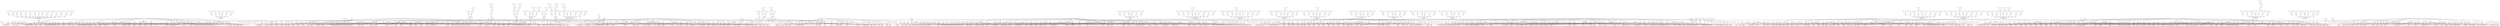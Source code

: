 // Horn Graph
digraph {
	"predicate_0" [label="h5"  nodeName="predicate_0" class=predicateName GNNNodeID=0 shape="box"]
	"predicateArgument_0" [label="Arg0"  nodeName="predicateArgument_0" class=predicateArgument GNNNodeID=1 shape="ellipse"]
		"predicate_0" -> "predicateArgument_0" [ label="PA"]
	"predicateArgument_1" [label="Arg1"  nodeName="predicateArgument_1" class=predicateArgument GNNNodeID=2 shape="ellipse"]
		"predicate_0" -> "predicateArgument_1" [ label="PA"]
	"predicateArgument_2" [label="Arg2"  nodeName="predicateArgument_2" class=predicateArgument GNNNodeID=3 shape="ellipse"]
		"predicate_0" -> "predicateArgument_2" [ label="PA"]
	"predicateArgument_3" [label="Arg3"  nodeName="predicateArgument_3" class=predicateArgument GNNNodeID=4 shape="ellipse"]
		"predicate_0" -> "predicateArgument_3" [ label="PA"]
	"predicateArgument_4" [label="Arg4"  nodeName="predicateArgument_4" class=predicateArgument GNNNodeID=5 shape="ellipse"]
		"predicate_0" -> "predicateArgument_4" [ label="PA"]
	"predicateArgument_5" [label="Arg5"  nodeName="predicateArgument_5" class=predicateArgument GNNNodeID=6 shape="ellipse"]
		"predicate_0" -> "predicateArgument_5" [ label="PA"]
	"predicateArgument_6" [label="Arg6"  nodeName="predicateArgument_6" class=predicateArgument GNNNodeID=7 shape="ellipse"]
		"predicate_0" -> "predicateArgument_6" [ label="PA"]
	"predicateArgument_7" [label="Arg7"  nodeName="predicateArgument_7" class=predicateArgument GNNNodeID=8 shape="ellipse"]
		"predicate_0" -> "predicateArgument_7" [ label="PA"]
	"predicateArgument_8" [label="Arg8"  nodeName="predicateArgument_8" class=predicateArgument GNNNodeID=9 shape="ellipse"]
		"predicate_0" -> "predicateArgument_8" [ label="PA"]
	"predicateArgument_9" [label="Arg9"  nodeName="predicateArgument_9" class=predicateArgument GNNNodeID=10 shape="ellipse"]
		"predicate_0" -> "predicateArgument_9" [ label="PA"]
	"predicate_1" [label="h10"  nodeName="predicate_1" class=predicateName GNNNodeID=11 shape="box"]
	"predicateArgument_10" [label="Arg0"  nodeName="predicateArgument_10" class=predicateArgument GNNNodeID=12 shape="ellipse"]
		"predicate_1" -> "predicateArgument_10" [ label="PA"]
	"predicateArgument_11" [label="Arg1"  nodeName="predicateArgument_11" class=predicateArgument GNNNodeID=13 shape="ellipse"]
		"predicate_1" -> "predicateArgument_11" [ label="PA"]
	"predicateArgument_12" [label="Arg2"  nodeName="predicateArgument_12" class=predicateArgument GNNNodeID=14 shape="ellipse"]
		"predicate_1" -> "predicateArgument_12" [ label="PA"]
	"predicateArgument_13" [label="Arg3"  nodeName="predicateArgument_13" class=predicateArgument GNNNodeID=15 shape="ellipse"]
		"predicate_1" -> "predicateArgument_13" [ label="PA"]
	"predicateArgument_14" [label="Arg4"  nodeName="predicateArgument_14" class=predicateArgument GNNNodeID=16 shape="ellipse"]
		"predicate_1" -> "predicateArgument_14" [ label="PA"]
	"predicateArgument_15" [label="Arg5"  nodeName="predicateArgument_15" class=predicateArgument GNNNodeID=17 shape="ellipse"]
		"predicate_1" -> "predicateArgument_15" [ label="PA"]
	"predicateArgument_16" [label="Arg6"  nodeName="predicateArgument_16" class=predicateArgument GNNNodeID=18 shape="ellipse"]
		"predicate_1" -> "predicateArgument_16" [ label="PA"]
	"predicateArgument_17" [label="Arg7"  nodeName="predicateArgument_17" class=predicateArgument GNNNodeID=19 shape="ellipse"]
		"predicate_1" -> "predicateArgument_17" [ label="PA"]
	"predicateArgument_18" [label="Arg8"  nodeName="predicateArgument_18" class=predicateArgument GNNNodeID=20 shape="ellipse"]
		"predicate_1" -> "predicateArgument_18" [ label="PA"]
	"predicateArgument_19" [label="Arg9"  nodeName="predicateArgument_19" class=predicateArgument GNNNodeID=21 shape="ellipse"]
		"predicate_1" -> "predicateArgument_19" [ label="PA"]
	"predicateArgument_20" [label="Arg10"  nodeName="predicateArgument_20" class=predicateArgument GNNNodeID=22 shape="ellipse"]
		"predicate_1" -> "predicateArgument_20" [ label="PA"]
	"predicate_2" [label="h17"  nodeName="predicate_2" class=predicateName GNNNodeID=23 shape="box"]
	"predicateArgument_21" [label="Arg0"  nodeName="predicateArgument_21" class=predicateArgument GNNNodeID=24 shape="ellipse"]
		"predicate_2" -> "predicateArgument_21" [ label="PA"]
	"predicateArgument_22" [label="Arg1"  nodeName="predicateArgument_22" class=predicateArgument GNNNodeID=25 shape="ellipse"]
		"predicate_2" -> "predicateArgument_22" [ label="PA"]
	"predicateArgument_23" [label="Arg2"  nodeName="predicateArgument_23" class=predicateArgument GNNNodeID=26 shape="ellipse"]
		"predicate_2" -> "predicateArgument_23" [ label="PA"]
	"predicateArgument_24" [label="Arg3"  nodeName="predicateArgument_24" class=predicateArgument GNNNodeID=27 shape="ellipse"]
		"predicate_2" -> "predicateArgument_24" [ label="PA"]
	"predicateArgument_25" [label="Arg4"  nodeName="predicateArgument_25" class=predicateArgument GNNNodeID=28 shape="ellipse"]
		"predicate_2" -> "predicateArgument_25" [ label="PA"]
	"predicateArgument_26" [label="Arg5"  nodeName="predicateArgument_26" class=predicateArgument GNNNodeID=29 shape="ellipse"]
		"predicate_2" -> "predicateArgument_26" [ label="PA"]
	"predicateArgument_27" [label="Arg6"  nodeName="predicateArgument_27" class=predicateArgument GNNNodeID=30 shape="ellipse"]
		"predicate_2" -> "predicateArgument_27" [ label="PA"]
	"predicateArgument_28" [label="Arg7"  nodeName="predicateArgument_28" class=predicateArgument GNNNodeID=31 shape="ellipse"]
		"predicate_2" -> "predicateArgument_28" [ label="PA"]
	"predicateArgument_29" [label="Arg8"  nodeName="predicateArgument_29" class=predicateArgument GNNNodeID=32 shape="ellipse"]
		"predicate_2" -> "predicateArgument_29" [ label="PA"]
	"predicateArgument_30" [label="Arg9"  nodeName="predicateArgument_30" class=predicateArgument GNNNodeID=33 shape="ellipse"]
		"predicate_2" -> "predicateArgument_30" [ label="PA"]
	"predicateArgument_31" [label="Arg10"  nodeName="predicateArgument_31" class=predicateArgument GNNNodeID=34 shape="ellipse"]
		"predicate_2" -> "predicateArgument_31" [ label="PA"]
	"predicateArgument_32" [label="Arg11"  nodeName="predicateArgument_32" class=predicateArgument GNNNodeID=35 shape="ellipse"]
		"predicate_2" -> "predicateArgument_32" [ label="PA"]
	"predicate_3" [label="h29"  nodeName="predicate_3" class=predicateName GNNNodeID=36 shape="box"]
	"predicateArgument_33" [label="Arg0"  nodeName="predicateArgument_33" class=predicateArgument GNNNodeID=37 shape="ellipse"]
		"predicate_3" -> "predicateArgument_33" [ label="PA"]
	"predicateArgument_34" [label="Arg1"  nodeName="predicateArgument_34" class=predicateArgument GNNNodeID=38 shape="ellipse"]
		"predicate_3" -> "predicateArgument_34" [ label="PA"]
	"predicateArgument_35" [label="Arg2"  nodeName="predicateArgument_35" class=predicateArgument GNNNodeID=39 shape="ellipse"]
		"predicate_3" -> "predicateArgument_35" [ label="PA"]
	"predicateArgument_36" [label="Arg3"  nodeName="predicateArgument_36" class=predicateArgument GNNNodeID=40 shape="ellipse"]
		"predicate_3" -> "predicateArgument_36" [ label="PA"]
	"predicateArgument_37" [label="Arg4"  nodeName="predicateArgument_37" class=predicateArgument GNNNodeID=41 shape="ellipse"]
		"predicate_3" -> "predicateArgument_37" [ label="PA"]
	"predicateArgument_38" [label="Arg5"  nodeName="predicateArgument_38" class=predicateArgument GNNNodeID=42 shape="ellipse"]
		"predicate_3" -> "predicateArgument_38" [ label="PA"]
	"predicateArgument_39" [label="Arg6"  nodeName="predicateArgument_39" class=predicateArgument GNNNodeID=43 shape="ellipse"]
		"predicate_3" -> "predicateArgument_39" [ label="PA"]
	"predicateArgument_40" [label="Arg7"  nodeName="predicateArgument_40" class=predicateArgument GNNNodeID=44 shape="ellipse"]
		"predicate_3" -> "predicateArgument_40" [ label="PA"]
	"predicateArgument_41" [label="Arg8"  nodeName="predicateArgument_41" class=predicateArgument GNNNodeID=45 shape="ellipse"]
		"predicate_3" -> "predicateArgument_41" [ label="PA"]
	"predicateArgument_42" [label="Arg9"  nodeName="predicateArgument_42" class=predicateArgument GNNNodeID=46 shape="ellipse"]
		"predicate_3" -> "predicateArgument_42" [ label="PA"]
	"predicateArgument_43" [label="Arg10"  nodeName="predicateArgument_43" class=predicateArgument GNNNodeID=47 shape="ellipse"]
		"predicate_3" -> "predicateArgument_43" [ label="PA"]
	"predicateArgument_44" [label="Arg11"  nodeName="predicateArgument_44" class=predicateArgument GNNNodeID=48 shape="ellipse"]
		"predicate_3" -> "predicateArgument_44" [ label="PA"]
	"predicate_4" [label="h32"  nodeName="predicate_4" class=predicateName GNNNodeID=49 shape="box"]
	"predicateArgument_45" [label="Arg0"  nodeName="predicateArgument_45" class=predicateArgument GNNNodeID=50 shape="ellipse"]
		"predicate_4" -> "predicateArgument_45" [ label="PA"]
	"predicateArgument_46" [label="Arg1"  nodeName="predicateArgument_46" class=predicateArgument GNNNodeID=51 shape="ellipse"]
		"predicate_4" -> "predicateArgument_46" [ label="PA"]
	"predicateArgument_47" [label="Arg2"  nodeName="predicateArgument_47" class=predicateArgument GNNNodeID=52 shape="ellipse"]
		"predicate_4" -> "predicateArgument_47" [ label="PA"]
	"predicateArgument_48" [label="Arg3"  nodeName="predicateArgument_48" class=predicateArgument GNNNodeID=53 shape="ellipse"]
		"predicate_4" -> "predicateArgument_48" [ label="PA"]
	"predicateArgument_49" [label="Arg4"  nodeName="predicateArgument_49" class=predicateArgument GNNNodeID=54 shape="ellipse"]
		"predicate_4" -> "predicateArgument_49" [ label="PA"]
	"predicateArgument_50" [label="Arg5"  nodeName="predicateArgument_50" class=predicateArgument GNNNodeID=55 shape="ellipse"]
		"predicate_4" -> "predicateArgument_50" [ label="PA"]
	"predicateArgument_51" [label="Arg6"  nodeName="predicateArgument_51" class=predicateArgument GNNNodeID=56 shape="ellipse"]
		"predicate_4" -> "predicateArgument_51" [ label="PA"]
	"predicateArgument_52" [label="Arg7"  nodeName="predicateArgument_52" class=predicateArgument GNNNodeID=57 shape="ellipse"]
		"predicate_4" -> "predicateArgument_52" [ label="PA"]
	"predicateArgument_53" [label="Arg8"  nodeName="predicateArgument_53" class=predicateArgument GNNNodeID=58 shape="ellipse"]
		"predicate_4" -> "predicateArgument_53" [ label="PA"]
	"predicateArgument_54" [label="Arg9"  nodeName="predicateArgument_54" class=predicateArgument GNNNodeID=59 shape="ellipse"]
		"predicate_4" -> "predicateArgument_54" [ label="PA"]
	"predicateArgument_55" [label="Arg10"  nodeName="predicateArgument_55" class=predicateArgument GNNNodeID=60 shape="ellipse"]
		"predicate_4" -> "predicateArgument_55" [ label="PA"]
	"predicateArgument_56" [label="Arg11"  nodeName="predicateArgument_56" class=predicateArgument GNNNodeID=61 shape="ellipse"]
		"predicate_4" -> "predicateArgument_56" [ label="PA"]
	"predicate_5" [label="h37"  nodeName="predicate_5" class=predicateName GNNNodeID=62 shape="box"]
	"predicateArgument_57" [label="Arg0"  nodeName="predicateArgument_57" class=predicateArgument GNNNodeID=63 shape="ellipse"]
		"predicate_5" -> "predicateArgument_57" [ label="PA"]
	"predicateArgument_58" [label="Arg1"  nodeName="predicateArgument_58" class=predicateArgument GNNNodeID=64 shape="ellipse"]
		"predicate_5" -> "predicateArgument_58" [ label="PA"]
	"predicateArgument_59" [label="Arg2"  nodeName="predicateArgument_59" class=predicateArgument GNNNodeID=65 shape="ellipse"]
		"predicate_5" -> "predicateArgument_59" [ label="PA"]
	"predicateArgument_60" [label="Arg3"  nodeName="predicateArgument_60" class=predicateArgument GNNNodeID=66 shape="ellipse"]
		"predicate_5" -> "predicateArgument_60" [ label="PA"]
	"predicateArgument_61" [label="Arg4"  nodeName="predicateArgument_61" class=predicateArgument GNNNodeID=67 shape="ellipse"]
		"predicate_5" -> "predicateArgument_61" [ label="PA"]
	"predicateArgument_62" [label="Arg5"  nodeName="predicateArgument_62" class=predicateArgument GNNNodeID=68 shape="ellipse"]
		"predicate_5" -> "predicateArgument_62" [ label="PA"]
	"predicateArgument_63" [label="Arg6"  nodeName="predicateArgument_63" class=predicateArgument GNNNodeID=69 shape="ellipse"]
		"predicate_5" -> "predicateArgument_63" [ label="PA"]
	"predicateArgument_64" [label="Arg7"  nodeName="predicateArgument_64" class=predicateArgument GNNNodeID=70 shape="ellipse"]
		"predicate_5" -> "predicateArgument_64" [ label="PA"]
	"predicateArgument_65" [label="Arg8"  nodeName="predicateArgument_65" class=predicateArgument GNNNodeID=71 shape="ellipse"]
		"predicate_5" -> "predicateArgument_65" [ label="PA"]
	"predicateArgument_66" [label="Arg9"  nodeName="predicateArgument_66" class=predicateArgument GNNNodeID=72 shape="ellipse"]
		"predicate_5" -> "predicateArgument_66" [ label="PA"]
	"predicateArgument_67" [label="Arg10"  nodeName="predicateArgument_67" class=predicateArgument GNNNodeID=73 shape="ellipse"]
		"predicate_5" -> "predicateArgument_67" [ label="PA"]
	"predicateArgument_68" [label="Arg11"  nodeName="predicateArgument_68" class=predicateArgument GNNNodeID=74 shape="ellipse"]
		"predicate_5" -> "predicateArgument_68" [ label="PA"]
	"predicate_6" [label="h45"  nodeName="predicate_6" class=predicateName GNNNodeID=75 shape="box"]
	"predicateArgument_69" [label="Arg0"  nodeName="predicateArgument_69" class=predicateArgument GNNNodeID=76 shape="ellipse"]
		"predicate_6" -> "predicateArgument_69" [ label="PA"]
	"predicateArgument_70" [label="Arg1"  nodeName="predicateArgument_70" class=predicateArgument GNNNodeID=77 shape="ellipse"]
		"predicate_6" -> "predicateArgument_70" [ label="PA"]
	"predicateArgument_71" [label="Arg2"  nodeName="predicateArgument_71" class=predicateArgument GNNNodeID=78 shape="ellipse"]
		"predicate_6" -> "predicateArgument_71" [ label="PA"]
	"predicateArgument_72" [label="Arg3"  nodeName="predicateArgument_72" class=predicateArgument GNNNodeID=79 shape="ellipse"]
		"predicate_6" -> "predicateArgument_72" [ label="PA"]
	"predicateArgument_73" [label="Arg4"  nodeName="predicateArgument_73" class=predicateArgument GNNNodeID=80 shape="ellipse"]
		"predicate_6" -> "predicateArgument_73" [ label="PA"]
	"predicateArgument_74" [label="Arg5"  nodeName="predicateArgument_74" class=predicateArgument GNNNodeID=81 shape="ellipse"]
		"predicate_6" -> "predicateArgument_74" [ label="PA"]
	"predicateArgument_75" [label="Arg6"  nodeName="predicateArgument_75" class=predicateArgument GNNNodeID=82 shape="ellipse"]
		"predicate_6" -> "predicateArgument_75" [ label="PA"]
	"predicateArgument_76" [label="Arg7"  nodeName="predicateArgument_76" class=predicateArgument GNNNodeID=83 shape="ellipse"]
		"predicate_6" -> "predicateArgument_76" [ label="PA"]
	"predicateArgument_77" [label="Arg8"  nodeName="predicateArgument_77" class=predicateArgument GNNNodeID=84 shape="ellipse"]
		"predicate_6" -> "predicateArgument_77" [ label="PA"]
	"predicateArgument_78" [label="Arg9"  nodeName="predicateArgument_78" class=predicateArgument GNNNodeID=85 shape="ellipse"]
		"predicate_6" -> "predicateArgument_78" [ label="PA"]
	"predicateArgument_79" [label="Arg10"  nodeName="predicateArgument_79" class=predicateArgument GNNNodeID=86 shape="ellipse"]
		"predicate_6" -> "predicateArgument_79" [ label="PA"]
	"predicateArgument_80" [label="Arg11"  nodeName="predicateArgument_80" class=predicateArgument GNNNodeID=87 shape="ellipse"]
		"predicate_6" -> "predicateArgument_80" [ label="PA"]
	"predicate_7" [label="h51"  nodeName="predicate_7" class=predicateName GNNNodeID=88 shape="box"]
	"predicateArgument_81" [label="Arg0"  nodeName="predicateArgument_81" class=predicateArgument GNNNodeID=89 shape="ellipse"]
		"predicate_7" -> "predicateArgument_81" [ label="PA"]
	"predicateArgument_82" [label="Arg1"  nodeName="predicateArgument_82" class=predicateArgument GNNNodeID=90 shape="ellipse"]
		"predicate_7" -> "predicateArgument_82" [ label="PA"]
	"predicateArgument_83" [label="Arg2"  nodeName="predicateArgument_83" class=predicateArgument GNNNodeID=91 shape="ellipse"]
		"predicate_7" -> "predicateArgument_83" [ label="PA"]
	"predicateArgument_84" [label="Arg3"  nodeName="predicateArgument_84" class=predicateArgument GNNNodeID=92 shape="ellipse"]
		"predicate_7" -> "predicateArgument_84" [ label="PA"]
	"predicateArgument_85" [label="Arg4"  nodeName="predicateArgument_85" class=predicateArgument GNNNodeID=93 shape="ellipse"]
		"predicate_7" -> "predicateArgument_85" [ label="PA"]
	"predicateArgument_86" [label="Arg5"  nodeName="predicateArgument_86" class=predicateArgument GNNNodeID=94 shape="ellipse"]
		"predicate_7" -> "predicateArgument_86" [ label="PA"]
	"predicateArgument_87" [label="Arg6"  nodeName="predicateArgument_87" class=predicateArgument GNNNodeID=95 shape="ellipse"]
		"predicate_7" -> "predicateArgument_87" [ label="PA"]
	"predicateArgument_88" [label="Arg7"  nodeName="predicateArgument_88" class=predicateArgument GNNNodeID=96 shape="ellipse"]
		"predicate_7" -> "predicateArgument_88" [ label="PA"]
	"predicate_8" [label="h56"  nodeName="predicate_8" class=predicateName GNNNodeID=97 shape="box"]
	"predicateArgument_89" [label="Arg0"  nodeName="predicateArgument_89" class=predicateArgument GNNNodeID=98 shape="ellipse"]
		"predicate_8" -> "predicateArgument_89" [ label="PA"]
	"predicateArgument_90" [label="Arg1"  nodeName="predicateArgument_90" class=predicateArgument GNNNodeID=99 shape="ellipse"]
		"predicate_8" -> "predicateArgument_90" [ label="PA"]
	"predicateArgument_91" [label="Arg2"  nodeName="predicateArgument_91" class=predicateArgument GNNNodeID=100 shape="ellipse"]
		"predicate_8" -> "predicateArgument_91" [ label="PA"]
	"predicateArgument_92" [label="Arg3"  nodeName="predicateArgument_92" class=predicateArgument GNNNodeID=101 shape="ellipse"]
		"predicate_8" -> "predicateArgument_92" [ label="PA"]
	"predicateArgument_93" [label="Arg4"  nodeName="predicateArgument_93" class=predicateArgument GNNNodeID=102 shape="ellipse"]
		"predicate_8" -> "predicateArgument_93" [ label="PA"]
	"predicateArgument_94" [label="Arg5"  nodeName="predicateArgument_94" class=predicateArgument GNNNodeID=103 shape="ellipse"]
		"predicate_8" -> "predicateArgument_94" [ label="PA"]
	"predicateArgument_95" [label="Arg6"  nodeName="predicateArgument_95" class=predicateArgument GNNNodeID=104 shape="ellipse"]
		"predicate_8" -> "predicateArgument_95" [ label="PA"]
	"predicateArgument_96" [label="Arg7"  nodeName="predicateArgument_96" class=predicateArgument GNNNodeID=105 shape="ellipse"]
		"predicate_8" -> "predicateArgument_96" [ label="PA"]
	"predicate_9" [label="h63"  nodeName="predicate_9" class=predicateName GNNNodeID=106 shape="box"]
	"predicateArgument_97" [label="Arg0"  nodeName="predicateArgument_97" class=predicateArgument GNNNodeID=107 shape="ellipse"]
		"predicate_9" -> "predicateArgument_97" [ label="PA"]
	"predicateArgument_98" [label="Arg1"  nodeName="predicateArgument_98" class=predicateArgument GNNNodeID=108 shape="ellipse"]
		"predicate_9" -> "predicateArgument_98" [ label="PA"]
	"predicateArgument_99" [label="Arg2"  nodeName="predicateArgument_99" class=predicateArgument GNNNodeID=109 shape="ellipse"]
		"predicate_9" -> "predicateArgument_99" [ label="PA"]
	"predicateArgument_100" [label="Arg3"  nodeName="predicateArgument_100" class=predicateArgument GNNNodeID=110 shape="ellipse"]
		"predicate_9" -> "predicateArgument_100" [ label="PA"]
	"predicateArgument_101" [label="Arg4"  nodeName="predicateArgument_101" class=predicateArgument GNNNodeID=111 shape="ellipse"]
		"predicate_9" -> "predicateArgument_101" [ label="PA"]
	"predicateArgument_102" [label="Arg5"  nodeName="predicateArgument_102" class=predicateArgument GNNNodeID=112 shape="ellipse"]
		"predicate_9" -> "predicateArgument_102" [ label="PA"]
	"predicateArgument_103" [label="Arg6"  nodeName="predicateArgument_103" class=predicateArgument GNNNodeID=113 shape="ellipse"]
		"predicate_9" -> "predicateArgument_103" [ label="PA"]
	"predicateArgument_104" [label="Arg7"  nodeName="predicateArgument_104" class=predicateArgument GNNNodeID=114 shape="ellipse"]
		"predicate_9" -> "predicateArgument_104" [ label="PA"]
	"predicate_10" [label="CHC_COMP_FALSE"  nodeName="predicate_10" class=predicateName GNNNodeID=115 shape="box"]
	"predicate_11" [label="FALSE"  nodeName="predicate_11" class=predicateName GNNNodeID=116 shape="box"]
	"clause_0" [label="C0"  nodeName="clause_0" class=clause GNNNodeID=117 shape="box"]
	"=_118" [label="="  nodeName="=_118" class=operator GNNNodeID=118 shape="square"]
		"=_118" -> "clause_0" [ label="guard"]
	"0_119" [label="0"  nodeName="0_119" class=constant GNNNodeID=119 shape="circle"]
		"0_119" -> "=_118" [ label="st"]
	"P12_120" [label="P12"  nodeName="P12_120" class=symbolicConstant GNNNodeID=120 shape="circle"]
		"P12_120" -> "=_118" [ label="st"]
	"=_121" [label="="  nodeName="=_121" class=operator GNNNodeID=121 shape="square"]
		"=_121" -> "clause_0" [ label="guard"]
	"0_122" [label="0"  nodeName="0_122" class=constant GNNNodeID=122 shape="circle"]
		"0_122" -> "=_121" [ label="st"]
	"P9_123" [label="P9"  nodeName="P9_123" class=symbolicConstant GNNNodeID=123 shape="circle"]
		"P9_123" -> "=_121" [ label="st"]
	"=_124" [label="="  nodeName="=_124" class=operator GNNNodeID=124 shape="square"]
		"=_124" -> "clause_0" [ label="guard"]
	"0_125" [label="0"  nodeName="0_125" class=constant GNNNodeID=125 shape="circle"]
		"0_125" -> "=_124" [ label="st"]
	"P8_126" [label="P8"  nodeName="P8_126" class=symbolicConstant GNNNodeID=126 shape="circle"]
		"P8_126" -> "=_124" [ label="st"]
	"=_127" [label="="  nodeName="=_127" class=operator GNNNodeID=127 shape="square"]
		"=_127" -> "clause_0" [ label="guard"]
	"0_128" [label="0"  nodeName="0_128" class=constant GNNNodeID=128 shape="circle"]
		"0_128" -> "=_127" [ label="st"]
	"P13_129" [label="P13"  nodeName="P13_129" class=symbolicConstant GNNNodeID=129 shape="circle"]
		"P13_129" -> "=_127" [ label="st"]
	"=_130" [label="="  nodeName="=_130" class=operator GNNNodeID=130 shape="square"]
		"=_130" -> "clause_0" [ label="guard"]
	"P0_131" [label="P0"  nodeName="P0_131" class=symbolicConstant GNNNodeID=131 shape="circle"]
		"P0_131" -> "=_130" [ label="st"]
	"P15_132" [label="P15"  nodeName="P15_132" class=symbolicConstant GNNNodeID=132 shape="circle"]
		"P15_132" -> "=_130" [ label="st"]
	"=_133" [label="="  nodeName="=_133" class=operator GNNNodeID=133 shape="square"]
		"=_133" -> "clause_0" [ label="guard"]
	"P1_134" [label="P1"  nodeName="P1_134" class=symbolicConstant GNNNodeID=134 shape="circle"]
		"P1_134" -> "=_133" [ label="st"]
	"P16_135" [label="P16"  nodeName="P16_135" class=symbolicConstant GNNNodeID=135 shape="circle"]
		"P16_135" -> "=_133" [ label="st"]
	"=_136" [label="="  nodeName="=_136" class=operator GNNNodeID=136 shape="square"]
		"=_136" -> "clause_0" [ label="guard"]
	"P2_137" [label="P2"  nodeName="P2_137" class=symbolicConstant GNNNodeID=137 shape="circle"]
		"P2_137" -> "=_136" [ label="st"]
	"P17_138" [label="P17"  nodeName="P17_138" class=symbolicConstant GNNNodeID=138 shape="circle"]
		"P17_138" -> "=_136" [ label="st"]
	"=_139" [label="="  nodeName="=_139" class=operator GNNNodeID=139 shape="square"]
		"=_139" -> "clause_0" [ label="guard"]
	"P3_140" [label="P3"  nodeName="P3_140" class=symbolicConstant GNNNodeID=140 shape="circle"]
		"P3_140" -> "=_139" [ label="st"]
	"P18_141" [label="P18"  nodeName="P18_141" class=symbolicConstant GNNNodeID=141 shape="circle"]
		"P18_141" -> "=_139" [ label="st"]
	"=_142" [label="="  nodeName="=_142" class=operator GNNNodeID=142 shape="square"]
		"=_142" -> "clause_0" [ label="guard"]
	"P4_143" [label="P4"  nodeName="P4_143" class=symbolicConstant GNNNodeID=143 shape="circle"]
		"P4_143" -> "=_142" [ label="st"]
	"P19_144" [label="P19"  nodeName="P19_144" class=symbolicConstant GNNNodeID=144 shape="circle"]
		"P19_144" -> "=_142" [ label="st"]
	"=_145" [label="="  nodeName="=_145" class=operator GNNNodeID=145 shape="square"]
		"=_145" -> "clause_0" [ label="guard"]
	"P5_146" [label="P5"  nodeName="P5_146" class=symbolicConstant GNNNodeID=146 shape="circle"]
		"P5_146" -> "=_145" [ label="st"]
	"P20_147" [label="P20"  nodeName="P20_147" class=symbolicConstant GNNNodeID=147 shape="circle"]
		"P20_147" -> "=_145" [ label="st"]
	"=_148" [label="="  nodeName="=_148" class=operator GNNNodeID=148 shape="square"]
		"=_148" -> "clause_0" [ label="guard"]
	"P6_149" [label="P6"  nodeName="P6_149" class=symbolicConstant GNNNodeID=149 shape="circle"]
		"P6_149" -> "=_148" [ label="st"]
	"P21_150" [label="P21"  nodeName="P21_150" class=symbolicConstant GNNNodeID=150 shape="circle"]
		"P21_150" -> "=_148" [ label="st"]
	"=_151" [label="="  nodeName="=_151" class=operator GNNNodeID=151 shape="square"]
		"=_151" -> "clause_0" [ label="guard"]
	"P7_152" [label="P7"  nodeName="P7_152" class=symbolicConstant GNNNodeID=152 shape="circle"]
		"P7_152" -> "=_151" [ label="st"]
	"P22_153" [label="P22"  nodeName="P22_153" class=symbolicConstant GNNNodeID=153 shape="circle"]
		"P22_153" -> "=_151" [ label="st"]
	"=_154" [label="="  nodeName="=_154" class=operator GNNNodeID=154 shape="square"]
		"=_154" -> "clause_0" [ label="guard"]
	"P10_155" [label="P10"  nodeName="P10_155" class=symbolicConstant GNNNodeID=155 shape="circle"]
		"P10_155" -> "=_154" [ label="st"]
	"P25_156" [label="P25"  nodeName="P25_156" class=symbolicConstant GNNNodeID=156 shape="circle"]
		"P25_156" -> "=_154" [ label="st"]
	"=_157" [label="="  nodeName="=_157" class=operator GNNNodeID=157 shape="square"]
		"=_157" -> "clause_0" [ label="guard"]
	"P11_158" [label="P11"  nodeName="P11_158" class=symbolicConstant GNNNodeID=158 shape="circle"]
		"P11_158" -> "=_157" [ label="st"]
	"P26_159" [label="P26"  nodeName="P26_159" class=symbolicConstant GNNNodeID=159 shape="circle"]
		"P26_159" -> "=_157" [ label="st"]
	"=_160" [label="="  nodeName="=_160" class=operator GNNNodeID=160 shape="square"]
		"=_160" -> "clause_0" [ label="guard"]
	"P14_161" [label="P14"  nodeName="P14_161" class=symbolicConstant GNNNodeID=161 shape="circle"]
		"P14_161" -> "=_160" [ label="st"]
	"P29_162" [label="P29"  nodeName="P29_162" class=symbolicConstant GNNNodeID=162 shape="circle"]
		"P29_162" -> "=_160" [ label="st"]
	"clauseHead_0" [label="HEAD"  nodeName="clauseHead_0" class=clauseHead GNNNodeID=163 shape="box"]
		"clause_0" -> "clauseHead_0" [ label="CH"]
		"predicate_0" -> "clauseHead_0" [ label="PI"]
	"clauseArgument_0" [label="ARG0"  nodeName="clauseArgument_0" class=clauseArg GNNNodeID=164 shape="ellipse"]
		"clauseHead_0" -> "clauseArgument_0" [ label="ARG"]
		"predicateArgument_0" -> "clauseArgument_0" [ label="AI"]
	"P29_165" [label="P29"  nodeName="P29_165" class=symbolicConstant GNNNodeID=165 shape="circle"]
		"P29_165" -> "clauseArgument_0" [ label="data"]
	"clauseArgument_1" [label="ARG1"  nodeName="clauseArgument_1" class=clauseArg GNNNodeID=166 shape="ellipse"]
		"clauseHead_0" -> "clauseArgument_1" [ label="ARG"]
		"predicateArgument_1" -> "clauseArgument_1" [ label="AI"]
	"P18_167" [label="P18"  nodeName="P18_167" class=symbolicConstant GNNNodeID=167 shape="circle"]
		"P18_167" -> "clauseArgument_1" [ label="data"]
	"clauseArgument_2" [label="ARG2"  nodeName="clauseArgument_2" class=clauseArg GNNNodeID=168 shape="ellipse"]
		"clauseHead_0" -> "clauseArgument_2" [ label="ARG"]
		"predicateArgument_2" -> "clauseArgument_2" [ label="AI"]
	"P17_169" [label="P17"  nodeName="P17_169" class=symbolicConstant GNNNodeID=169 shape="circle"]
		"P17_169" -> "clauseArgument_2" [ label="data"]
	"clauseArgument_3" [label="ARG3"  nodeName="clauseArgument_3" class=clauseArg GNNNodeID=170 shape="ellipse"]
		"clauseHead_0" -> "clauseArgument_3" [ label="ARG"]
		"predicateArgument_3" -> "clauseArgument_3" [ label="AI"]
	"P16_171" [label="P16"  nodeName="P16_171" class=symbolicConstant GNNNodeID=171 shape="circle"]
		"P16_171" -> "clauseArgument_3" [ label="data"]
	"clauseArgument_4" [label="ARG4"  nodeName="clauseArgument_4" class=clauseArg GNNNodeID=172 shape="ellipse"]
		"clauseHead_0" -> "clauseArgument_4" [ label="ARG"]
		"predicateArgument_4" -> "clauseArgument_4" [ label="AI"]
	"P15_173" [label="P15"  nodeName="P15_173" class=symbolicConstant GNNNodeID=173 shape="circle"]
		"P15_173" -> "clauseArgument_4" [ label="data"]
	"clauseArgument_5" [label="ARG5"  nodeName="clauseArgument_5" class=clauseArg GNNNodeID=174 shape="ellipse"]
		"clauseHead_0" -> "clauseArgument_5" [ label="ARG"]
		"predicateArgument_5" -> "clauseArgument_5" [ label="AI"]
	"P13_175" [label="P13"  nodeName="P13_175" class=symbolicConstant GNNNodeID=175 shape="circle"]
		"P13_175" -> "clauseArgument_5" [ label="data"]
	"clauseArgument_6" [label="ARG6"  nodeName="clauseArgument_6" class=clauseArg GNNNodeID=176 shape="ellipse"]
		"clauseHead_0" -> "clauseArgument_6" [ label="ARG"]
		"predicateArgument_6" -> "clauseArgument_6" [ label="AI"]
	"P12_177" [label="P12"  nodeName="P12_177" class=symbolicConstant GNNNodeID=177 shape="circle"]
		"P12_177" -> "clauseArgument_6" [ label="data"]
	"clauseArgument_7" [label="ARG7"  nodeName="clauseArgument_7" class=clauseArg GNNNodeID=178 shape="ellipse"]
		"clauseHead_0" -> "clauseArgument_7" [ label="ARG"]
		"predicateArgument_7" -> "clauseArgument_7" [ label="AI"]
	"P9_179" [label="P9"  nodeName="P9_179" class=symbolicConstant GNNNodeID=179 shape="circle"]
		"P9_179" -> "clauseArgument_7" [ label="data"]
	"clauseArgument_8" [label="ARG8"  nodeName="clauseArgument_8" class=clauseArg GNNNodeID=180 shape="ellipse"]
		"clauseHead_0" -> "clauseArgument_8" [ label="ARG"]
		"predicateArgument_8" -> "clauseArgument_8" [ label="AI"]
	"P8_181" [label="P8"  nodeName="P8_181" class=symbolicConstant GNNNodeID=181 shape="circle"]
		"P8_181" -> "clauseArgument_8" [ label="data"]
	"clauseArgument_9" [label="ARG9"  nodeName="clauseArgument_9" class=clauseArg GNNNodeID=182 shape="ellipse"]
		"clauseHead_0" -> "clauseArgument_9" [ label="ARG"]
		"predicateArgument_9" -> "clauseArgument_9" [ label="AI"]
	"P4_183" [label="P4"  nodeName="P4_183" class=symbolicConstant GNNNodeID=183 shape="circle"]
		"P4_183" -> "clauseArgument_9" [ label="data"]
	"clause_1" [label="C1"  nodeName="clause_1" class=clause GNNNodeID=184 shape="box"]
	">=_185" [label="="  nodeName=">=_185" class=operator GNNNodeID=185 shape="square"]
		">=_185" -> "clause_1" [ label="guard"]
	"0_186" [label="0"  nodeName="0_186" class=constant GNNNodeID=186 shape="circle"]
		"0_186" -> ">=_185" [ label="st"]
	"-_187" [label="-"  nodeName="-_187" class=operator GNNNodeID=187 shape="square"]
		"-_187" -> ">=_185" [ label="st"]
	"-1_188" [label="-1"  nodeName="-1_188" class=constant GNNNodeID=188 shape="circle"]
		"-1_188" -> "-_187" [ label="st"]
	"P21_189" [label="P21"  nodeName="P21_189" class=symbolicConstant GNNNodeID=189 shape="circle"]
		"P21_189" -> "-_187" [ label="st"]
	"=_190" [label="="  nodeName="=_190" class=operator GNNNodeID=190 shape="square"]
		"=_190" -> "clause_1" [ label="guard"]
	"0_191" [label="0"  nodeName="0_191" class=constant GNNNodeID=191 shape="circle"]
		"0_191" -> "=_190" [ label="st"]
	"P8_192" [label="P8"  nodeName="P8_192" class=symbolicConstant GNNNodeID=192 shape="circle"]
		"P8_192" -> "=_190" [ label="st"]
	"=_193" [label="="  nodeName="=_193" class=operator GNNNodeID=193 shape="square"]
		"=_193" -> "clause_1" [ label="guard"]
	"P12_194" [label="P12"  nodeName="P12_194" class=symbolicConstant GNNNodeID=194 shape="circle"]
		"P12_194" -> "=_193" [ label="st"]
	"P10_195" [label="P10"  nodeName="P10_195" class=symbolicConstant GNNNodeID=195 shape="circle"]
		"P10_195" -> "=_193" [ label="st"]
	"=_196" [label="="  nodeName="=_196" class=operator GNNNodeID=196 shape="square"]
		"=_196" -> "clause_1" [ label="guard"]
	"P11_197" [label="P11"  nodeName="P11_197" class=symbolicConstant GNNNodeID=197 shape="circle"]
		"P11_197" -> "=_196" [ label="st"]
	"P9_198" [label="P9"  nodeName="P9_198" class=symbolicConstant GNNNodeID=198 shape="circle"]
		"P9_198" -> "=_196" [ label="st"]
	"=_199" [label="="  nodeName="=_199" class=operator GNNNodeID=199 shape="square"]
		"=_199" -> "clause_1" [ label="guard"]
	"P17_200" [label="P17"  nodeName="P17_200" class=symbolicConstant GNNNodeID=200 shape="circle"]
		"P17_200" -> "=_199" [ label="st"]
	"P32_201" [label="P32"  nodeName="P32_201" class=symbolicConstant GNNNodeID=201 shape="circle"]
		"P32_201" -> "=_199" [ label="st"]
	"=_202" [label="="  nodeName="=_202" class=operator GNNNodeID=202 shape="square"]
		"=_202" -> "clause_1" [ label="guard"]
	"P6_203" [label="P6"  nodeName="P6_203" class=symbolicConstant GNNNodeID=203 shape="circle"]
		"P6_203" -> "=_202" [ label="st"]
	"P21_204" [label="P21"  nodeName="P21_204" class=symbolicConstant GNNNodeID=204 shape="circle"]
		"P21_204" -> "=_202" [ label="st"]
	"=_205" [label="="  nodeName="=_205" class=operator GNNNodeID=205 shape="square"]
		"=_205" -> "clause_1" [ label="guard"]
	"P5_206" [label="P5"  nodeName="P5_206" class=symbolicConstant GNNNodeID=206 shape="circle"]
		"P5_206" -> "=_205" [ label="st"]
	"P20_207" [label="P20"  nodeName="P20_207" class=symbolicConstant GNNNodeID=207 shape="circle"]
		"P20_207" -> "=_205" [ label="st"]
	"=_208" [label="="  nodeName="=_208" class=operator GNNNodeID=208 shape="square"]
		"=_208" -> "clause_1" [ label="guard"]
	"P4_209" [label="P4"  nodeName="P4_209" class=symbolicConstant GNNNodeID=209 shape="circle"]
		"P4_209" -> "=_208" [ label="st"]
	"P19_210" [label="P19"  nodeName="P19_210" class=symbolicConstant GNNNodeID=210 shape="circle"]
		"P19_210" -> "=_208" [ label="st"]
	"=_211" [label="="  nodeName="=_211" class=operator GNNNodeID=211 shape="square"]
		"=_211" -> "clause_1" [ label="guard"]
	"P3_212" [label="P3"  nodeName="P3_212" class=symbolicConstant GNNNodeID=212 shape="circle"]
		"P3_212" -> "=_211" [ label="st"]
	"P18_213" [label="P18"  nodeName="P18_213" class=symbolicConstant GNNNodeID=213 shape="circle"]
		"P18_213" -> "=_211" [ label="st"]
	"clauseHead_1" [label="HEAD"  nodeName="clauseHead_1" class=clauseHead GNNNodeID=214 shape="box"]
		"clause_1" -> "clauseHead_1" [ label="CH"]
		"predicate_1" -> "clauseHead_1" [ label="PI"]
	"clauseArgument_10" [label="ARG0"  nodeName="clauseArgument_10" class=clauseArg GNNNodeID=215 shape="ellipse"]
		"clauseHead_1" -> "clauseArgument_10" [ label="ARG"]
		"predicateArgument_10" -> "clauseArgument_10" [ label="AI"]
	"P32_216" [label="P32"  nodeName="P32_216" class=symbolicConstant GNNNodeID=216 shape="circle"]
		"P32_216" -> "clauseArgument_10" [ label="data"]
	"clauseArgument_11" [label="ARG1"  nodeName="clauseArgument_11" class=clauseArg GNNNodeID=217 shape="ellipse"]
		"clauseHead_1" -> "clauseArgument_11" [ label="ARG"]
		"predicateArgument_11" -> "clauseArgument_11" [ label="AI"]
	"P21_218" [label="P21"  nodeName="P21_218" class=symbolicConstant GNNNodeID=218 shape="circle"]
		"P21_218" -> "clauseArgument_11" [ label="data"]
	"clauseArgument_12" [label="ARG2"  nodeName="clauseArgument_12" class=clauseArg GNNNodeID=219 shape="ellipse"]
		"clauseHead_1" -> "clauseArgument_12" [ label="ARG"]
		"predicateArgument_12" -> "clauseArgument_12" [ label="AI"]
	"P20_220" [label="P20"  nodeName="P20_220" class=symbolicConstant GNNNodeID=220 shape="circle"]
		"P20_220" -> "clauseArgument_12" [ label="data"]
	"clauseArgument_13" [label="ARG3"  nodeName="clauseArgument_13" class=clauseArg GNNNodeID=221 shape="ellipse"]
		"clauseHead_1" -> "clauseArgument_13" [ label="ARG"]
		"predicateArgument_13" -> "clauseArgument_13" [ label="AI"]
	"P19_222" [label="P19"  nodeName="P19_222" class=symbolicConstant GNNNodeID=222 shape="circle"]
		"P19_222" -> "clauseArgument_13" [ label="data"]
	"clauseArgument_14" [label="ARG4"  nodeName="clauseArgument_14" class=clauseArg GNNNodeID=223 shape="ellipse"]
		"clauseHead_1" -> "clauseArgument_14" [ label="ARG"]
		"predicateArgument_14" -> "clauseArgument_14" [ label="AI"]
	"P18_224" [label="P18"  nodeName="P18_224" class=symbolicConstant GNNNodeID=224 shape="circle"]
		"P18_224" -> "clauseArgument_14" [ label="data"]
	"clauseArgument_15" [label="ARG5"  nodeName="clauseArgument_15" class=clauseArg GNNNodeID=225 shape="ellipse"]
		"clauseHead_1" -> "clauseArgument_15" [ label="ARG"]
		"predicateArgument_15" -> "clauseArgument_15" [ label="AI"]
	"P16_226" [label="P16"  nodeName="P16_226" class=symbolicConstant GNNNodeID=226 shape="circle"]
		"P16_226" -> "clauseArgument_15" [ label="data"]
	"clauseArgument_16" [label="ARG6"  nodeName="clauseArgument_16" class=clauseArg GNNNodeID=227 shape="ellipse"]
		"clauseHead_1" -> "clauseArgument_16" [ label="ARG"]
		"predicateArgument_16" -> "clauseArgument_16" [ label="AI"]
	"P15_228" [label="P15"  nodeName="P15_228" class=symbolicConstant GNNNodeID=228 shape="circle"]
		"P15_228" -> "clauseArgument_16" [ label="data"]
	"clauseArgument_17" [label="ARG7"  nodeName="clauseArgument_17" class=clauseArg GNNNodeID=229 shape="ellipse"]
		"clauseHead_1" -> "clauseArgument_17" [ label="ARG"]
		"predicateArgument_17" -> "clauseArgument_17" [ label="AI"]
	"P12_230" [label="P12"  nodeName="P12_230" class=symbolicConstant GNNNodeID=230 shape="circle"]
		"P12_230" -> "clauseArgument_17" [ label="data"]
	"clauseArgument_18" [label="ARG8"  nodeName="clauseArgument_18" class=clauseArg GNNNodeID=231 shape="ellipse"]
		"clauseHead_1" -> "clauseArgument_18" [ label="ARG"]
		"predicateArgument_18" -> "clauseArgument_18" [ label="AI"]
	"P11_232" [label="P11"  nodeName="P11_232" class=symbolicConstant GNNNodeID=232 shape="circle"]
		"P11_232" -> "clauseArgument_18" [ label="data"]
	"clauseArgument_19" [label="ARG9"  nodeName="clauseArgument_19" class=clauseArg GNNNodeID=233 shape="ellipse"]
		"clauseHead_1" -> "clauseArgument_19" [ label="ARG"]
		"predicateArgument_19" -> "clauseArgument_19" [ label="AI"]
	"P8_234" [label="P8"  nodeName="P8_234" class=symbolicConstant GNNNodeID=234 shape="circle"]
		"P8_234" -> "clauseArgument_19" [ label="data"]
	"clauseArgument_20" [label="ARG10"  nodeName="clauseArgument_20" class=clauseArg GNNNodeID=235 shape="ellipse"]
		"clauseHead_1" -> "clauseArgument_20" [ label="ARG"]
		"predicateArgument_20" -> "clauseArgument_20" [ label="AI"]
	"P7_236" [label="P7"  nodeName="P7_236" class=symbolicConstant GNNNodeID=236 shape="circle"]
		"P7_236" -> "clauseArgument_20" [ label="data"]
	"clauseBody_0" [label="BODY0"  nodeName="clauseBody_0" class=clauseBody GNNNodeID=237 shape="box"]
		"clause_1" -> "clauseBody_0" [ label="CB"]
		"predicate_0" -> "clauseBody_0" [ label="PI"]
	"clauseArgument_21" [label="ARG0"  nodeName="clauseArgument_21" class=clauseArg GNNNodeID=238 shape="ellipse"]
		"clauseBody_0" -> "clauseArgument_21" [ label="ARG"]
		"predicateArgument_0" -> "clauseArgument_21" [ label="AI"]
	"P32_239" [label="P32"  nodeName="P32_239" class=symbolicConstant GNNNodeID=239 shape="circle"]
		"P32_239" -> "clauseArgument_21" [ label="data"]
	"clauseArgument_22" [label="ARG1"  nodeName="clauseArgument_22" class=clauseArg GNNNodeID=240 shape="ellipse"]
		"clauseBody_0" -> "clauseArgument_22" [ label="ARG"]
		"predicateArgument_1" -> "clauseArgument_22" [ label="AI"]
	"P21_241" [label="P21"  nodeName="P21_241" class=symbolicConstant GNNNodeID=241 shape="circle"]
		"P21_241" -> "clauseArgument_22" [ label="data"]
	"clauseArgument_23" [label="ARG2"  nodeName="clauseArgument_23" class=clauseArg GNNNodeID=242 shape="ellipse"]
		"clauseBody_0" -> "clauseArgument_23" [ label="ARG"]
		"predicateArgument_2" -> "clauseArgument_23" [ label="AI"]
	"P20_243" [label="P20"  nodeName="P20_243" class=symbolicConstant GNNNodeID=243 shape="circle"]
		"P20_243" -> "clauseArgument_23" [ label="data"]
	"clauseArgument_24" [label="ARG3"  nodeName="clauseArgument_24" class=clauseArg GNNNodeID=244 shape="ellipse"]
		"clauseBody_0" -> "clauseArgument_24" [ label="ARG"]
		"predicateArgument_3" -> "clauseArgument_24" [ label="AI"]
	"P19_245" [label="P19"  nodeName="P19_245" class=symbolicConstant GNNNodeID=245 shape="circle"]
		"P19_245" -> "clauseArgument_24" [ label="data"]
	"clauseArgument_25" [label="ARG4"  nodeName="clauseArgument_25" class=clauseArg GNNNodeID=246 shape="ellipse"]
		"clauseBody_0" -> "clauseArgument_25" [ label="ARG"]
		"predicateArgument_4" -> "clauseArgument_25" [ label="AI"]
	"P18_247" [label="P18"  nodeName="P18_247" class=symbolicConstant GNNNodeID=247 shape="circle"]
		"P18_247" -> "clauseArgument_25" [ label="data"]
	"clauseArgument_26" [label="ARG5"  nodeName="clauseArgument_26" class=clauseArg GNNNodeID=248 shape="ellipse"]
		"clauseBody_0" -> "clauseArgument_26" [ label="ARG"]
		"predicateArgument_5" -> "clauseArgument_26" [ label="AI"]
	"P16_249" [label="P16"  nodeName="P16_249" class=symbolicConstant GNNNodeID=249 shape="circle"]
		"P16_249" -> "clauseArgument_26" [ label="data"]
	"clauseArgument_27" [label="ARG6"  nodeName="clauseArgument_27" class=clauseArg GNNNodeID=250 shape="ellipse"]
		"clauseBody_0" -> "clauseArgument_27" [ label="ARG"]
		"predicateArgument_6" -> "clauseArgument_27" [ label="AI"]
	"P15_251" [label="P15"  nodeName="P15_251" class=symbolicConstant GNNNodeID=251 shape="circle"]
		"P15_251" -> "clauseArgument_27" [ label="data"]
	"clauseArgument_28" [label="ARG7"  nodeName="clauseArgument_28" class=clauseArg GNNNodeID=252 shape="ellipse"]
		"clauseBody_0" -> "clauseArgument_28" [ label="ARG"]
		"predicateArgument_7" -> "clauseArgument_28" [ label="AI"]
	"P10_253" [label="P10"  nodeName="P10_253" class=symbolicConstant GNNNodeID=253 shape="circle"]
		"P10_253" -> "clauseArgument_28" [ label="data"]
	"clauseArgument_29" [label="ARG8"  nodeName="clauseArgument_29" class=clauseArg GNNNodeID=254 shape="ellipse"]
		"clauseBody_0" -> "clauseArgument_29" [ label="ARG"]
		"predicateArgument_8" -> "clauseArgument_29" [ label="AI"]
	"P9_255" [label="P9"  nodeName="P9_255" class=symbolicConstant GNNNodeID=255 shape="circle"]
		"P9_255" -> "clauseArgument_29" [ label="data"]
	"clauseArgument_30" [label="ARG9"  nodeName="clauseArgument_30" class=clauseArg GNNNodeID=256 shape="ellipse"]
		"clauseBody_0" -> "clauseArgument_30" [ label="ARG"]
		"predicateArgument_9" -> "clauseArgument_30" [ label="AI"]
	"P7_257" [label="P7"  nodeName="P7_257" class=symbolicConstant GNNNodeID=257 shape="circle"]
		"P7_257" -> "clauseArgument_30" [ label="data"]
	"clause_2" [label="C2"  nodeName="clause_2" class=clause GNNNodeID=258 shape="box"]
	">=_259" [label="="  nodeName=">=_259" class=operator GNNNodeID=259 shape="square"]
		">=_259" -> "clause_2" [ label="guard"]
	"0_260" [label="0"  nodeName="0_260" class=constant GNNNodeID=260 shape="circle"]
		"0_260" -> ">=_259" [ label="st"]
	"-_261" [label="-"  nodeName="-_261" class=operator GNNNodeID=261 shape="square"]
		"-_261" -> ">=_259" [ label="st"]
	"P21_262" [label="P21"  nodeName="P21_262" class=symbolicConstant GNNNodeID=262 shape="circle"]
		"P21_262" -> "-_261" [ label="st"]
	"1_263" [label="1"  nodeName="1_263" class=constant GNNNodeID=263 shape="circle"]
		"1_263" -> "-_261" [ label="st"]
	"=_264" [label="="  nodeName="=_264" class=operator GNNNodeID=264 shape="square"]
		"=_264" -> "clause_2" [ label="guard"]
	"0_265" [label="0"  nodeName="0_265" class=constant GNNNodeID=265 shape="circle"]
		"0_265" -> "=_264" [ label="st"]
	"P8_266" [label="P8"  nodeName="P8_266" class=symbolicConstant GNNNodeID=266 shape="circle"]
		"P8_266" -> "=_264" [ label="st"]
	"=_267" [label="="  nodeName="=_267" class=operator GNNNodeID=267 shape="square"]
		"=_267" -> "clause_2" [ label="guard"]
	"P12_268" [label="P12"  nodeName="P12_268" class=symbolicConstant GNNNodeID=268 shape="circle"]
		"P12_268" -> "=_267" [ label="st"]
	"P10_269" [label="P10"  nodeName="P10_269" class=symbolicConstant GNNNodeID=269 shape="circle"]
		"P10_269" -> "=_267" [ label="st"]
	"=_270" [label="="  nodeName="=_270" class=operator GNNNodeID=270 shape="square"]
		"=_270" -> "clause_2" [ label="guard"]
	"P11_271" [label="P11"  nodeName="P11_271" class=symbolicConstant GNNNodeID=271 shape="circle"]
		"P11_271" -> "=_270" [ label="st"]
	"P9_272" [label="P9"  nodeName="P9_272" class=symbolicConstant GNNNodeID=272 shape="circle"]
		"P9_272" -> "=_270" [ label="st"]
	"=_273" [label="="  nodeName="=_273" class=operator GNNNodeID=273 shape="square"]
		"=_273" -> "clause_2" [ label="guard"]
	"P17_274" [label="P17"  nodeName="P17_274" class=symbolicConstant GNNNodeID=274 shape="circle"]
		"P17_274" -> "=_273" [ label="st"]
	"P32_275" [label="P32"  nodeName="P32_275" class=symbolicConstant GNNNodeID=275 shape="circle"]
		"P32_275" -> "=_273" [ label="st"]
	"=_276" [label="="  nodeName="=_276" class=operator GNNNodeID=276 shape="square"]
		"=_276" -> "clause_2" [ label="guard"]
	"P6_277" [label="P6"  nodeName="P6_277" class=symbolicConstant GNNNodeID=277 shape="circle"]
		"P6_277" -> "=_276" [ label="st"]
	"P21_278" [label="P21"  nodeName="P21_278" class=symbolicConstant GNNNodeID=278 shape="circle"]
		"P21_278" -> "=_276" [ label="st"]
	"=_279" [label="="  nodeName="=_279" class=operator GNNNodeID=279 shape="square"]
		"=_279" -> "clause_2" [ label="guard"]
	"P5_280" [label="P5"  nodeName="P5_280" class=symbolicConstant GNNNodeID=280 shape="circle"]
		"P5_280" -> "=_279" [ label="st"]
	"P20_281" [label="P20"  nodeName="P20_281" class=symbolicConstant GNNNodeID=281 shape="circle"]
		"P20_281" -> "=_279" [ label="st"]
	"=_282" [label="="  nodeName="=_282" class=operator GNNNodeID=282 shape="square"]
		"=_282" -> "clause_2" [ label="guard"]
	"P4_283" [label="P4"  nodeName="P4_283" class=symbolicConstant GNNNodeID=283 shape="circle"]
		"P4_283" -> "=_282" [ label="st"]
	"P19_284" [label="P19"  nodeName="P19_284" class=symbolicConstant GNNNodeID=284 shape="circle"]
		"P19_284" -> "=_282" [ label="st"]
	"=_285" [label="="  nodeName="=_285" class=operator GNNNodeID=285 shape="square"]
		"=_285" -> "clause_2" [ label="guard"]
	"P3_286" [label="P3"  nodeName="P3_286" class=symbolicConstant GNNNodeID=286 shape="circle"]
		"P3_286" -> "=_285" [ label="st"]
	"P18_287" [label="P18"  nodeName="P18_287" class=symbolicConstant GNNNodeID=287 shape="circle"]
		"P18_287" -> "=_285" [ label="st"]
	"clauseHead_2" [label="HEAD"  nodeName="clauseHead_2" class=clauseHead GNNNodeID=288 shape="box"]
		"clause_2" -> "clauseHead_2" [ label="CH"]
		"predicate_1" -> "clauseHead_2" [ label="PI"]
	"clauseArgument_31" [label="ARG0"  nodeName="clauseArgument_31" class=clauseArg GNNNodeID=289 shape="ellipse"]
		"clauseHead_2" -> "clauseArgument_31" [ label="ARG"]
		"predicateArgument_10" -> "clauseArgument_31" [ label="AI"]
	"P32_290" [label="P32"  nodeName="P32_290" class=symbolicConstant GNNNodeID=290 shape="circle"]
		"P32_290" -> "clauseArgument_31" [ label="data"]
	"clauseArgument_32" [label="ARG1"  nodeName="clauseArgument_32" class=clauseArg GNNNodeID=291 shape="ellipse"]
		"clauseHead_2" -> "clauseArgument_32" [ label="ARG"]
		"predicateArgument_11" -> "clauseArgument_32" [ label="AI"]
	"P21_292" [label="P21"  nodeName="P21_292" class=symbolicConstant GNNNodeID=292 shape="circle"]
		"P21_292" -> "clauseArgument_32" [ label="data"]
	"clauseArgument_33" [label="ARG2"  nodeName="clauseArgument_33" class=clauseArg GNNNodeID=293 shape="ellipse"]
		"clauseHead_2" -> "clauseArgument_33" [ label="ARG"]
		"predicateArgument_12" -> "clauseArgument_33" [ label="AI"]
	"P20_294" [label="P20"  nodeName="P20_294" class=symbolicConstant GNNNodeID=294 shape="circle"]
		"P20_294" -> "clauseArgument_33" [ label="data"]
	"clauseArgument_34" [label="ARG3"  nodeName="clauseArgument_34" class=clauseArg GNNNodeID=295 shape="ellipse"]
		"clauseHead_2" -> "clauseArgument_34" [ label="ARG"]
		"predicateArgument_13" -> "clauseArgument_34" [ label="AI"]
	"P19_296" [label="P19"  nodeName="P19_296" class=symbolicConstant GNNNodeID=296 shape="circle"]
		"P19_296" -> "clauseArgument_34" [ label="data"]
	"clauseArgument_35" [label="ARG4"  nodeName="clauseArgument_35" class=clauseArg GNNNodeID=297 shape="ellipse"]
		"clauseHead_2" -> "clauseArgument_35" [ label="ARG"]
		"predicateArgument_14" -> "clauseArgument_35" [ label="AI"]
	"P18_298" [label="P18"  nodeName="P18_298" class=symbolicConstant GNNNodeID=298 shape="circle"]
		"P18_298" -> "clauseArgument_35" [ label="data"]
	"clauseArgument_36" [label="ARG5"  nodeName="clauseArgument_36" class=clauseArg GNNNodeID=299 shape="ellipse"]
		"clauseHead_2" -> "clauseArgument_36" [ label="ARG"]
		"predicateArgument_15" -> "clauseArgument_36" [ label="AI"]
	"P16_300" [label="P16"  nodeName="P16_300" class=symbolicConstant GNNNodeID=300 shape="circle"]
		"P16_300" -> "clauseArgument_36" [ label="data"]
	"clauseArgument_37" [label="ARG6"  nodeName="clauseArgument_37" class=clauseArg GNNNodeID=301 shape="ellipse"]
		"clauseHead_2" -> "clauseArgument_37" [ label="ARG"]
		"predicateArgument_16" -> "clauseArgument_37" [ label="AI"]
	"P15_302" [label="P15"  nodeName="P15_302" class=symbolicConstant GNNNodeID=302 shape="circle"]
		"P15_302" -> "clauseArgument_37" [ label="data"]
	"clauseArgument_38" [label="ARG7"  nodeName="clauseArgument_38" class=clauseArg GNNNodeID=303 shape="ellipse"]
		"clauseHead_2" -> "clauseArgument_38" [ label="ARG"]
		"predicateArgument_17" -> "clauseArgument_38" [ label="AI"]
	"P12_304" [label="P12"  nodeName="P12_304" class=symbolicConstant GNNNodeID=304 shape="circle"]
		"P12_304" -> "clauseArgument_38" [ label="data"]
	"clauseArgument_39" [label="ARG8"  nodeName="clauseArgument_39" class=clauseArg GNNNodeID=305 shape="ellipse"]
		"clauseHead_2" -> "clauseArgument_39" [ label="ARG"]
		"predicateArgument_18" -> "clauseArgument_39" [ label="AI"]
	"P11_306" [label="P11"  nodeName="P11_306" class=symbolicConstant GNNNodeID=306 shape="circle"]
		"P11_306" -> "clauseArgument_39" [ label="data"]
	"clauseArgument_40" [label="ARG9"  nodeName="clauseArgument_40" class=clauseArg GNNNodeID=307 shape="ellipse"]
		"clauseHead_2" -> "clauseArgument_40" [ label="ARG"]
		"predicateArgument_19" -> "clauseArgument_40" [ label="AI"]
	"P8_308" [label="P8"  nodeName="P8_308" class=symbolicConstant GNNNodeID=308 shape="circle"]
		"P8_308" -> "clauseArgument_40" [ label="data"]
	"clauseArgument_41" [label="ARG10"  nodeName="clauseArgument_41" class=clauseArg GNNNodeID=309 shape="ellipse"]
		"clauseHead_2" -> "clauseArgument_41" [ label="ARG"]
		"predicateArgument_20" -> "clauseArgument_41" [ label="AI"]
	"P7_310" [label="P7"  nodeName="P7_310" class=symbolicConstant GNNNodeID=310 shape="circle"]
		"P7_310" -> "clauseArgument_41" [ label="data"]
	"clauseBody_1" [label="BODY0"  nodeName="clauseBody_1" class=clauseBody GNNNodeID=311 shape="box"]
		"clause_2" -> "clauseBody_1" [ label="CB"]
		"predicate_0" -> "clauseBody_1" [ label="PI"]
	"clauseArgument_42" [label="ARG0"  nodeName="clauseArgument_42" class=clauseArg GNNNodeID=312 shape="ellipse"]
		"clauseBody_1" -> "clauseArgument_42" [ label="ARG"]
		"predicateArgument_0" -> "clauseArgument_42" [ label="AI"]
	"P32_313" [label="P32"  nodeName="P32_313" class=symbolicConstant GNNNodeID=313 shape="circle"]
		"P32_313" -> "clauseArgument_42" [ label="data"]
	"clauseArgument_43" [label="ARG1"  nodeName="clauseArgument_43" class=clauseArg GNNNodeID=314 shape="ellipse"]
		"clauseBody_1" -> "clauseArgument_43" [ label="ARG"]
		"predicateArgument_1" -> "clauseArgument_43" [ label="AI"]
	"P21_315" [label="P21"  nodeName="P21_315" class=symbolicConstant GNNNodeID=315 shape="circle"]
		"P21_315" -> "clauseArgument_43" [ label="data"]
	"clauseArgument_44" [label="ARG2"  nodeName="clauseArgument_44" class=clauseArg GNNNodeID=316 shape="ellipse"]
		"clauseBody_1" -> "clauseArgument_44" [ label="ARG"]
		"predicateArgument_2" -> "clauseArgument_44" [ label="AI"]
	"P20_317" [label="P20"  nodeName="P20_317" class=symbolicConstant GNNNodeID=317 shape="circle"]
		"P20_317" -> "clauseArgument_44" [ label="data"]
	"clauseArgument_45" [label="ARG3"  nodeName="clauseArgument_45" class=clauseArg GNNNodeID=318 shape="ellipse"]
		"clauseBody_1" -> "clauseArgument_45" [ label="ARG"]
		"predicateArgument_3" -> "clauseArgument_45" [ label="AI"]
	"P19_319" [label="P19"  nodeName="P19_319" class=symbolicConstant GNNNodeID=319 shape="circle"]
		"P19_319" -> "clauseArgument_45" [ label="data"]
	"clauseArgument_46" [label="ARG4"  nodeName="clauseArgument_46" class=clauseArg GNNNodeID=320 shape="ellipse"]
		"clauseBody_1" -> "clauseArgument_46" [ label="ARG"]
		"predicateArgument_4" -> "clauseArgument_46" [ label="AI"]
	"P18_321" [label="P18"  nodeName="P18_321" class=symbolicConstant GNNNodeID=321 shape="circle"]
		"P18_321" -> "clauseArgument_46" [ label="data"]
	"clauseArgument_47" [label="ARG5"  nodeName="clauseArgument_47" class=clauseArg GNNNodeID=322 shape="ellipse"]
		"clauseBody_1" -> "clauseArgument_47" [ label="ARG"]
		"predicateArgument_5" -> "clauseArgument_47" [ label="AI"]
	"P16_323" [label="P16"  nodeName="P16_323" class=symbolicConstant GNNNodeID=323 shape="circle"]
		"P16_323" -> "clauseArgument_47" [ label="data"]
	"clauseArgument_48" [label="ARG6"  nodeName="clauseArgument_48" class=clauseArg GNNNodeID=324 shape="ellipse"]
		"clauseBody_1" -> "clauseArgument_48" [ label="ARG"]
		"predicateArgument_6" -> "clauseArgument_48" [ label="AI"]
	"P15_325" [label="P15"  nodeName="P15_325" class=symbolicConstant GNNNodeID=325 shape="circle"]
		"P15_325" -> "clauseArgument_48" [ label="data"]
	"clauseArgument_49" [label="ARG7"  nodeName="clauseArgument_49" class=clauseArg GNNNodeID=326 shape="ellipse"]
		"clauseBody_1" -> "clauseArgument_49" [ label="ARG"]
		"predicateArgument_7" -> "clauseArgument_49" [ label="AI"]
	"P10_327" [label="P10"  nodeName="P10_327" class=symbolicConstant GNNNodeID=327 shape="circle"]
		"P10_327" -> "clauseArgument_49" [ label="data"]
	"clauseArgument_50" [label="ARG8"  nodeName="clauseArgument_50" class=clauseArg GNNNodeID=328 shape="ellipse"]
		"clauseBody_1" -> "clauseArgument_50" [ label="ARG"]
		"predicateArgument_8" -> "clauseArgument_50" [ label="AI"]
	"P9_329" [label="P9"  nodeName="P9_329" class=symbolicConstant GNNNodeID=329 shape="circle"]
		"P9_329" -> "clauseArgument_50" [ label="data"]
	"clauseArgument_51" [label="ARG9"  nodeName="clauseArgument_51" class=clauseArg GNNNodeID=330 shape="ellipse"]
		"clauseBody_1" -> "clauseArgument_51" [ label="ARG"]
		"predicateArgument_9" -> "clauseArgument_51" [ label="AI"]
	"P7_331" [label="P7"  nodeName="P7_331" class=symbolicConstant GNNNodeID=331 shape="circle"]
		"P7_331" -> "clauseArgument_51" [ label="data"]
	"clause_3" [label="C3"  nodeName="clause_3" class=clause GNNNodeID=332 shape="box"]
	"=_333" [label="="  nodeName="=_333" class=operator GNNNodeID=333 shape="square"]
		"=_333" -> "clause_3" [ label="guard"]
	"P14_334" [label="P14"  nodeName="P14_334" class=symbolicConstant GNNNodeID=334 shape="circle"]
		"P14_334" -> "=_333" [ label="st"]
	"P29_335" [label="P29"  nodeName="P29_335" class=symbolicConstant GNNNodeID=335 shape="circle"]
		"P29_335" -> "=_333" [ label="st"]
	"=_336" [label="="  nodeName="=_336" class=operator GNNNodeID=336 shape="square"]
		"=_336" -> "clause_3" [ label="guard"]
	"P7_337" [label="P7"  nodeName="P7_337" class=symbolicConstant GNNNodeID=337 shape="circle"]
		"P7_337" -> "=_336" [ label="st"]
	"P9_338" [label="P9"  nodeName="P9_338" class=symbolicConstant GNNNodeID=338 shape="circle"]
		"P9_338" -> "=_336" [ label="st"]
	"=_339" [label="="  nodeName="=_339" class=operator GNNNodeID=339 shape="square"]
		"=_339" -> "clause_3" [ label="guard"]
	"P6_340" [label="P6"  nodeName="P6_340" class=symbolicConstant GNNNodeID=340 shape="circle"]
		"P6_340" -> "=_339" [ label="st"]
	"P8_341" [label="P8"  nodeName="P8_341" class=symbolicConstant GNNNodeID=341 shape="circle"]
		"P8_341" -> "=_339" [ label="st"]
	"=_342" [label="="  nodeName="=_342" class=operator GNNNodeID=342 shape="square"]
		"=_342" -> "clause_3" [ label="guard"]
	"P3_343" [label="P3"  nodeName="P3_343" class=symbolicConstant GNNNodeID=343 shape="circle"]
		"P3_343" -> "=_342" [ label="st"]
	"P18_344" [label="P18"  nodeName="P18_344" class=symbolicConstant GNNNodeID=344 shape="circle"]
		"P18_344" -> "=_342" [ label="st"]
	"=_345" [label="="  nodeName="=_345" class=operator GNNNodeID=345 shape="square"]
		"=_345" -> "clause_3" [ label="guard"]
	"P2_346" [label="P2"  nodeName="P2_346" class=symbolicConstant GNNNodeID=346 shape="circle"]
		"P2_346" -> "=_345" [ label="st"]
	"P17_347" [label="P17"  nodeName="P17_347" class=symbolicConstant GNNNodeID=347 shape="circle"]
		"P17_347" -> "=_345" [ label="st"]
	"=_348" [label="="  nodeName="=_348" class=operator GNNNodeID=348 shape="square"]
		"=_348" -> "clause_3" [ label="guard"]
	"P1_349" [label="P1"  nodeName="P1_349" class=symbolicConstant GNNNodeID=349 shape="circle"]
		"P1_349" -> "=_348" [ label="st"]
	"P16_350" [label="P16"  nodeName="P16_350" class=symbolicConstant GNNNodeID=350 shape="circle"]
		"P16_350" -> "=_348" [ label="st"]
	"=_351" [label="="  nodeName="=_351" class=operator GNNNodeID=351 shape="square"]
		"=_351" -> "clause_3" [ label="guard"]
	"P0_352" [label="P0"  nodeName="P0_352" class=symbolicConstant GNNNodeID=352 shape="circle"]
		"P0_352" -> "=_351" [ label="st"]
	"P15_353" [label="P15"  nodeName="P15_353" class=symbolicConstant GNNNodeID=353 shape="circle"]
		"P15_353" -> "=_351" [ label="st"]
	"clauseHead_3" [label="HEAD"  nodeName="clauseHead_3" class=clauseHead GNNNodeID=354 shape="box"]
		"clause_3" -> "clauseHead_3" [ label="CH"]
		"predicate_2" -> "clauseHead_3" [ label="PI"]
	"clauseArgument_52" [label="ARG0"  nodeName="clauseArgument_52" class=clauseArg GNNNodeID=355 shape="ellipse"]
		"clauseHead_3" -> "clauseArgument_52" [ label="ARG"]
		"predicateArgument_21" -> "clauseArgument_52" [ label="AI"]
	"P29_356" [label="P29"  nodeName="P29_356" class=symbolicConstant GNNNodeID=356 shape="circle"]
		"P29_356" -> "clauseArgument_52" [ label="data"]
	"clauseArgument_53" [label="ARG1"  nodeName="clauseArgument_53" class=clauseArg GNNNodeID=357 shape="ellipse"]
		"clauseHead_3" -> "clauseArgument_53" [ label="ARG"]
		"predicateArgument_22" -> "clauseArgument_53" [ label="AI"]
	"P18_358" [label="P18"  nodeName="P18_358" class=symbolicConstant GNNNodeID=358 shape="circle"]
		"P18_358" -> "clauseArgument_53" [ label="data"]
	"clauseArgument_54" [label="ARG2"  nodeName="clauseArgument_54" class=clauseArg GNNNodeID=359 shape="ellipse"]
		"clauseHead_3" -> "clauseArgument_54" [ label="ARG"]
		"predicateArgument_23" -> "clauseArgument_54" [ label="AI"]
	"P17_360" [label="P17"  nodeName="P17_360" class=symbolicConstant GNNNodeID=360 shape="circle"]
		"P17_360" -> "clauseArgument_54" [ label="data"]
	"clauseArgument_55" [label="ARG3"  nodeName="clauseArgument_55" class=clauseArg GNNNodeID=361 shape="ellipse"]
		"clauseHead_3" -> "clauseArgument_55" [ label="ARG"]
		"predicateArgument_24" -> "clauseArgument_55" [ label="AI"]
	"P16_362" [label="P16"  nodeName="P16_362" class=symbolicConstant GNNNodeID=362 shape="circle"]
		"P16_362" -> "clauseArgument_55" [ label="data"]
	"clauseArgument_56" [label="ARG4"  nodeName="clauseArgument_56" class=clauseArg GNNNodeID=363 shape="ellipse"]
		"clauseHead_3" -> "clauseArgument_56" [ label="ARG"]
		"predicateArgument_25" -> "clauseArgument_56" [ label="AI"]
	"P15_364" [label="P15"  nodeName="P15_364" class=symbolicConstant GNNNodeID=364 shape="circle"]
		"P15_364" -> "clauseArgument_56" [ label="data"]
	"clauseArgument_57" [label="ARG5"  nodeName="clauseArgument_57" class=clauseArg GNNNodeID=365 shape="ellipse"]
		"clauseHead_3" -> "clauseArgument_57" [ label="ARG"]
		"predicateArgument_26" -> "clauseArgument_57" [ label="AI"]
	"P13_366" [label="P13"  nodeName="P13_366" class=symbolicConstant GNNNodeID=366 shape="circle"]
		"P13_366" -> "clauseArgument_57" [ label="data"]
	"clauseArgument_58" [label="ARG6"  nodeName="clauseArgument_58" class=clauseArg GNNNodeID=367 shape="ellipse"]
		"clauseHead_3" -> "clauseArgument_58" [ label="ARG"]
		"predicateArgument_27" -> "clauseArgument_58" [ label="AI"]
	"P12_368" [label="P12"  nodeName="P12_368" class=symbolicConstant GNNNodeID=368 shape="circle"]
		"P12_368" -> "clauseArgument_58" [ label="data"]
	"clauseArgument_59" [label="ARG7"  nodeName="clauseArgument_59" class=clauseArg GNNNodeID=369 shape="ellipse"]
		"clauseHead_3" -> "clauseArgument_59" [ label="ARG"]
		"predicateArgument_28" -> "clauseArgument_59" [ label="AI"]
	"P9_370" [label="P9"  nodeName="P9_370" class=symbolicConstant GNNNodeID=370 shape="circle"]
		"P9_370" -> "clauseArgument_59" [ label="data"]
	"clauseArgument_60" [label="ARG8"  nodeName="clauseArgument_60" class=clauseArg GNNNodeID=371 shape="ellipse"]
		"clauseHead_3" -> "clauseArgument_60" [ label="ARG"]
		"predicateArgument_29" -> "clauseArgument_60" [ label="AI"]
	"P8_372" [label="P8"  nodeName="P8_372" class=symbolicConstant GNNNodeID=372 shape="circle"]
		"P8_372" -> "clauseArgument_60" [ label="data"]
	"clauseArgument_61" [label="ARG9"  nodeName="clauseArgument_61" class=clauseArg GNNNodeID=373 shape="ellipse"]
		"clauseHead_3" -> "clauseArgument_61" [ label="ARG"]
		"predicateArgument_30" -> "clauseArgument_61" [ label="AI"]
	"P7_374" [label="P7"  nodeName="P7_374" class=symbolicConstant GNNNodeID=374 shape="circle"]
		"P7_374" -> "clauseArgument_61" [ label="data"]
	"clauseArgument_62" [label="ARG10"  nodeName="clauseArgument_62" class=clauseArg GNNNodeID=375 shape="ellipse"]
		"clauseHead_3" -> "clauseArgument_62" [ label="ARG"]
		"predicateArgument_31" -> "clauseArgument_62" [ label="AI"]
	"P5_376" [label="P5"  nodeName="P5_376" class=symbolicConstant GNNNodeID=376 shape="circle"]
		"P5_376" -> "clauseArgument_62" [ label="data"]
	"clauseArgument_63" [label="ARG11"  nodeName="clauseArgument_63" class=clauseArg GNNNodeID=377 shape="ellipse"]
		"clauseHead_3" -> "clauseArgument_63" [ label="ARG"]
		"predicateArgument_32" -> "clauseArgument_63" [ label="AI"]
	"P4_378" [label="P4"  nodeName="P4_378" class=symbolicConstant GNNNodeID=378 shape="circle"]
		"P4_378" -> "clauseArgument_63" [ label="data"]
	"clauseBody_2" [label="BODY0"  nodeName="clauseBody_2" class=clauseBody GNNNodeID=379 shape="box"]
		"clause_3" -> "clauseBody_2" [ label="CB"]
		"predicate_1" -> "clauseBody_2" [ label="PI"]
	"clauseArgument_64" [label="ARG0"  nodeName="clauseArgument_64" class=clauseArg GNNNodeID=380 shape="ellipse"]
		"clauseBody_2" -> "clauseArgument_64" [ label="ARG"]
		"predicateArgument_10" -> "clauseArgument_64" [ label="AI"]
	"P29_381" [label="P29"  nodeName="P29_381" class=symbolicConstant GNNNodeID=381 shape="circle"]
		"P29_381" -> "clauseArgument_64" [ label="data"]
	"clauseArgument_65" [label="ARG1"  nodeName="clauseArgument_65" class=clauseArg GNNNodeID=382 shape="ellipse"]
		"clauseBody_2" -> "clauseArgument_65" [ label="ARG"]
		"predicateArgument_11" -> "clauseArgument_65" [ label="AI"]
	"P18_383" [label="P18"  nodeName="P18_383" class=symbolicConstant GNNNodeID=383 shape="circle"]
		"P18_383" -> "clauseArgument_65" [ label="data"]
	"clauseArgument_66" [label="ARG2"  nodeName="clauseArgument_66" class=clauseArg GNNNodeID=384 shape="ellipse"]
		"clauseBody_2" -> "clauseArgument_66" [ label="ARG"]
		"predicateArgument_12" -> "clauseArgument_66" [ label="AI"]
	"P17_385" [label="P17"  nodeName="P17_385" class=symbolicConstant GNNNodeID=385 shape="circle"]
		"P17_385" -> "clauseArgument_66" [ label="data"]
	"clauseArgument_67" [label="ARG3"  nodeName="clauseArgument_67" class=clauseArg GNNNodeID=386 shape="ellipse"]
		"clauseBody_2" -> "clauseArgument_67" [ label="ARG"]
		"predicateArgument_13" -> "clauseArgument_67" [ label="AI"]
	"P16_387" [label="P16"  nodeName="P16_387" class=symbolicConstant GNNNodeID=387 shape="circle"]
		"P16_387" -> "clauseArgument_67" [ label="data"]
	"clauseArgument_68" [label="ARG4"  nodeName="clauseArgument_68" class=clauseArg GNNNodeID=388 shape="ellipse"]
		"clauseBody_2" -> "clauseArgument_68" [ label="ARG"]
		"predicateArgument_14" -> "clauseArgument_68" [ label="AI"]
	"P15_389" [label="P15"  nodeName="P15_389" class=symbolicConstant GNNNodeID=389 shape="circle"]
		"P15_389" -> "clauseArgument_68" [ label="data"]
	"clauseArgument_69" [label="ARG5"  nodeName="clauseArgument_69" class=clauseArg GNNNodeID=390 shape="ellipse"]
		"clauseBody_2" -> "clauseArgument_69" [ label="ARG"]
		"predicateArgument_15" -> "clauseArgument_69" [ label="AI"]
	"P13_391" [label="P13"  nodeName="P13_391" class=symbolicConstant GNNNodeID=391 shape="circle"]
		"P13_391" -> "clauseArgument_69" [ label="data"]
	"clauseArgument_70" [label="ARG6"  nodeName="clauseArgument_70" class=clauseArg GNNNodeID=392 shape="ellipse"]
		"clauseBody_2" -> "clauseArgument_70" [ label="ARG"]
		"predicateArgument_16" -> "clauseArgument_70" [ label="AI"]
	"P12_393" [label="P12"  nodeName="P12_393" class=symbolicConstant GNNNodeID=393 shape="circle"]
		"P12_393" -> "clauseArgument_70" [ label="data"]
	"clauseArgument_71" [label="ARG7"  nodeName="clauseArgument_71" class=clauseArg GNNNodeID=394 shape="ellipse"]
		"clauseBody_2" -> "clauseArgument_71" [ label="ARG"]
		"predicateArgument_17" -> "clauseArgument_71" [ label="AI"]
	"P9_395" [label="P9"  nodeName="P9_395" class=symbolicConstant GNNNodeID=395 shape="circle"]
		"P9_395" -> "clauseArgument_71" [ label="data"]
	"clauseArgument_72" [label="ARG8"  nodeName="clauseArgument_72" class=clauseArg GNNNodeID=396 shape="ellipse"]
		"clauseBody_2" -> "clauseArgument_72" [ label="ARG"]
		"predicateArgument_18" -> "clauseArgument_72" [ label="AI"]
	"P8_397" [label="P8"  nodeName="P8_397" class=symbolicConstant GNNNodeID=397 shape="circle"]
		"P8_397" -> "clauseArgument_72" [ label="data"]
	"clauseArgument_73" [label="ARG9"  nodeName="clauseArgument_73" class=clauseArg GNNNodeID=398 shape="ellipse"]
		"clauseBody_2" -> "clauseArgument_73" [ label="ARG"]
		"predicateArgument_19" -> "clauseArgument_73" [ label="AI"]
	"P5_399" [label="P5"  nodeName="P5_399" class=symbolicConstant GNNNodeID=399 shape="circle"]
		"P5_399" -> "clauseArgument_73" [ label="data"]
	"clauseArgument_74" [label="ARG10"  nodeName="clauseArgument_74" class=clauseArg GNNNodeID=400 shape="ellipse"]
		"clauseBody_2" -> "clauseArgument_74" [ label="ARG"]
		"predicateArgument_20" -> "clauseArgument_74" [ label="AI"]
	"P4_401" [label="P4"  nodeName="P4_401" class=symbolicConstant GNNNodeID=401 shape="circle"]
		"P4_401" -> "clauseArgument_74" [ label="data"]
	"clause_4" [label="C4"  nodeName="clause_4" class=clause GNNNodeID=402 shape="box"]
	">=_403" [label="="  nodeName=">=_403" class=operator GNNNodeID=403 shape="square"]
		">=_403" -> "clause_4" [ label="guard"]
	"0_404" [label="0"  nodeName="0_404" class=constant GNNNodeID=404 shape="circle"]
		"0_404" -> ">=_403" [ label="st"]
	"-_405" [label="-"  nodeName="-_405" class=operator GNNNodeID=405 shape="square"]
		"-_405" -> ">=_403" [ label="st"]
	"-1_406" [label="-1"  nodeName="-1_406" class=constant GNNNodeID=406 shape="circle"]
		"-1_406" -> "-_405" [ label="st"]
	"-_407" [label="-"  nodeName="-_407" class=operator GNNNodeID=407 shape="square"]
		"-_407" -> "-_405" [ label="st"]
	"-_408" [label="-"  nodeName="-_408" class=operator GNNNodeID=408 shape="square"]
		"-_408" -> "-_407" [ label="st"]
	"P7_409" [label="P7"  nodeName="P7_409" class=symbolicConstant GNNNodeID=409 shape="circle"]
		"P7_409" -> "-_408" [ label="st"]
	"1_410" [label="1"  nodeName="1_410" class=constant GNNNodeID=410 shape="circle"]
		"1_410" -> "-_408" [ label="st"]
	"P6_411" [label="P6"  nodeName="P6_411" class=symbolicConstant GNNNodeID=411 shape="circle"]
		"P6_411" -> "-_407" [ label="st"]
	"=_412" [label="="  nodeName="=_412" class=operator GNNNodeID=412 shape="square"]
		"=_412" -> "clause_4" [ label="guard"]
	"P29_413" [label="P29"  nodeName="P29_413" class=symbolicConstant GNNNodeID=413 shape="circle"]
		"P29_413" -> "=_412" [ label="st"]
	"P14_414" [label="P14"  nodeName="P14_414" class=symbolicConstant GNNNodeID=414 shape="circle"]
		"P14_414" -> "=_412" [ label="st"]
	"=_415" [label="="  nodeName="=_415" class=operator GNNNodeID=415 shape="square"]
		"=_415" -> "clause_4" [ label="guard"]
	"P18_416" [label="P18"  nodeName="P18_416" class=symbolicConstant GNNNodeID=416 shape="circle"]
		"P18_416" -> "=_415" [ label="st"]
	"P3_417" [label="P3"  nodeName="P3_417" class=symbolicConstant GNNNodeID=417 shape="circle"]
		"P3_417" -> "=_415" [ label="st"]
	"=_418" [label="="  nodeName="=_418" class=operator GNNNodeID=418 shape="square"]
		"=_418" -> "clause_4" [ label="guard"]
	"P17_419" [label="P17"  nodeName="P17_419" class=symbolicConstant GNNNodeID=419 shape="circle"]
		"P17_419" -> "=_418" [ label="st"]
	"P2_420" [label="P2"  nodeName="P2_420" class=symbolicConstant GNNNodeID=420 shape="circle"]
		"P2_420" -> "=_418" [ label="st"]
	"=_421" [label="="  nodeName="=_421" class=operator GNNNodeID=421 shape="square"]
		"=_421" -> "clause_4" [ label="guard"]
	"P16_422" [label="P16"  nodeName="P16_422" class=symbolicConstant GNNNodeID=422 shape="circle"]
		"P16_422" -> "=_421" [ label="st"]
	"P1_423" [label="P1"  nodeName="P1_423" class=symbolicConstant GNNNodeID=423 shape="circle"]
		"P1_423" -> "=_421" [ label="st"]
	"=_424" [label="="  nodeName="=_424" class=operator GNNNodeID=424 shape="square"]
		"=_424" -> "clause_4" [ label="guard"]
	"P15_425" [label="P15"  nodeName="P15_425" class=symbolicConstant GNNNodeID=425 shape="circle"]
		"P15_425" -> "=_424" [ label="st"]
	"P0_426" [label="P0"  nodeName="P0_426" class=symbolicConstant GNNNodeID=426 shape="circle"]
		"P0_426" -> "=_424" [ label="st"]
	"=_427" [label="="  nodeName="=_427" class=operator GNNNodeID=427 shape="square"]
		"=_427" -> "clause_4" [ label="guard"]
	"P8_428" [label="P8"  nodeName="P8_428" class=symbolicConstant GNNNodeID=428 shape="circle"]
		"P8_428" -> "=_427" [ label="st"]
	"P6_429" [label="P6"  nodeName="P6_429" class=symbolicConstant GNNNodeID=429 shape="circle"]
		"P6_429" -> "=_427" [ label="st"]
	"clauseHead_4" [label="HEAD"  nodeName="clauseHead_4" class=clauseHead GNNNodeID=430 shape="box"]
		"clause_4" -> "clauseHead_4" [ label="CH"]
		"predicate_2" -> "clauseHead_4" [ label="PI"]
	"clauseArgument_75" [label="ARG0"  nodeName="clauseArgument_75" class=clauseArg GNNNodeID=431 shape="ellipse"]
		"clauseHead_4" -> "clauseArgument_75" [ label="ARG"]
		"predicateArgument_21" -> "clauseArgument_75" [ label="AI"]
	"P29_432" [label="P29"  nodeName="P29_432" class=symbolicConstant GNNNodeID=432 shape="circle"]
		"P29_432" -> "clauseArgument_75" [ label="data"]
	"clauseArgument_76" [label="ARG1"  nodeName="clauseArgument_76" class=clauseArg GNNNodeID=433 shape="ellipse"]
		"clauseHead_4" -> "clauseArgument_76" [ label="ARG"]
		"predicateArgument_22" -> "clauseArgument_76" [ label="AI"]
	"P18_434" [label="P18"  nodeName="P18_434" class=symbolicConstant GNNNodeID=434 shape="circle"]
		"P18_434" -> "clauseArgument_76" [ label="data"]
	"clauseArgument_77" [label="ARG2"  nodeName="clauseArgument_77" class=clauseArg GNNNodeID=435 shape="ellipse"]
		"clauseHead_4" -> "clauseArgument_77" [ label="ARG"]
		"predicateArgument_23" -> "clauseArgument_77" [ label="AI"]
	"P17_436" [label="P17"  nodeName="P17_436" class=symbolicConstant GNNNodeID=436 shape="circle"]
		"P17_436" -> "clauseArgument_77" [ label="data"]
	"clauseArgument_78" [label="ARG3"  nodeName="clauseArgument_78" class=clauseArg GNNNodeID=437 shape="ellipse"]
		"clauseHead_4" -> "clauseArgument_78" [ label="ARG"]
		"predicateArgument_24" -> "clauseArgument_78" [ label="AI"]
	"P16_438" [label="P16"  nodeName="P16_438" class=symbolicConstant GNNNodeID=438 shape="circle"]
		"P16_438" -> "clauseArgument_78" [ label="data"]
	"clauseArgument_79" [label="ARG4"  nodeName="clauseArgument_79" class=clauseArg GNNNodeID=439 shape="ellipse"]
		"clauseHead_4" -> "clauseArgument_79" [ label="ARG"]
		"predicateArgument_25" -> "clauseArgument_79" [ label="AI"]
	"P15_440" [label="P15"  nodeName="P15_440" class=symbolicConstant GNNNodeID=440 shape="circle"]
		"P15_440" -> "clauseArgument_79" [ label="data"]
	"clauseArgument_80" [label="ARG5"  nodeName="clauseArgument_80" class=clauseArg GNNNodeID=441 shape="ellipse"]
		"clauseHead_4" -> "clauseArgument_80" [ label="ARG"]
		"predicateArgument_26" -> "clauseArgument_80" [ label="AI"]
	"P13_442" [label="P13"  nodeName="P13_442" class=symbolicConstant GNNNodeID=442 shape="circle"]
		"P13_442" -> "clauseArgument_80" [ label="data"]
	"clauseArgument_81" [label="ARG6"  nodeName="clauseArgument_81" class=clauseArg GNNNodeID=443 shape="ellipse"]
		"clauseHead_4" -> "clauseArgument_81" [ label="ARG"]
		"predicateArgument_27" -> "clauseArgument_81" [ label="AI"]
	"P12_444" [label="P12"  nodeName="P12_444" class=symbolicConstant GNNNodeID=444 shape="circle"]
		"P12_444" -> "clauseArgument_81" [ label="data"]
	"clauseArgument_82" [label="ARG7"  nodeName="clauseArgument_82" class=clauseArg GNNNodeID=445 shape="ellipse"]
		"clauseHead_4" -> "clauseArgument_82" [ label="ARG"]
		"predicateArgument_28" -> "clauseArgument_82" [ label="AI"]
	"P9_446" [label="P9"  nodeName="P9_446" class=symbolicConstant GNNNodeID=446 shape="circle"]
		"P9_446" -> "clauseArgument_82" [ label="data"]
	"clauseArgument_83" [label="ARG8"  nodeName="clauseArgument_83" class=clauseArg GNNNodeID=447 shape="ellipse"]
		"clauseHead_4" -> "clauseArgument_83" [ label="ARG"]
		"predicateArgument_29" -> "clauseArgument_83" [ label="AI"]
	"P8_448" [label="P8"  nodeName="P8_448" class=symbolicConstant GNNNodeID=448 shape="circle"]
		"P8_448" -> "clauseArgument_83" [ label="data"]
	"clauseArgument_84" [label="ARG9"  nodeName="clauseArgument_84" class=clauseArg GNNNodeID=449 shape="ellipse"]
		"clauseHead_4" -> "clauseArgument_84" [ label="ARG"]
		"predicateArgument_30" -> "clauseArgument_84" [ label="AI"]
	"P7_450" [label="P7"  nodeName="P7_450" class=symbolicConstant GNNNodeID=450 shape="circle"]
		"P7_450" -> "clauseArgument_84" [ label="data"]
	"clauseArgument_85" [label="ARG10"  nodeName="clauseArgument_85" class=clauseArg GNNNodeID=451 shape="ellipse"]
		"clauseHead_4" -> "clauseArgument_85" [ label="ARG"]
		"predicateArgument_31" -> "clauseArgument_85" [ label="AI"]
	"P5_452" [label="P5"  nodeName="P5_452" class=symbolicConstant GNNNodeID=452 shape="circle"]
		"P5_452" -> "clauseArgument_85" [ label="data"]
	"clauseArgument_86" [label="ARG11"  nodeName="clauseArgument_86" class=clauseArg GNNNodeID=453 shape="ellipse"]
		"clauseHead_4" -> "clauseArgument_86" [ label="ARG"]
		"predicateArgument_32" -> "clauseArgument_86" [ label="AI"]
	"P4_454" [label="P4"  nodeName="P4_454" class=symbolicConstant GNNNodeID=454 shape="circle"]
		"P4_454" -> "clauseArgument_86" [ label="data"]
	"clauseBody_3" [label="BODY0"  nodeName="clauseBody_3" class=clauseBody GNNNodeID=455 shape="box"]
		"clause_4" -> "clauseBody_3" [ label="CB"]
		"predicate_2" -> "clauseBody_3" [ label="PI"]
	"clauseArgument_87" [label="ARG0"  nodeName="clauseArgument_87" class=clauseArg GNNNodeID=456 shape="ellipse"]
		"clauseBody_3" -> "clauseArgument_87" [ label="ARG"]
		"predicateArgument_21" -> "clauseArgument_87" [ label="AI"]
	"P14_457" [label="P14"  nodeName="P14_457" class=symbolicConstant GNNNodeID=457 shape="circle"]
		"P14_457" -> "clauseArgument_87" [ label="data"]
	"clauseArgument_88" [label="ARG1"  nodeName="clauseArgument_88" class=clauseArg GNNNodeID=458 shape="ellipse"]
		"clauseBody_3" -> "clauseArgument_88" [ label="ARG"]
		"predicateArgument_22" -> "clauseArgument_88" [ label="AI"]
	"P3_459" [label="P3"  nodeName="P3_459" class=symbolicConstant GNNNodeID=459 shape="circle"]
		"P3_459" -> "clauseArgument_88" [ label="data"]
	"clauseArgument_89" [label="ARG2"  nodeName="clauseArgument_89" class=clauseArg GNNNodeID=460 shape="ellipse"]
		"clauseBody_3" -> "clauseArgument_89" [ label="ARG"]
		"predicateArgument_23" -> "clauseArgument_89" [ label="AI"]
	"P2_461" [label="P2"  nodeName="P2_461" class=symbolicConstant GNNNodeID=461 shape="circle"]
		"P2_461" -> "clauseArgument_89" [ label="data"]
	"clauseArgument_90" [label="ARG3"  nodeName="clauseArgument_90" class=clauseArg GNNNodeID=462 shape="ellipse"]
		"clauseBody_3" -> "clauseArgument_90" [ label="ARG"]
		"predicateArgument_24" -> "clauseArgument_90" [ label="AI"]
	"P1_463" [label="P1"  nodeName="P1_463" class=symbolicConstant GNNNodeID=463 shape="circle"]
		"P1_463" -> "clauseArgument_90" [ label="data"]
	"clauseArgument_91" [label="ARG4"  nodeName="clauseArgument_91" class=clauseArg GNNNodeID=464 shape="ellipse"]
		"clauseBody_3" -> "clauseArgument_91" [ label="ARG"]
		"predicateArgument_25" -> "clauseArgument_91" [ label="AI"]
	"P0_465" [label="P0"  nodeName="P0_465" class=symbolicConstant GNNNodeID=465 shape="circle"]
		"P0_465" -> "clauseArgument_91" [ label="data"]
	"clauseArgument_92" [label="ARG5"  nodeName="clauseArgument_92" class=clauseArg GNNNodeID=466 shape="ellipse"]
		"clauseBody_3" -> "clauseArgument_92" [ label="ARG"]
		"predicateArgument_26" -> "clauseArgument_92" [ label="AI"]
	"P13_467" [label="P13"  nodeName="P13_467" class=symbolicConstant GNNNodeID=467 shape="circle"]
		"P13_467" -> "clauseArgument_92" [ label="data"]
	"clauseArgument_93" [label="ARG6"  nodeName="clauseArgument_93" class=clauseArg GNNNodeID=468 shape="ellipse"]
		"clauseBody_3" -> "clauseArgument_93" [ label="ARG"]
		"predicateArgument_27" -> "clauseArgument_93" [ label="AI"]
	"P12_469" [label="P12"  nodeName="P12_469" class=symbolicConstant GNNNodeID=469 shape="circle"]
		"P12_469" -> "clauseArgument_93" [ label="data"]
	"clauseArgument_94" [label="ARG7"  nodeName="clauseArgument_94" class=clauseArg GNNNodeID=470 shape="ellipse"]
		"clauseBody_3" -> "clauseArgument_94" [ label="ARG"]
		"predicateArgument_28" -> "clauseArgument_94" [ label="AI"]
	"P9_471" [label="P9"  nodeName="P9_471" class=symbolicConstant GNNNodeID=471 shape="circle"]
		"P9_471" -> "clauseArgument_94" [ label="data"]
	"clauseArgument_95" [label="ARG8"  nodeName="clauseArgument_95" class=clauseArg GNNNodeID=472 shape="ellipse"]
		"clauseBody_3" -> "clauseArgument_95" [ label="ARG"]
		"predicateArgument_29" -> "clauseArgument_95" [ label="AI"]
	"P6_473" [label="P6"  nodeName="P6_473" class=symbolicConstant GNNNodeID=473 shape="circle"]
		"P6_473" -> "clauseArgument_95" [ label="data"]
	"clauseArgument_96" [label="ARG9"  nodeName="clauseArgument_96" class=clauseArg GNNNodeID=474 shape="ellipse"]
		"clauseBody_3" -> "clauseArgument_96" [ label="ARG"]
		"predicateArgument_30" -> "clauseArgument_96" [ label="AI"]
	"-_475" [label="-"  nodeName="-_475" class=operator GNNNodeID=475 shape="square"]
		"-_475" -> "clauseArgument_96" [ label="data"]
	"P7_476" [label="P7"  nodeName="P7_476" class=symbolicConstant GNNNodeID=476 shape="circle"]
		"P7_476" -> "-_475" [ label="st"]
	"1_477" [label="1"  nodeName="1_477" class=constant GNNNodeID=477 shape="circle"]
		"1_477" -> "-_475" [ label="st"]
	"clauseArgument_97" [label="ARG10"  nodeName="clauseArgument_97" class=clauseArg GNNNodeID=478 shape="ellipse"]
		"clauseBody_3" -> "clauseArgument_97" [ label="ARG"]
		"predicateArgument_31" -> "clauseArgument_97" [ label="AI"]
	"-_479" [label="-"  nodeName="-_479" class=operator GNNNodeID=479 shape="square"]
		"-_479" -> "clauseArgument_97" [ label="data"]
	"P5_480" [label="P5"  nodeName="P5_480" class=symbolicConstant GNNNodeID=480 shape="circle"]
		"P5_480" -> "-_479" [ label="st"]
	"1_481" [label="1"  nodeName="1_481" class=constant GNNNodeID=481 shape="circle"]
		"1_481" -> "-_479" [ label="st"]
	"clauseArgument_98" [label="ARG11"  nodeName="clauseArgument_98" class=clauseArg GNNNodeID=482 shape="ellipse"]
		"clauseBody_3" -> "clauseArgument_98" [ label="ARG"]
		"predicateArgument_32" -> "clauseArgument_98" [ label="AI"]
	"P4_483" [label="P4"  nodeName="P4_483" class=symbolicConstant GNNNodeID=483 shape="circle"]
		"P4_483" -> "clauseArgument_98" [ label="data"]
	"clause_5" [label="C5"  nodeName="clause_5" class=clause GNNNodeID=484 shape="box"]
	">=_485" [label="="  nodeName=">=_485" class=operator GNNNodeID=485 shape="square"]
		">=_485" -> "clause_5" [ label="guard"]
	"0_486" [label="0"  nodeName="0_486" class=constant GNNNodeID=486 shape="circle"]
		"0_486" -> ">=_485" [ label="st"]
	"-_487" [label="-"  nodeName="-_487" class=operator GNNNodeID=487 shape="square"]
		"-_487" -> ">=_485" [ label="st"]
	"P7_488" [label="P7"  nodeName="P7_488" class=symbolicConstant GNNNodeID=488 shape="circle"]
		"P7_488" -> "-_487" [ label="st"]
	"P6_489" [label="P6"  nodeName="P6_489" class=symbolicConstant GNNNodeID=489 shape="circle"]
		"P6_489" -> "-_487" [ label="st"]
	"=_490" [label="="  nodeName="=_490" class=operator GNNNodeID=490 shape="square"]
		"=_490" -> "clause_5" [ label="guard"]
	"P5_491" [label="P5"  nodeName="P5_491" class=symbolicConstant GNNNodeID=491 shape="circle"]
		"P5_491" -> "=_490" [ label="st"]
	"P10_492" [label="P10"  nodeName="P10_492" class=symbolicConstant GNNNodeID=492 shape="circle"]
		"P10_492" -> "=_490" [ label="st"]
	"=_493" [label="="  nodeName="=_493" class=operator GNNNodeID=493 shape="square"]
		"=_493" -> "clause_5" [ label="guard"]
	"P9_494" [label="P9"  nodeName="P9_494" class=symbolicConstant GNNNodeID=494 shape="circle"]
		"P9_494" -> "=_493" [ label="st"]
	"P11_495" [label="P11"  nodeName="P11_495" class=symbolicConstant GNNNodeID=495 shape="circle"]
		"P11_495" -> "=_493" [ label="st"]
	"=_496" [label="="  nodeName="=_496" class=operator GNNNodeID=496 shape="square"]
		"=_496" -> "clause_5" [ label="guard"]
	"P29_497" [label="P29"  nodeName="P29_497" class=symbolicConstant GNNNodeID=497 shape="circle"]
		"P29_497" -> "=_496" [ label="st"]
	"P14_498" [label="P14"  nodeName="P14_498" class=symbolicConstant GNNNodeID=498 shape="circle"]
		"P14_498" -> "=_496" [ label="st"]
	"=_499" [label="="  nodeName="=_499" class=operator GNNNodeID=499 shape="square"]
		"=_499" -> "clause_5" [ label="guard"]
	"P18_500" [label="P18"  nodeName="P18_500" class=symbolicConstant GNNNodeID=500 shape="circle"]
		"P18_500" -> "=_499" [ label="st"]
	"P3_501" [label="P3"  nodeName="P3_501" class=symbolicConstant GNNNodeID=501 shape="circle"]
		"P3_501" -> "=_499" [ label="st"]
	"=_502" [label="="  nodeName="=_502" class=operator GNNNodeID=502 shape="square"]
		"=_502" -> "clause_5" [ label="guard"]
	"P17_503" [label="P17"  nodeName="P17_503" class=symbolicConstant GNNNodeID=503 shape="circle"]
		"P17_503" -> "=_502" [ label="st"]
	"P2_504" [label="P2"  nodeName="P2_504" class=symbolicConstant GNNNodeID=504 shape="circle"]
		"P2_504" -> "=_502" [ label="st"]
	"=_505" [label="="  nodeName="=_505" class=operator GNNNodeID=505 shape="square"]
		"=_505" -> "clause_5" [ label="guard"]
	"P16_506" [label="P16"  nodeName="P16_506" class=symbolicConstant GNNNodeID=506 shape="circle"]
		"P16_506" -> "=_505" [ label="st"]
	"P1_507" [label="P1"  nodeName="P1_507" class=symbolicConstant GNNNodeID=507 shape="circle"]
		"P1_507" -> "=_505" [ label="st"]
	"=_508" [label="="  nodeName="=_508" class=operator GNNNodeID=508 shape="square"]
		"=_508" -> "clause_5" [ label="guard"]
	"P15_509" [label="P15"  nodeName="P15_509" class=symbolicConstant GNNNodeID=509 shape="circle"]
		"P15_509" -> "=_508" [ label="st"]
	"P0_510" [label="P0"  nodeName="P0_510" class=symbolicConstant GNNNodeID=510 shape="circle"]
		"P0_510" -> "=_508" [ label="st"]
	"=_511" [label="="  nodeName="=_511" class=operator GNNNodeID=511 shape="square"]
		"=_511" -> "clause_5" [ label="guard"]
	"P8_512" [label="P8"  nodeName="P8_512" class=symbolicConstant GNNNodeID=512 shape="circle"]
		"P8_512" -> "=_511" [ label="st"]
	"P6_513" [label="P6"  nodeName="P6_513" class=symbolicConstant GNNNodeID=513 shape="circle"]
		"P6_513" -> "=_511" [ label="st"]
	"clauseHead_5" [label="HEAD"  nodeName="clauseHead_5" class=clauseHead GNNNodeID=514 shape="box"]
		"clause_5" -> "clauseHead_5" [ label="CH"]
		"predicate_3" -> "clauseHead_5" [ label="PI"]
	"clauseArgument_99" [label="ARG0"  nodeName="clauseArgument_99" class=clauseArg GNNNodeID=515 shape="ellipse"]
		"clauseHead_5" -> "clauseArgument_99" [ label="ARG"]
		"predicateArgument_33" -> "clauseArgument_99" [ label="AI"]
	"P29_516" [label="P29"  nodeName="P29_516" class=symbolicConstant GNNNodeID=516 shape="circle"]
		"P29_516" -> "clauseArgument_99" [ label="data"]
	"clauseArgument_100" [label="ARG1"  nodeName="clauseArgument_100" class=clauseArg GNNNodeID=517 shape="ellipse"]
		"clauseHead_5" -> "clauseArgument_100" [ label="ARG"]
		"predicateArgument_34" -> "clauseArgument_100" [ label="AI"]
	"P18_518" [label="P18"  nodeName="P18_518" class=symbolicConstant GNNNodeID=518 shape="circle"]
		"P18_518" -> "clauseArgument_100" [ label="data"]
	"clauseArgument_101" [label="ARG2"  nodeName="clauseArgument_101" class=clauseArg GNNNodeID=519 shape="ellipse"]
		"clauseHead_5" -> "clauseArgument_101" [ label="ARG"]
		"predicateArgument_35" -> "clauseArgument_101" [ label="AI"]
	"P17_520" [label="P17"  nodeName="P17_520" class=symbolicConstant GNNNodeID=520 shape="circle"]
		"P17_520" -> "clauseArgument_101" [ label="data"]
	"clauseArgument_102" [label="ARG3"  nodeName="clauseArgument_102" class=clauseArg GNNNodeID=521 shape="ellipse"]
		"clauseHead_5" -> "clauseArgument_102" [ label="ARG"]
		"predicateArgument_36" -> "clauseArgument_102" [ label="AI"]
	"P16_522" [label="P16"  nodeName="P16_522" class=symbolicConstant GNNNodeID=522 shape="circle"]
		"P16_522" -> "clauseArgument_102" [ label="data"]
	"clauseArgument_103" [label="ARG4"  nodeName="clauseArgument_103" class=clauseArg GNNNodeID=523 shape="ellipse"]
		"clauseHead_5" -> "clauseArgument_103" [ label="ARG"]
		"predicateArgument_37" -> "clauseArgument_103" [ label="AI"]
	"P15_524" [label="P15"  nodeName="P15_524" class=symbolicConstant GNNNodeID=524 shape="circle"]
		"P15_524" -> "clauseArgument_103" [ label="data"]
	"clauseArgument_104" [label="ARG5"  nodeName="clauseArgument_104" class=clauseArg GNNNodeID=525 shape="ellipse"]
		"clauseHead_5" -> "clauseArgument_104" [ label="ARG"]
		"predicateArgument_38" -> "clauseArgument_104" [ label="AI"]
	"P13_526" [label="P13"  nodeName="P13_526" class=symbolicConstant GNNNodeID=526 shape="circle"]
		"P13_526" -> "clauseArgument_104" [ label="data"]
	"clauseArgument_105" [label="ARG6"  nodeName="clauseArgument_105" class=clauseArg GNNNodeID=527 shape="ellipse"]
		"clauseHead_5" -> "clauseArgument_105" [ label="ARG"]
		"predicateArgument_39" -> "clauseArgument_105" [ label="AI"]
	"P12_528" [label="P12"  nodeName="P12_528" class=symbolicConstant GNNNodeID=528 shape="circle"]
		"P12_528" -> "clauseArgument_105" [ label="data"]
	"clauseArgument_106" [label="ARG7"  nodeName="clauseArgument_106" class=clauseArg GNNNodeID=529 shape="ellipse"]
		"clauseHead_5" -> "clauseArgument_106" [ label="ARG"]
		"predicateArgument_40" -> "clauseArgument_106" [ label="AI"]
	"P11_530" [label="P11"  nodeName="P11_530" class=symbolicConstant GNNNodeID=530 shape="circle"]
		"P11_530" -> "clauseArgument_106" [ label="data"]
	"clauseArgument_107" [label="ARG8"  nodeName="clauseArgument_107" class=clauseArg GNNNodeID=531 shape="ellipse"]
		"clauseHead_5" -> "clauseArgument_107" [ label="ARG"]
		"predicateArgument_41" -> "clauseArgument_107" [ label="AI"]
	"P10_532" [label="P10"  nodeName="P10_532" class=symbolicConstant GNNNodeID=532 shape="circle"]
		"P10_532" -> "clauseArgument_107" [ label="data"]
	"clauseArgument_108" [label="ARG9"  nodeName="clauseArgument_108" class=clauseArg GNNNodeID=533 shape="ellipse"]
		"clauseHead_5" -> "clauseArgument_108" [ label="ARG"]
		"predicateArgument_42" -> "clauseArgument_108" [ label="AI"]
	"P9_534" [label="P9"  nodeName="P9_534" class=symbolicConstant GNNNodeID=534 shape="circle"]
		"P9_534" -> "clauseArgument_108" [ label="data"]
	"clauseArgument_109" [label="ARG10"  nodeName="clauseArgument_109" class=clauseArg GNNNodeID=535 shape="ellipse"]
		"clauseHead_5" -> "clauseArgument_109" [ label="ARG"]
		"predicateArgument_43" -> "clauseArgument_109" [ label="AI"]
	"P8_536" [label="P8"  nodeName="P8_536" class=symbolicConstant GNNNodeID=536 shape="circle"]
		"P8_536" -> "clauseArgument_109" [ label="data"]
	"clauseArgument_110" [label="ARG11"  nodeName="clauseArgument_110" class=clauseArg GNNNodeID=537 shape="ellipse"]
		"clauseHead_5" -> "clauseArgument_110" [ label="ARG"]
		"predicateArgument_44" -> "clauseArgument_110" [ label="AI"]
	"P4_538" [label="P4"  nodeName="P4_538" class=symbolicConstant GNNNodeID=538 shape="circle"]
		"P4_538" -> "clauseArgument_110" [ label="data"]
	"clauseBody_4" [label="BODY0"  nodeName="clauseBody_4" class=clauseBody GNNNodeID=539 shape="box"]
		"clause_5" -> "clauseBody_4" [ label="CB"]
		"predicate_2" -> "clauseBody_4" [ label="PI"]
	"clauseArgument_111" [label="ARG0"  nodeName="clauseArgument_111" class=clauseArg GNNNodeID=540 shape="ellipse"]
		"clauseBody_4" -> "clauseArgument_111" [ label="ARG"]
		"predicateArgument_21" -> "clauseArgument_111" [ label="AI"]
	"P14_541" [label="P14"  nodeName="P14_541" class=symbolicConstant GNNNodeID=541 shape="circle"]
		"P14_541" -> "clauseArgument_111" [ label="data"]
	"clauseArgument_112" [label="ARG1"  nodeName="clauseArgument_112" class=clauseArg GNNNodeID=542 shape="ellipse"]
		"clauseBody_4" -> "clauseArgument_112" [ label="ARG"]
		"predicateArgument_22" -> "clauseArgument_112" [ label="AI"]
	"P3_543" [label="P3"  nodeName="P3_543" class=symbolicConstant GNNNodeID=543 shape="circle"]
		"P3_543" -> "clauseArgument_112" [ label="data"]
	"clauseArgument_113" [label="ARG2"  nodeName="clauseArgument_113" class=clauseArg GNNNodeID=544 shape="ellipse"]
		"clauseBody_4" -> "clauseArgument_113" [ label="ARG"]
		"predicateArgument_23" -> "clauseArgument_113" [ label="AI"]
	"P2_545" [label="P2"  nodeName="P2_545" class=symbolicConstant GNNNodeID=545 shape="circle"]
		"P2_545" -> "clauseArgument_113" [ label="data"]
	"clauseArgument_114" [label="ARG3"  nodeName="clauseArgument_114" class=clauseArg GNNNodeID=546 shape="ellipse"]
		"clauseBody_4" -> "clauseArgument_114" [ label="ARG"]
		"predicateArgument_24" -> "clauseArgument_114" [ label="AI"]
	"P1_547" [label="P1"  nodeName="P1_547" class=symbolicConstant GNNNodeID=547 shape="circle"]
		"P1_547" -> "clauseArgument_114" [ label="data"]
	"clauseArgument_115" [label="ARG4"  nodeName="clauseArgument_115" class=clauseArg GNNNodeID=548 shape="ellipse"]
		"clauseBody_4" -> "clauseArgument_115" [ label="ARG"]
		"predicateArgument_25" -> "clauseArgument_115" [ label="AI"]
	"P0_549" [label="P0"  nodeName="P0_549" class=symbolicConstant GNNNodeID=549 shape="circle"]
		"P0_549" -> "clauseArgument_115" [ label="data"]
	"clauseArgument_116" [label="ARG5"  nodeName="clauseArgument_116" class=clauseArg GNNNodeID=550 shape="ellipse"]
		"clauseBody_4" -> "clauseArgument_116" [ label="ARG"]
		"predicateArgument_26" -> "clauseArgument_116" [ label="AI"]
	"P13_551" [label="P13"  nodeName="P13_551" class=symbolicConstant GNNNodeID=551 shape="circle"]
		"P13_551" -> "clauseArgument_116" [ label="data"]
	"clauseArgument_117" [label="ARG6"  nodeName="clauseArgument_117" class=clauseArg GNNNodeID=552 shape="ellipse"]
		"clauseBody_4" -> "clauseArgument_117" [ label="ARG"]
		"predicateArgument_27" -> "clauseArgument_117" [ label="AI"]
	"P12_553" [label="P12"  nodeName="P12_553" class=symbolicConstant GNNNodeID=553 shape="circle"]
		"P12_553" -> "clauseArgument_117" [ label="data"]
	"clauseArgument_118" [label="ARG7"  nodeName="clauseArgument_118" class=clauseArg GNNNodeID=554 shape="ellipse"]
		"clauseBody_4" -> "clauseArgument_118" [ label="ARG"]
		"predicateArgument_28" -> "clauseArgument_118" [ label="AI"]
	"P11_555" [label="P11"  nodeName="P11_555" class=symbolicConstant GNNNodeID=555 shape="circle"]
		"P11_555" -> "clauseArgument_118" [ label="data"]
	"clauseArgument_119" [label="ARG8"  nodeName="clauseArgument_119" class=clauseArg GNNNodeID=556 shape="ellipse"]
		"clauseBody_4" -> "clauseArgument_119" [ label="ARG"]
		"predicateArgument_29" -> "clauseArgument_119" [ label="AI"]
	"P6_557" [label="P6"  nodeName="P6_557" class=symbolicConstant GNNNodeID=557 shape="circle"]
		"P6_557" -> "clauseArgument_119" [ label="data"]
	"clauseArgument_120" [label="ARG9"  nodeName="clauseArgument_120" class=clauseArg GNNNodeID=558 shape="ellipse"]
		"clauseBody_4" -> "clauseArgument_120" [ label="ARG"]
		"predicateArgument_30" -> "clauseArgument_120" [ label="AI"]
	"P7_559" [label="P7"  nodeName="P7_559" class=symbolicConstant GNNNodeID=559 shape="circle"]
		"P7_559" -> "clauseArgument_120" [ label="data"]
	"clauseArgument_121" [label="ARG10"  nodeName="clauseArgument_121" class=clauseArg GNNNodeID=560 shape="ellipse"]
		"clauseBody_4" -> "clauseArgument_121" [ label="ARG"]
		"predicateArgument_31" -> "clauseArgument_121" [ label="AI"]
	"P10_561" [label="P10"  nodeName="P10_561" class=symbolicConstant GNNNodeID=561 shape="circle"]
		"P10_561" -> "clauseArgument_121" [ label="data"]
	"clauseArgument_122" [label="ARG11"  nodeName="clauseArgument_122" class=clauseArg GNNNodeID=562 shape="ellipse"]
		"clauseBody_4" -> "clauseArgument_122" [ label="ARG"]
		"predicateArgument_32" -> "clauseArgument_122" [ label="AI"]
	"P4_563" [label="P4"  nodeName="P4_563" class=symbolicConstant GNNNodeID=563 shape="circle"]
		"P4_563" -> "clauseArgument_122" [ label="data"]
	"clause_6" [label="C6"  nodeName="clause_6" class=clause GNNNodeID=564 shape="box"]
	">=_565" [label="="  nodeName=">=_565" class=operator GNNNodeID=565 shape="square"]
		">=_565" -> "clause_6" [ label="guard"]
	"0_566" [label="0"  nodeName="0_566" class=constant GNNNodeID=566 shape="circle"]
		"0_566" -> ">=_565" [ label="st"]
	"-_567" [label="-"  nodeName="-_567" class=operator GNNNodeID=567 shape="square"]
		"-_567" -> ">=_565" [ label="st"]
	"P7_568" [label="P7"  nodeName="P7_568" class=symbolicConstant GNNNodeID=568 shape="circle"]
		"P7_568" -> "-_567" [ label="st"]
	"P6_569" [label="P6"  nodeName="P6_569" class=symbolicConstant GNNNodeID=569 shape="circle"]
		"P6_569" -> "-_567" [ label="st"]
	"=_570" [label="="  nodeName="=_570" class=operator GNNNodeID=570 shape="square"]
		"=_570" -> "clause_6" [ label="guard"]
	"P5_571" [label="P5"  nodeName="P5_571" class=symbolicConstant GNNNodeID=571 shape="circle"]
		"P5_571" -> "=_570" [ label="st"]
	"P10_572" [label="P10"  nodeName="P10_572" class=symbolicConstant GNNNodeID=572 shape="circle"]
		"P10_572" -> "=_570" [ label="st"]
	"=_573" [label="="  nodeName="=_573" class=operator GNNNodeID=573 shape="square"]
		"=_573" -> "clause_6" [ label="guard"]
	"P9_574" [label="P9"  nodeName="P9_574" class=symbolicConstant GNNNodeID=574 shape="circle"]
		"P9_574" -> "=_573" [ label="st"]
	"P11_575" [label="P11"  nodeName="P11_575" class=symbolicConstant GNNNodeID=575 shape="circle"]
		"P11_575" -> "=_573" [ label="st"]
	"=_576" [label="="  nodeName="=_576" class=operator GNNNodeID=576 shape="square"]
		"=_576" -> "clause_6" [ label="guard"]
	"P29_577" [label="P29"  nodeName="P29_577" class=symbolicConstant GNNNodeID=577 shape="circle"]
		"P29_577" -> "=_576" [ label="st"]
	"P14_578" [label="P14"  nodeName="P14_578" class=symbolicConstant GNNNodeID=578 shape="circle"]
		"P14_578" -> "=_576" [ label="st"]
	"=_579" [label="="  nodeName="=_579" class=operator GNNNodeID=579 shape="square"]
		"=_579" -> "clause_6" [ label="guard"]
	"P18_580" [label="P18"  nodeName="P18_580" class=symbolicConstant GNNNodeID=580 shape="circle"]
		"P18_580" -> "=_579" [ label="st"]
	"P3_581" [label="P3"  nodeName="P3_581" class=symbolicConstant GNNNodeID=581 shape="circle"]
		"P3_581" -> "=_579" [ label="st"]
	"=_582" [label="="  nodeName="=_582" class=operator GNNNodeID=582 shape="square"]
		"=_582" -> "clause_6" [ label="guard"]
	"P17_583" [label="P17"  nodeName="P17_583" class=symbolicConstant GNNNodeID=583 shape="circle"]
		"P17_583" -> "=_582" [ label="st"]
	"P2_584" [label="P2"  nodeName="P2_584" class=symbolicConstant GNNNodeID=584 shape="circle"]
		"P2_584" -> "=_582" [ label="st"]
	"=_585" [label="="  nodeName="=_585" class=operator GNNNodeID=585 shape="square"]
		"=_585" -> "clause_6" [ label="guard"]
	"P16_586" [label="P16"  nodeName="P16_586" class=symbolicConstant GNNNodeID=586 shape="circle"]
		"P16_586" -> "=_585" [ label="st"]
	"P1_587" [label="P1"  nodeName="P1_587" class=symbolicConstant GNNNodeID=587 shape="circle"]
		"P1_587" -> "=_585" [ label="st"]
	"=_588" [label="="  nodeName="=_588" class=operator GNNNodeID=588 shape="square"]
		"=_588" -> "clause_6" [ label="guard"]
	"P15_589" [label="P15"  nodeName="P15_589" class=symbolicConstant GNNNodeID=589 shape="circle"]
		"P15_589" -> "=_588" [ label="st"]
	"P0_590" [label="P0"  nodeName="P0_590" class=symbolicConstant GNNNodeID=590 shape="circle"]
		"P0_590" -> "=_588" [ label="st"]
	"=_591" [label="="  nodeName="=_591" class=operator GNNNodeID=591 shape="square"]
		"=_591" -> "clause_6" [ label="guard"]
	"P8_592" [label="P8"  nodeName="P8_592" class=symbolicConstant GNNNodeID=592 shape="circle"]
		"P8_592" -> "=_591" [ label="st"]
	"P6_593" [label="P6"  nodeName="P6_593" class=symbolicConstant GNNNodeID=593 shape="circle"]
		"P6_593" -> "=_591" [ label="st"]
	"clauseHead_6" [label="HEAD"  nodeName="clauseHead_6" class=clauseHead GNNNodeID=594 shape="box"]
		"clause_6" -> "clauseHead_6" [ label="CH"]
		"predicate_3" -> "clauseHead_6" [ label="PI"]
	"clauseArgument_123" [label="ARG0"  nodeName="clauseArgument_123" class=clauseArg GNNNodeID=595 shape="ellipse"]
		"clauseHead_6" -> "clauseArgument_123" [ label="ARG"]
		"predicateArgument_33" -> "clauseArgument_123" [ label="AI"]
	"P29_596" [label="P29"  nodeName="P29_596" class=symbolicConstant GNNNodeID=596 shape="circle"]
		"P29_596" -> "clauseArgument_123" [ label="data"]
	"clauseArgument_124" [label="ARG1"  nodeName="clauseArgument_124" class=clauseArg GNNNodeID=597 shape="ellipse"]
		"clauseHead_6" -> "clauseArgument_124" [ label="ARG"]
		"predicateArgument_34" -> "clauseArgument_124" [ label="AI"]
	"P18_598" [label="P18"  nodeName="P18_598" class=symbolicConstant GNNNodeID=598 shape="circle"]
		"P18_598" -> "clauseArgument_124" [ label="data"]
	"clauseArgument_125" [label="ARG2"  nodeName="clauseArgument_125" class=clauseArg GNNNodeID=599 shape="ellipse"]
		"clauseHead_6" -> "clauseArgument_125" [ label="ARG"]
		"predicateArgument_35" -> "clauseArgument_125" [ label="AI"]
	"P17_600" [label="P17"  nodeName="P17_600" class=symbolicConstant GNNNodeID=600 shape="circle"]
		"P17_600" -> "clauseArgument_125" [ label="data"]
	"clauseArgument_126" [label="ARG3"  nodeName="clauseArgument_126" class=clauseArg GNNNodeID=601 shape="ellipse"]
		"clauseHead_6" -> "clauseArgument_126" [ label="ARG"]
		"predicateArgument_36" -> "clauseArgument_126" [ label="AI"]
	"P16_602" [label="P16"  nodeName="P16_602" class=symbolicConstant GNNNodeID=602 shape="circle"]
		"P16_602" -> "clauseArgument_126" [ label="data"]
	"clauseArgument_127" [label="ARG4"  nodeName="clauseArgument_127" class=clauseArg GNNNodeID=603 shape="ellipse"]
		"clauseHead_6" -> "clauseArgument_127" [ label="ARG"]
		"predicateArgument_37" -> "clauseArgument_127" [ label="AI"]
	"P15_604" [label="P15"  nodeName="P15_604" class=symbolicConstant GNNNodeID=604 shape="circle"]
		"P15_604" -> "clauseArgument_127" [ label="data"]
	"clauseArgument_128" [label="ARG5"  nodeName="clauseArgument_128" class=clauseArg GNNNodeID=605 shape="ellipse"]
		"clauseHead_6" -> "clauseArgument_128" [ label="ARG"]
		"predicateArgument_38" -> "clauseArgument_128" [ label="AI"]
	"P13_606" [label="P13"  nodeName="P13_606" class=symbolicConstant GNNNodeID=606 shape="circle"]
		"P13_606" -> "clauseArgument_128" [ label="data"]
	"clauseArgument_129" [label="ARG6"  nodeName="clauseArgument_129" class=clauseArg GNNNodeID=607 shape="ellipse"]
		"clauseHead_6" -> "clauseArgument_129" [ label="ARG"]
		"predicateArgument_39" -> "clauseArgument_129" [ label="AI"]
	"P12_608" [label="P12"  nodeName="P12_608" class=symbolicConstant GNNNodeID=608 shape="circle"]
		"P12_608" -> "clauseArgument_129" [ label="data"]
	"clauseArgument_130" [label="ARG7"  nodeName="clauseArgument_130" class=clauseArg GNNNodeID=609 shape="ellipse"]
		"clauseHead_6" -> "clauseArgument_130" [ label="ARG"]
		"predicateArgument_40" -> "clauseArgument_130" [ label="AI"]
	"P11_610" [label="P11"  nodeName="P11_610" class=symbolicConstant GNNNodeID=610 shape="circle"]
		"P11_610" -> "clauseArgument_130" [ label="data"]
	"clauseArgument_131" [label="ARG8"  nodeName="clauseArgument_131" class=clauseArg GNNNodeID=611 shape="ellipse"]
		"clauseHead_6" -> "clauseArgument_131" [ label="ARG"]
		"predicateArgument_41" -> "clauseArgument_131" [ label="AI"]
	"P10_612" [label="P10"  nodeName="P10_612" class=symbolicConstant GNNNodeID=612 shape="circle"]
		"P10_612" -> "clauseArgument_131" [ label="data"]
	"clauseArgument_132" [label="ARG9"  nodeName="clauseArgument_132" class=clauseArg GNNNodeID=613 shape="ellipse"]
		"clauseHead_6" -> "clauseArgument_132" [ label="ARG"]
		"predicateArgument_42" -> "clauseArgument_132" [ label="AI"]
	"P9_614" [label="P9"  nodeName="P9_614" class=symbolicConstant GNNNodeID=614 shape="circle"]
		"P9_614" -> "clauseArgument_132" [ label="data"]
	"clauseArgument_133" [label="ARG10"  nodeName="clauseArgument_133" class=clauseArg GNNNodeID=615 shape="ellipse"]
		"clauseHead_6" -> "clauseArgument_133" [ label="ARG"]
		"predicateArgument_43" -> "clauseArgument_133" [ label="AI"]
	"P8_616" [label="P8"  nodeName="P8_616" class=symbolicConstant GNNNodeID=616 shape="circle"]
		"P8_616" -> "clauseArgument_133" [ label="data"]
	"clauseArgument_134" [label="ARG11"  nodeName="clauseArgument_134" class=clauseArg GNNNodeID=617 shape="ellipse"]
		"clauseHead_6" -> "clauseArgument_134" [ label="ARG"]
		"predicateArgument_44" -> "clauseArgument_134" [ label="AI"]
	"P4_618" [label="P4"  nodeName="P4_618" class=symbolicConstant GNNNodeID=618 shape="circle"]
		"P4_618" -> "clauseArgument_134" [ label="data"]
	"clauseBody_5" [label="BODY0"  nodeName="clauseBody_5" class=clauseBody GNNNodeID=619 shape="box"]
		"clause_6" -> "clauseBody_5" [ label="CB"]
		"predicate_2" -> "clauseBody_5" [ label="PI"]
	"clauseArgument_135" [label="ARG0"  nodeName="clauseArgument_135" class=clauseArg GNNNodeID=620 shape="ellipse"]
		"clauseBody_5" -> "clauseArgument_135" [ label="ARG"]
		"predicateArgument_21" -> "clauseArgument_135" [ label="AI"]
	"P14_621" [label="P14"  nodeName="P14_621" class=symbolicConstant GNNNodeID=621 shape="circle"]
		"P14_621" -> "clauseArgument_135" [ label="data"]
	"clauseArgument_136" [label="ARG1"  nodeName="clauseArgument_136" class=clauseArg GNNNodeID=622 shape="ellipse"]
		"clauseBody_5" -> "clauseArgument_136" [ label="ARG"]
		"predicateArgument_22" -> "clauseArgument_136" [ label="AI"]
	"P3_623" [label="P3"  nodeName="P3_623" class=symbolicConstant GNNNodeID=623 shape="circle"]
		"P3_623" -> "clauseArgument_136" [ label="data"]
	"clauseArgument_137" [label="ARG2"  nodeName="clauseArgument_137" class=clauseArg GNNNodeID=624 shape="ellipse"]
		"clauseBody_5" -> "clauseArgument_137" [ label="ARG"]
		"predicateArgument_23" -> "clauseArgument_137" [ label="AI"]
	"P2_625" [label="P2"  nodeName="P2_625" class=symbolicConstant GNNNodeID=625 shape="circle"]
		"P2_625" -> "clauseArgument_137" [ label="data"]
	"clauseArgument_138" [label="ARG3"  nodeName="clauseArgument_138" class=clauseArg GNNNodeID=626 shape="ellipse"]
		"clauseBody_5" -> "clauseArgument_138" [ label="ARG"]
		"predicateArgument_24" -> "clauseArgument_138" [ label="AI"]
	"P1_627" [label="P1"  nodeName="P1_627" class=symbolicConstant GNNNodeID=627 shape="circle"]
		"P1_627" -> "clauseArgument_138" [ label="data"]
	"clauseArgument_139" [label="ARG4"  nodeName="clauseArgument_139" class=clauseArg GNNNodeID=628 shape="ellipse"]
		"clauseBody_5" -> "clauseArgument_139" [ label="ARG"]
		"predicateArgument_25" -> "clauseArgument_139" [ label="AI"]
	"P0_629" [label="P0"  nodeName="P0_629" class=symbolicConstant GNNNodeID=629 shape="circle"]
		"P0_629" -> "clauseArgument_139" [ label="data"]
	"clauseArgument_140" [label="ARG5"  nodeName="clauseArgument_140" class=clauseArg GNNNodeID=630 shape="ellipse"]
		"clauseBody_5" -> "clauseArgument_140" [ label="ARG"]
		"predicateArgument_26" -> "clauseArgument_140" [ label="AI"]
	"P13_631" [label="P13"  nodeName="P13_631" class=symbolicConstant GNNNodeID=631 shape="circle"]
		"P13_631" -> "clauseArgument_140" [ label="data"]
	"clauseArgument_141" [label="ARG6"  nodeName="clauseArgument_141" class=clauseArg GNNNodeID=632 shape="ellipse"]
		"clauseBody_5" -> "clauseArgument_141" [ label="ARG"]
		"predicateArgument_27" -> "clauseArgument_141" [ label="AI"]
	"P12_633" [label="P12"  nodeName="P12_633" class=symbolicConstant GNNNodeID=633 shape="circle"]
		"P12_633" -> "clauseArgument_141" [ label="data"]
	"clauseArgument_142" [label="ARG7"  nodeName="clauseArgument_142" class=clauseArg GNNNodeID=634 shape="ellipse"]
		"clauseBody_5" -> "clauseArgument_142" [ label="ARG"]
		"predicateArgument_28" -> "clauseArgument_142" [ label="AI"]
	"P11_635" [label="P11"  nodeName="P11_635" class=symbolicConstant GNNNodeID=635 shape="circle"]
		"P11_635" -> "clauseArgument_142" [ label="data"]
	"clauseArgument_143" [label="ARG8"  nodeName="clauseArgument_143" class=clauseArg GNNNodeID=636 shape="ellipse"]
		"clauseBody_5" -> "clauseArgument_143" [ label="ARG"]
		"predicateArgument_29" -> "clauseArgument_143" [ label="AI"]
	"P6_637" [label="P6"  nodeName="P6_637" class=symbolicConstant GNNNodeID=637 shape="circle"]
		"P6_637" -> "clauseArgument_143" [ label="data"]
	"clauseArgument_144" [label="ARG9"  nodeName="clauseArgument_144" class=clauseArg GNNNodeID=638 shape="ellipse"]
		"clauseBody_5" -> "clauseArgument_144" [ label="ARG"]
		"predicateArgument_30" -> "clauseArgument_144" [ label="AI"]
	"P7_639" [label="P7"  nodeName="P7_639" class=symbolicConstant GNNNodeID=639 shape="circle"]
		"P7_639" -> "clauseArgument_144" [ label="data"]
	"clauseArgument_145" [label="ARG10"  nodeName="clauseArgument_145" class=clauseArg GNNNodeID=640 shape="ellipse"]
		"clauseBody_5" -> "clauseArgument_145" [ label="ARG"]
		"predicateArgument_31" -> "clauseArgument_145" [ label="AI"]
	"P10_641" [label="P10"  nodeName="P10_641" class=symbolicConstant GNNNodeID=641 shape="circle"]
		"P10_641" -> "clauseArgument_145" [ label="data"]
	"clauseArgument_146" [label="ARG11"  nodeName="clauseArgument_146" class=clauseArg GNNNodeID=642 shape="ellipse"]
		"clauseBody_5" -> "clauseArgument_146" [ label="ARG"]
		"predicateArgument_32" -> "clauseArgument_146" [ label="AI"]
	"P4_643" [label="P4"  nodeName="P4_643" class=symbolicConstant GNNNodeID=643 shape="circle"]
		"P4_643" -> "clauseArgument_146" [ label="data"]
	"clause_7" [label="C7"  nodeName="clause_7" class=clause GNNNodeID=644 shape="box"]
	">=_645" [label="="  nodeName=">=_645" class=operator GNNNodeID=645 shape="square"]
		">=_645" -> "clause_7" [ label="guard"]
	"0_646" [label="0"  nodeName="0_646" class=constant GNNNodeID=646 shape="circle"]
		"0_646" -> ">=_645" [ label="st"]
	"-_647" [label="-"  nodeName="-_647" class=operator GNNNodeID=647 shape="square"]
		"-_647" -> ">=_645" [ label="st"]
	"P7_648" [label="P7"  nodeName="P7_648" class=symbolicConstant GNNNodeID=648 shape="circle"]
		"P7_648" -> "-_647" [ label="st"]
	"P6_649" [label="P6"  nodeName="P6_649" class=symbolicConstant GNNNodeID=649 shape="circle"]
		"P6_649" -> "-_647" [ label="st"]
	"=_650" [label="="  nodeName="=_650" class=operator GNNNodeID=650 shape="square"]
		"=_650" -> "clause_7" [ label="guard"]
	"P5_651" [label="P5"  nodeName="P5_651" class=symbolicConstant GNNNodeID=651 shape="circle"]
		"P5_651" -> "=_650" [ label="st"]
	"-_652" [label="-"  nodeName="-_652" class=operator GNNNodeID=652 shape="square"]
		"-_652" -> "=_650" [ label="st"]
	"P10_653" [label="P10"  nodeName="P10_653" class=symbolicConstant GNNNodeID=653 shape="circle"]
		"P10_653" -> "-_652" [ label="st"]
	"-1_654" [label="-1"  nodeName="-1_654" class=constant GNNNodeID=654 shape="circle"]
		"-1_654" -> "-_652" [ label="st"]
	"=_655" [label="="  nodeName="=_655" class=operator GNNNodeID=655 shape="square"]
		"=_655" -> "clause_7" [ label="guard"]
	"P9_656" [label="P9"  nodeName="P9_656" class=symbolicConstant GNNNodeID=656 shape="circle"]
		"P9_656" -> "=_655" [ label="st"]
	"-_657" [label="-"  nodeName="-_657" class=operator GNNNodeID=657 shape="square"]
		"-_657" -> "=_655" [ label="st"]
	"P11_658" [label="P11"  nodeName="P11_658" class=symbolicConstant GNNNodeID=658 shape="circle"]
		"P11_658" -> "-_657" [ label="st"]
	"1_659" [label="1"  nodeName="1_659" class=constant GNNNodeID=659 shape="circle"]
		"1_659" -> "-_657" [ label="st"]
	"=_660" [label="="  nodeName="=_660" class=operator GNNNodeID=660 shape="square"]
		"=_660" -> "clause_7" [ label="guard"]
	"P29_661" [label="P29"  nodeName="P29_661" class=symbolicConstant GNNNodeID=661 shape="circle"]
		"P29_661" -> "=_660" [ label="st"]
	"P14_662" [label="P14"  nodeName="P14_662" class=symbolicConstant GNNNodeID=662 shape="circle"]
		"P14_662" -> "=_660" [ label="st"]
	"=_663" [label="="  nodeName="=_663" class=operator GNNNodeID=663 shape="square"]
		"=_663" -> "clause_7" [ label="guard"]
	"P18_664" [label="P18"  nodeName="P18_664" class=symbolicConstant GNNNodeID=664 shape="circle"]
		"P18_664" -> "=_663" [ label="st"]
	"P3_665" [label="P3"  nodeName="P3_665" class=symbolicConstant GNNNodeID=665 shape="circle"]
		"P3_665" -> "=_663" [ label="st"]
	"=_666" [label="="  nodeName="=_666" class=operator GNNNodeID=666 shape="square"]
		"=_666" -> "clause_7" [ label="guard"]
	"P17_667" [label="P17"  nodeName="P17_667" class=symbolicConstant GNNNodeID=667 shape="circle"]
		"P17_667" -> "=_666" [ label="st"]
	"P2_668" [label="P2"  nodeName="P2_668" class=symbolicConstant GNNNodeID=668 shape="circle"]
		"P2_668" -> "=_666" [ label="st"]
	"=_669" [label="="  nodeName="=_669" class=operator GNNNodeID=669 shape="square"]
		"=_669" -> "clause_7" [ label="guard"]
	"P16_670" [label="P16"  nodeName="P16_670" class=symbolicConstant GNNNodeID=670 shape="circle"]
		"P16_670" -> "=_669" [ label="st"]
	"P1_671" [label="P1"  nodeName="P1_671" class=symbolicConstant GNNNodeID=671 shape="circle"]
		"P1_671" -> "=_669" [ label="st"]
	"=_672" [label="="  nodeName="=_672" class=operator GNNNodeID=672 shape="square"]
		"=_672" -> "clause_7" [ label="guard"]
	"P15_673" [label="P15"  nodeName="P15_673" class=symbolicConstant GNNNodeID=673 shape="circle"]
		"P15_673" -> "=_672" [ label="st"]
	"P0_674" [label="P0"  nodeName="P0_674" class=symbolicConstant GNNNodeID=674 shape="circle"]
		"P0_674" -> "=_672" [ label="st"]
	"=_675" [label="="  nodeName="=_675" class=operator GNNNodeID=675 shape="square"]
		"=_675" -> "clause_7" [ label="guard"]
	"P8_676" [label="P8"  nodeName="P8_676" class=symbolicConstant GNNNodeID=676 shape="circle"]
		"P8_676" -> "=_675" [ label="st"]
	"P6_677" [label="P6"  nodeName="P6_677" class=symbolicConstant GNNNodeID=677 shape="circle"]
		"P6_677" -> "=_675" [ label="st"]
	"clauseHead_7" [label="HEAD"  nodeName="clauseHead_7" class=clauseHead GNNNodeID=678 shape="box"]
		"clause_7" -> "clauseHead_7" [ label="CH"]
		"predicate_3" -> "clauseHead_7" [ label="PI"]
	"clauseArgument_147" [label="ARG0"  nodeName="clauseArgument_147" class=clauseArg GNNNodeID=679 shape="ellipse"]
		"clauseHead_7" -> "clauseArgument_147" [ label="ARG"]
		"predicateArgument_33" -> "clauseArgument_147" [ label="AI"]
	"P29_680" [label="P29"  nodeName="P29_680" class=symbolicConstant GNNNodeID=680 shape="circle"]
		"P29_680" -> "clauseArgument_147" [ label="data"]
	"clauseArgument_148" [label="ARG1"  nodeName="clauseArgument_148" class=clauseArg GNNNodeID=681 shape="ellipse"]
		"clauseHead_7" -> "clauseArgument_148" [ label="ARG"]
		"predicateArgument_34" -> "clauseArgument_148" [ label="AI"]
	"P18_682" [label="P18"  nodeName="P18_682" class=symbolicConstant GNNNodeID=682 shape="circle"]
		"P18_682" -> "clauseArgument_148" [ label="data"]
	"clauseArgument_149" [label="ARG2"  nodeName="clauseArgument_149" class=clauseArg GNNNodeID=683 shape="ellipse"]
		"clauseHead_7" -> "clauseArgument_149" [ label="ARG"]
		"predicateArgument_35" -> "clauseArgument_149" [ label="AI"]
	"P17_684" [label="P17"  nodeName="P17_684" class=symbolicConstant GNNNodeID=684 shape="circle"]
		"P17_684" -> "clauseArgument_149" [ label="data"]
	"clauseArgument_150" [label="ARG3"  nodeName="clauseArgument_150" class=clauseArg GNNNodeID=685 shape="ellipse"]
		"clauseHead_7" -> "clauseArgument_150" [ label="ARG"]
		"predicateArgument_36" -> "clauseArgument_150" [ label="AI"]
	"P16_686" [label="P16"  nodeName="P16_686" class=symbolicConstant GNNNodeID=686 shape="circle"]
		"P16_686" -> "clauseArgument_150" [ label="data"]
	"clauseArgument_151" [label="ARG4"  nodeName="clauseArgument_151" class=clauseArg GNNNodeID=687 shape="ellipse"]
		"clauseHead_7" -> "clauseArgument_151" [ label="ARG"]
		"predicateArgument_37" -> "clauseArgument_151" [ label="AI"]
	"P15_688" [label="P15"  nodeName="P15_688" class=symbolicConstant GNNNodeID=688 shape="circle"]
		"P15_688" -> "clauseArgument_151" [ label="data"]
	"clauseArgument_152" [label="ARG5"  nodeName="clauseArgument_152" class=clauseArg GNNNodeID=689 shape="ellipse"]
		"clauseHead_7" -> "clauseArgument_152" [ label="ARG"]
		"predicateArgument_38" -> "clauseArgument_152" [ label="AI"]
	"P13_690" [label="P13"  nodeName="P13_690" class=symbolicConstant GNNNodeID=690 shape="circle"]
		"P13_690" -> "clauseArgument_152" [ label="data"]
	"clauseArgument_153" [label="ARG6"  nodeName="clauseArgument_153" class=clauseArg GNNNodeID=691 shape="ellipse"]
		"clauseHead_7" -> "clauseArgument_153" [ label="ARG"]
		"predicateArgument_39" -> "clauseArgument_153" [ label="AI"]
	"P12_692" [label="P12"  nodeName="P12_692" class=symbolicConstant GNNNodeID=692 shape="circle"]
		"P12_692" -> "clauseArgument_153" [ label="data"]
	"clauseArgument_154" [label="ARG7"  nodeName="clauseArgument_154" class=clauseArg GNNNodeID=693 shape="ellipse"]
		"clauseHead_7" -> "clauseArgument_154" [ label="ARG"]
		"predicateArgument_40" -> "clauseArgument_154" [ label="AI"]
	"P11_694" [label="P11"  nodeName="P11_694" class=symbolicConstant GNNNodeID=694 shape="circle"]
		"P11_694" -> "clauseArgument_154" [ label="data"]
	"clauseArgument_155" [label="ARG8"  nodeName="clauseArgument_155" class=clauseArg GNNNodeID=695 shape="ellipse"]
		"clauseHead_7" -> "clauseArgument_155" [ label="ARG"]
		"predicateArgument_41" -> "clauseArgument_155" [ label="AI"]
	"P10_696" [label="P10"  nodeName="P10_696" class=symbolicConstant GNNNodeID=696 shape="circle"]
		"P10_696" -> "clauseArgument_155" [ label="data"]
	"clauseArgument_156" [label="ARG9"  nodeName="clauseArgument_156" class=clauseArg GNNNodeID=697 shape="ellipse"]
		"clauseHead_7" -> "clauseArgument_156" [ label="ARG"]
		"predicateArgument_42" -> "clauseArgument_156" [ label="AI"]
	"P9_698" [label="P9"  nodeName="P9_698" class=symbolicConstant GNNNodeID=698 shape="circle"]
		"P9_698" -> "clauseArgument_156" [ label="data"]
	"clauseArgument_157" [label="ARG10"  nodeName="clauseArgument_157" class=clauseArg GNNNodeID=699 shape="ellipse"]
		"clauseHead_7" -> "clauseArgument_157" [ label="ARG"]
		"predicateArgument_43" -> "clauseArgument_157" [ label="AI"]
	"P8_700" [label="P8"  nodeName="P8_700" class=symbolicConstant GNNNodeID=700 shape="circle"]
		"P8_700" -> "clauseArgument_157" [ label="data"]
	"clauseArgument_158" [label="ARG11"  nodeName="clauseArgument_158" class=clauseArg GNNNodeID=701 shape="ellipse"]
		"clauseHead_7" -> "clauseArgument_158" [ label="ARG"]
		"predicateArgument_44" -> "clauseArgument_158" [ label="AI"]
	"P4_702" [label="P4"  nodeName="P4_702" class=symbolicConstant GNNNodeID=702 shape="circle"]
		"P4_702" -> "clauseArgument_158" [ label="data"]
	"clauseBody_6" [label="BODY0"  nodeName="clauseBody_6" class=clauseBody GNNNodeID=703 shape="box"]
		"clause_7" -> "clauseBody_6" [ label="CB"]
		"predicate_2" -> "clauseBody_6" [ label="PI"]
	"clauseArgument_159" [label="ARG0"  nodeName="clauseArgument_159" class=clauseArg GNNNodeID=704 shape="ellipse"]
		"clauseBody_6" -> "clauseArgument_159" [ label="ARG"]
		"predicateArgument_21" -> "clauseArgument_159" [ label="AI"]
	"P14_705" [label="P14"  nodeName="P14_705" class=symbolicConstant GNNNodeID=705 shape="circle"]
		"P14_705" -> "clauseArgument_159" [ label="data"]
	"clauseArgument_160" [label="ARG1"  nodeName="clauseArgument_160" class=clauseArg GNNNodeID=706 shape="ellipse"]
		"clauseBody_6" -> "clauseArgument_160" [ label="ARG"]
		"predicateArgument_22" -> "clauseArgument_160" [ label="AI"]
	"P3_707" [label="P3"  nodeName="P3_707" class=symbolicConstant GNNNodeID=707 shape="circle"]
		"P3_707" -> "clauseArgument_160" [ label="data"]
	"clauseArgument_161" [label="ARG2"  nodeName="clauseArgument_161" class=clauseArg GNNNodeID=708 shape="ellipse"]
		"clauseBody_6" -> "clauseArgument_161" [ label="ARG"]
		"predicateArgument_23" -> "clauseArgument_161" [ label="AI"]
	"P2_709" [label="P2"  nodeName="P2_709" class=symbolicConstant GNNNodeID=709 shape="circle"]
		"P2_709" -> "clauseArgument_161" [ label="data"]
	"clauseArgument_162" [label="ARG3"  nodeName="clauseArgument_162" class=clauseArg GNNNodeID=710 shape="ellipse"]
		"clauseBody_6" -> "clauseArgument_162" [ label="ARG"]
		"predicateArgument_24" -> "clauseArgument_162" [ label="AI"]
	"P1_711" [label="P1"  nodeName="P1_711" class=symbolicConstant GNNNodeID=711 shape="circle"]
		"P1_711" -> "clauseArgument_162" [ label="data"]
	"clauseArgument_163" [label="ARG4"  nodeName="clauseArgument_163" class=clauseArg GNNNodeID=712 shape="ellipse"]
		"clauseBody_6" -> "clauseArgument_163" [ label="ARG"]
		"predicateArgument_25" -> "clauseArgument_163" [ label="AI"]
	"P0_713" [label="P0"  nodeName="P0_713" class=symbolicConstant GNNNodeID=713 shape="circle"]
		"P0_713" -> "clauseArgument_163" [ label="data"]
	"clauseArgument_164" [label="ARG5"  nodeName="clauseArgument_164" class=clauseArg GNNNodeID=714 shape="ellipse"]
		"clauseBody_6" -> "clauseArgument_164" [ label="ARG"]
		"predicateArgument_26" -> "clauseArgument_164" [ label="AI"]
	"P13_715" [label="P13"  nodeName="P13_715" class=symbolicConstant GNNNodeID=715 shape="circle"]
		"P13_715" -> "clauseArgument_164" [ label="data"]
	"clauseArgument_165" [label="ARG6"  nodeName="clauseArgument_165" class=clauseArg GNNNodeID=716 shape="ellipse"]
		"clauseBody_6" -> "clauseArgument_165" [ label="ARG"]
		"predicateArgument_27" -> "clauseArgument_165" [ label="AI"]
	"P12_717" [label="P12"  nodeName="P12_717" class=symbolicConstant GNNNodeID=717 shape="circle"]
		"P12_717" -> "clauseArgument_165" [ label="data"]
	"clauseArgument_166" [label="ARG7"  nodeName="clauseArgument_166" class=clauseArg GNNNodeID=718 shape="ellipse"]
		"clauseBody_6" -> "clauseArgument_166" [ label="ARG"]
		"predicateArgument_28" -> "clauseArgument_166" [ label="AI"]
	"-_719" [label="-"  nodeName="-_719" class=operator GNNNodeID=719 shape="square"]
		"-_719" -> "clauseArgument_166" [ label="data"]
	"P11_720" [label="P11"  nodeName="P11_720" class=symbolicConstant GNNNodeID=720 shape="circle"]
		"P11_720" -> "-_719" [ label="st"]
	"1_721" [label="1"  nodeName="1_721" class=constant GNNNodeID=721 shape="circle"]
		"1_721" -> "-_719" [ label="st"]
	"clauseArgument_167" [label="ARG8"  nodeName="clauseArgument_167" class=clauseArg GNNNodeID=722 shape="ellipse"]
		"clauseBody_6" -> "clauseArgument_167" [ label="ARG"]
		"predicateArgument_29" -> "clauseArgument_167" [ label="AI"]
	"P6_723" [label="P6"  nodeName="P6_723" class=symbolicConstant GNNNodeID=723 shape="circle"]
		"P6_723" -> "clauseArgument_167" [ label="data"]
	"clauseArgument_168" [label="ARG9"  nodeName="clauseArgument_168" class=clauseArg GNNNodeID=724 shape="ellipse"]
		"clauseBody_6" -> "clauseArgument_168" [ label="ARG"]
		"predicateArgument_30" -> "clauseArgument_168" [ label="AI"]
	"P7_725" [label="P7"  nodeName="P7_725" class=symbolicConstant GNNNodeID=725 shape="circle"]
		"P7_725" -> "clauseArgument_168" [ label="data"]
	"clauseArgument_169" [label="ARG10"  nodeName="clauseArgument_169" class=clauseArg GNNNodeID=726 shape="ellipse"]
		"clauseBody_6" -> "clauseArgument_169" [ label="ARG"]
		"predicateArgument_31" -> "clauseArgument_169" [ label="AI"]
	"-_727" [label="-"  nodeName="-_727" class=operator GNNNodeID=727 shape="square"]
		"-_727" -> "clauseArgument_169" [ label="data"]
	"P10_728" [label="P10"  nodeName="P10_728" class=symbolicConstant GNNNodeID=728 shape="circle"]
		"P10_728" -> "-_727" [ label="st"]
	"-1_729" [label="-1"  nodeName="-1_729" class=constant GNNNodeID=729 shape="circle"]
		"-1_729" -> "-_727" [ label="st"]
	"clauseArgument_170" [label="ARG11"  nodeName="clauseArgument_170" class=clauseArg GNNNodeID=730 shape="ellipse"]
		"clauseBody_6" -> "clauseArgument_170" [ label="ARG"]
		"predicateArgument_32" -> "clauseArgument_170" [ label="AI"]
	"P4_731" [label="P4"  nodeName="P4_731" class=symbolicConstant GNNNodeID=731 shape="circle"]
		"P4_731" -> "clauseArgument_170" [ label="data"]
	"clause_8" [label="C8"  nodeName="clause_8" class=clause GNNNodeID=732 shape="box"]
	"=_733" [label="="  nodeName="=_733" class=operator GNNNodeID=733 shape="square"]
		"=_733" -> "clause_8" [ label="guard"]
	"P29_734" [label="P29"  nodeName="P29_734" class=symbolicConstant GNNNodeID=734 shape="circle"]
		"P29_734" -> "=_733" [ label="st"]
	"P14_735" [label="P14"  nodeName="P14_735" class=symbolicConstant GNNNodeID=735 shape="circle"]
		"P14_735" -> "=_733" [ label="st"]
	"=_736" [label="="  nodeName="=_736" class=operator GNNNodeID=736 shape="square"]
		"=_736" -> "clause_8" [ label="guard"]
	"P18_737" [label="P18"  nodeName="P18_737" class=symbolicConstant GNNNodeID=737 shape="circle"]
		"P18_737" -> "=_736" [ label="st"]
	"P3_738" [label="P3"  nodeName="P3_738" class=symbolicConstant GNNNodeID=738 shape="circle"]
		"P3_738" -> "=_736" [ label="st"]
	"=_739" [label="="  nodeName="=_739" class=operator GNNNodeID=739 shape="square"]
		"=_739" -> "clause_8" [ label="guard"]
	"P17_740" [label="P17"  nodeName="P17_740" class=symbolicConstant GNNNodeID=740 shape="circle"]
		"P17_740" -> "=_739" [ label="st"]
	"P2_741" [label="P2"  nodeName="P2_741" class=symbolicConstant GNNNodeID=741 shape="circle"]
		"P2_741" -> "=_739" [ label="st"]
	"=_742" [label="="  nodeName="=_742" class=operator GNNNodeID=742 shape="square"]
		"=_742" -> "clause_8" [ label="guard"]
	"P16_743" [label="P16"  nodeName="P16_743" class=symbolicConstant GNNNodeID=743 shape="circle"]
		"P16_743" -> "=_742" [ label="st"]
	"P1_744" [label="P1"  nodeName="P1_744" class=symbolicConstant GNNNodeID=744 shape="circle"]
		"P1_744" -> "=_742" [ label="st"]
	"=_745" [label="="  nodeName="=_745" class=operator GNNNodeID=745 shape="square"]
		"=_745" -> "clause_8" [ label="guard"]
	"P15_746" [label="P15"  nodeName="P15_746" class=symbolicConstant GNNNodeID=746 shape="circle"]
		"P15_746" -> "=_745" [ label="st"]
	"P0_747" [label="P0"  nodeName="P0_747" class=symbolicConstant GNNNodeID=747 shape="circle"]
		"P0_747" -> "=_745" [ label="st"]
	"=_748" [label="="  nodeName="=_748" class=operator GNNNodeID=748 shape="square"]
		"=_748" -> "clause_8" [ label="guard"]
	"P8_749" [label="P8"  nodeName="P8_749" class=symbolicConstant GNNNodeID=749 shape="circle"]
		"P8_749" -> "=_748" [ label="st"]
	"P6_750" [label="P6"  nodeName="P6_750" class=symbolicConstant GNNNodeID=750 shape="circle"]
		"P6_750" -> "=_748" [ label="st"]
	"clauseHead_8" [label="HEAD"  nodeName="clauseHead_8" class=clauseHead GNNNodeID=751 shape="box"]
		"clause_8" -> "clauseHead_8" [ label="CH"]
		"predicate_4" -> "clauseHead_8" [ label="PI"]
	"clauseArgument_171" [label="ARG0"  nodeName="clauseArgument_171" class=clauseArg GNNNodeID=752 shape="ellipse"]
		"clauseHead_8" -> "clauseArgument_171" [ label="ARG"]
		"predicateArgument_45" -> "clauseArgument_171" [ label="AI"]
	"P29_753" [label="P29"  nodeName="P29_753" class=symbolicConstant GNNNodeID=753 shape="circle"]
		"P29_753" -> "clauseArgument_171" [ label="data"]
	"clauseArgument_172" [label="ARG1"  nodeName="clauseArgument_172" class=clauseArg GNNNodeID=754 shape="ellipse"]
		"clauseHead_8" -> "clauseArgument_172" [ label="ARG"]
		"predicateArgument_46" -> "clauseArgument_172" [ label="AI"]
	"P18_755" [label="P18"  nodeName="P18_755" class=symbolicConstant GNNNodeID=755 shape="circle"]
		"P18_755" -> "clauseArgument_172" [ label="data"]
	"clauseArgument_173" [label="ARG2"  nodeName="clauseArgument_173" class=clauseArg GNNNodeID=756 shape="ellipse"]
		"clauseHead_8" -> "clauseArgument_173" [ label="ARG"]
		"predicateArgument_47" -> "clauseArgument_173" [ label="AI"]
	"P17_757" [label="P17"  nodeName="P17_757" class=symbolicConstant GNNNodeID=757 shape="circle"]
		"P17_757" -> "clauseArgument_173" [ label="data"]
	"clauseArgument_174" [label="ARG3"  nodeName="clauseArgument_174" class=clauseArg GNNNodeID=758 shape="ellipse"]
		"clauseHead_8" -> "clauseArgument_174" [ label="ARG"]
		"predicateArgument_48" -> "clauseArgument_174" [ label="AI"]
	"P16_759" [label="P16"  nodeName="P16_759" class=symbolicConstant GNNNodeID=759 shape="circle"]
		"P16_759" -> "clauseArgument_174" [ label="data"]
	"clauseArgument_175" [label="ARG4"  nodeName="clauseArgument_175" class=clauseArg GNNNodeID=760 shape="ellipse"]
		"clauseHead_8" -> "clauseArgument_175" [ label="ARG"]
		"predicateArgument_49" -> "clauseArgument_175" [ label="AI"]
	"P15_761" [label="P15"  nodeName="P15_761" class=symbolicConstant GNNNodeID=761 shape="circle"]
		"P15_761" -> "clauseArgument_175" [ label="data"]
	"clauseArgument_176" [label="ARG5"  nodeName="clauseArgument_176" class=clauseArg GNNNodeID=762 shape="ellipse"]
		"clauseHead_8" -> "clauseArgument_176" [ label="ARG"]
		"predicateArgument_50" -> "clauseArgument_176" [ label="AI"]
	"P13_763" [label="P13"  nodeName="P13_763" class=symbolicConstant GNNNodeID=763 shape="circle"]
		"P13_763" -> "clauseArgument_176" [ label="data"]
	"clauseArgument_177" [label="ARG6"  nodeName="clauseArgument_177" class=clauseArg GNNNodeID=764 shape="ellipse"]
		"clauseHead_8" -> "clauseArgument_177" [ label="ARG"]
		"predicateArgument_51" -> "clauseArgument_177" [ label="AI"]
	"P12_765" [label="P12"  nodeName="P12_765" class=symbolicConstant GNNNodeID=765 shape="circle"]
		"P12_765" -> "clauseArgument_177" [ label="data"]
	"clauseArgument_178" [label="ARG7"  nodeName="clauseArgument_178" class=clauseArg GNNNodeID=766 shape="ellipse"]
		"clauseHead_8" -> "clauseArgument_178" [ label="ARG"]
		"predicateArgument_52" -> "clauseArgument_178" [ label="AI"]
	"P11_767" [label="P11"  nodeName="P11_767" class=symbolicConstant GNNNodeID=767 shape="circle"]
		"P11_767" -> "clauseArgument_178" [ label="data"]
	"clauseArgument_179" [label="ARG8"  nodeName="clauseArgument_179" class=clauseArg GNNNodeID=768 shape="ellipse"]
		"clauseHead_8" -> "clauseArgument_179" [ label="ARG"]
		"predicateArgument_53" -> "clauseArgument_179" [ label="AI"]
	"P10_769" [label="P10"  nodeName="P10_769" class=symbolicConstant GNNNodeID=769 shape="circle"]
		"P10_769" -> "clauseArgument_179" [ label="data"]
	"clauseArgument_180" [label="ARG9"  nodeName="clauseArgument_180" class=clauseArg GNNNodeID=770 shape="ellipse"]
		"clauseHead_8" -> "clauseArgument_180" [ label="ARG"]
		"predicateArgument_54" -> "clauseArgument_180" [ label="AI"]
	"P9_771" [label="P9"  nodeName="P9_771" class=symbolicConstant GNNNodeID=771 shape="circle"]
		"P9_771" -> "clauseArgument_180" [ label="data"]
	"clauseArgument_181" [label="ARG10"  nodeName="clauseArgument_181" class=clauseArg GNNNodeID=772 shape="ellipse"]
		"clauseHead_8" -> "clauseArgument_181" [ label="ARG"]
		"predicateArgument_55" -> "clauseArgument_181" [ label="AI"]
	"P8_773" [label="P8"  nodeName="P8_773" class=symbolicConstant GNNNodeID=773 shape="circle"]
		"P8_773" -> "clauseArgument_181" [ label="data"]
	"clauseArgument_182" [label="ARG11"  nodeName="clauseArgument_182" class=clauseArg GNNNodeID=774 shape="ellipse"]
		"clauseHead_8" -> "clauseArgument_182" [ label="ARG"]
		"predicateArgument_56" -> "clauseArgument_182" [ label="AI"]
	"P4_775" [label="P4"  nodeName="P4_775" class=symbolicConstant GNNNodeID=775 shape="circle"]
		"P4_775" -> "clauseArgument_182" [ label="data"]
	"clauseBody_7" [label="BODY0"  nodeName="clauseBody_7" class=clauseBody GNNNodeID=776 shape="box"]
		"clause_8" -> "clauseBody_7" [ label="CB"]
		"predicate_3" -> "clauseBody_7" [ label="PI"]
	"clauseArgument_183" [label="ARG0"  nodeName="clauseArgument_183" class=clauseArg GNNNodeID=777 shape="ellipse"]
		"clauseBody_7" -> "clauseArgument_183" [ label="ARG"]
		"predicateArgument_33" -> "clauseArgument_183" [ label="AI"]
	"P14_778" [label="P14"  nodeName="P14_778" class=symbolicConstant GNNNodeID=778 shape="circle"]
		"P14_778" -> "clauseArgument_183" [ label="data"]
	"clauseArgument_184" [label="ARG1"  nodeName="clauseArgument_184" class=clauseArg GNNNodeID=779 shape="ellipse"]
		"clauseBody_7" -> "clauseArgument_184" [ label="ARG"]
		"predicateArgument_34" -> "clauseArgument_184" [ label="AI"]
	"P3_780" [label="P3"  nodeName="P3_780" class=symbolicConstant GNNNodeID=780 shape="circle"]
		"P3_780" -> "clauseArgument_184" [ label="data"]
	"clauseArgument_185" [label="ARG2"  nodeName="clauseArgument_185" class=clauseArg GNNNodeID=781 shape="ellipse"]
		"clauseBody_7" -> "clauseArgument_185" [ label="ARG"]
		"predicateArgument_35" -> "clauseArgument_185" [ label="AI"]
	"P2_782" [label="P2"  nodeName="P2_782" class=symbolicConstant GNNNodeID=782 shape="circle"]
		"P2_782" -> "clauseArgument_185" [ label="data"]
	"clauseArgument_186" [label="ARG3"  nodeName="clauseArgument_186" class=clauseArg GNNNodeID=783 shape="ellipse"]
		"clauseBody_7" -> "clauseArgument_186" [ label="ARG"]
		"predicateArgument_36" -> "clauseArgument_186" [ label="AI"]
	"P1_784" [label="P1"  nodeName="P1_784" class=symbolicConstant GNNNodeID=784 shape="circle"]
		"P1_784" -> "clauseArgument_186" [ label="data"]
	"clauseArgument_187" [label="ARG4"  nodeName="clauseArgument_187" class=clauseArg GNNNodeID=785 shape="ellipse"]
		"clauseBody_7" -> "clauseArgument_187" [ label="ARG"]
		"predicateArgument_37" -> "clauseArgument_187" [ label="AI"]
	"P0_786" [label="P0"  nodeName="P0_786" class=symbolicConstant GNNNodeID=786 shape="circle"]
		"P0_786" -> "clauseArgument_187" [ label="data"]
	"clauseArgument_188" [label="ARG5"  nodeName="clauseArgument_188" class=clauseArg GNNNodeID=787 shape="ellipse"]
		"clauseBody_7" -> "clauseArgument_188" [ label="ARG"]
		"predicateArgument_38" -> "clauseArgument_188" [ label="AI"]
	"P13_788" [label="P13"  nodeName="P13_788" class=symbolicConstant GNNNodeID=788 shape="circle"]
		"P13_788" -> "clauseArgument_188" [ label="data"]
	"clauseArgument_189" [label="ARG6"  nodeName="clauseArgument_189" class=clauseArg GNNNodeID=789 shape="ellipse"]
		"clauseBody_7" -> "clauseArgument_189" [ label="ARG"]
		"predicateArgument_39" -> "clauseArgument_189" [ label="AI"]
	"P12_790" [label="P12"  nodeName="P12_790" class=symbolicConstant GNNNodeID=790 shape="circle"]
		"P12_790" -> "clauseArgument_189" [ label="data"]
	"clauseArgument_190" [label="ARG7"  nodeName="clauseArgument_190" class=clauseArg GNNNodeID=791 shape="ellipse"]
		"clauseBody_7" -> "clauseArgument_190" [ label="ARG"]
		"predicateArgument_40" -> "clauseArgument_190" [ label="AI"]
	"P11_792" [label="P11"  nodeName="P11_792" class=symbolicConstant GNNNodeID=792 shape="circle"]
		"P11_792" -> "clauseArgument_190" [ label="data"]
	"clauseArgument_191" [label="ARG8"  nodeName="clauseArgument_191" class=clauseArg GNNNodeID=793 shape="ellipse"]
		"clauseBody_7" -> "clauseArgument_191" [ label="ARG"]
		"predicateArgument_41" -> "clauseArgument_191" [ label="AI"]
	"P10_794" [label="P10"  nodeName="P10_794" class=symbolicConstant GNNNodeID=794 shape="circle"]
		"P10_794" -> "clauseArgument_191" [ label="data"]
	"clauseArgument_192" [label="ARG9"  nodeName="clauseArgument_192" class=clauseArg GNNNodeID=795 shape="ellipse"]
		"clauseBody_7" -> "clauseArgument_192" [ label="ARG"]
		"predicateArgument_42" -> "clauseArgument_192" [ label="AI"]
	"P9_796" [label="P9"  nodeName="P9_796" class=symbolicConstant GNNNodeID=796 shape="circle"]
		"P9_796" -> "clauseArgument_192" [ label="data"]
	"clauseArgument_193" [label="ARG10"  nodeName="clauseArgument_193" class=clauseArg GNNNodeID=797 shape="ellipse"]
		"clauseBody_7" -> "clauseArgument_193" [ label="ARG"]
		"predicateArgument_43" -> "clauseArgument_193" [ label="AI"]
	"P6_798" [label="P6"  nodeName="P6_798" class=symbolicConstant GNNNodeID=798 shape="circle"]
		"P6_798" -> "clauseArgument_193" [ label="data"]
	"clauseArgument_194" [label="ARG11"  nodeName="clauseArgument_194" class=clauseArg GNNNodeID=799 shape="ellipse"]
		"clauseBody_7" -> "clauseArgument_194" [ label="ARG"]
		"predicateArgument_44" -> "clauseArgument_194" [ label="AI"]
	"P4_800" [label="P4"  nodeName="P4_800" class=symbolicConstant GNNNodeID=800 shape="circle"]
		"P4_800" -> "clauseArgument_194" [ label="data"]
	"clause_9" [label="C9"  nodeName="clause_9" class=clause GNNNodeID=801 shape="box"]
	">=_802" [label="="  nodeName=">=_802" class=operator GNNNodeID=802 shape="square"]
		">=_802" -> "clause_9" [ label="guard"]
	"0_803" [label="0"  nodeName="0_803" class=constant GNNNodeID=803 shape="circle"]
		"0_803" -> ">=_802" [ label="st"]
	"-_804" [label="-"  nodeName="-_804" class=operator GNNNodeID=804 shape="square"]
		"-_804" -> ">=_802" [ label="st"]
	"-1_805" [label="-1"  nodeName="-1_805" class=constant GNNNodeID=805 shape="circle"]
		"-1_805" -> "-_804" [ label="st"]
	"P4_806" [label="P4"  nodeName="P4_806" class=symbolicConstant GNNNodeID=806 shape="circle"]
		"P4_806" -> "-_804" [ label="st"]
	"=_807" [label="="  nodeName="=_807" class=operator GNNNodeID=807 shape="square"]
		"=_807" -> "clause_9" [ label="guard"]
	"P14_808" [label="P14"  nodeName="P14_808" class=symbolicConstant GNNNodeID=808 shape="circle"]
		"P14_808" -> "=_807" [ label="st"]
	"P29_809" [label="P29"  nodeName="P29_809" class=symbolicConstant GNNNodeID=809 shape="circle"]
		"P29_809" -> "=_807" [ label="st"]
	"=_810" [label="="  nodeName="=_810" class=operator GNNNodeID=810 shape="square"]
		"=_810" -> "clause_9" [ label="guard"]
	"P6_811" [label="P6"  nodeName="P6_811" class=symbolicConstant GNNNodeID=811 shape="circle"]
		"P6_811" -> "=_810" [ label="st"]
	"P8_812" [label="P8"  nodeName="P8_812" class=symbolicConstant GNNNodeID=812 shape="circle"]
		"P8_812" -> "=_810" [ label="st"]
	"=_813" [label="="  nodeName="=_813" class=operator GNNNodeID=813 shape="square"]
		"=_813" -> "clause_9" [ label="guard"]
	"P3_814" [label="P3"  nodeName="P3_814" class=symbolicConstant GNNNodeID=814 shape="circle"]
		"P3_814" -> "=_813" [ label="st"]
	"P18_815" [label="P18"  nodeName="P18_815" class=symbolicConstant GNNNodeID=815 shape="circle"]
		"P18_815" -> "=_813" [ label="st"]
	"=_816" [label="="  nodeName="=_816" class=operator GNNNodeID=816 shape="square"]
		"=_816" -> "clause_9" [ label="guard"]
	"P2_817" [label="P2"  nodeName="P2_817" class=symbolicConstant GNNNodeID=817 shape="circle"]
		"P2_817" -> "=_816" [ label="st"]
	"P17_818" [label="P17"  nodeName="P17_818" class=symbolicConstant GNNNodeID=818 shape="circle"]
		"P17_818" -> "=_816" [ label="st"]
	"=_819" [label="="  nodeName="=_819" class=operator GNNNodeID=819 shape="square"]
		"=_819" -> "clause_9" [ label="guard"]
	"P1_820" [label="P1"  nodeName="P1_820" class=symbolicConstant GNNNodeID=820 shape="circle"]
		"P1_820" -> "=_819" [ label="st"]
	"P16_821" [label="P16"  nodeName="P16_821" class=symbolicConstant GNNNodeID=821 shape="circle"]
		"P16_821" -> "=_819" [ label="st"]
	"=_822" [label="="  nodeName="=_822" class=operator GNNNodeID=822 shape="square"]
		"=_822" -> "clause_9" [ label="guard"]
	"P0_823" [label="P0"  nodeName="P0_823" class=symbolicConstant GNNNodeID=823 shape="circle"]
		"P0_823" -> "=_822" [ label="st"]
	"P15_824" [label="P15"  nodeName="P15_824" class=symbolicConstant GNNNodeID=824 shape="circle"]
		"P15_824" -> "=_822" [ label="st"]
	"clauseHead_9" [label="HEAD"  nodeName="clauseHead_9" class=clauseHead GNNNodeID=825 shape="box"]
		"clause_9" -> "clauseHead_9" [ label="CH"]
		"predicate_5" -> "clauseHead_9" [ label="PI"]
	"clauseArgument_195" [label="ARG0"  nodeName="clauseArgument_195" class=clauseArg GNNNodeID=826 shape="ellipse"]
		"clauseHead_9" -> "clauseArgument_195" [ label="ARG"]
		"predicateArgument_57" -> "clauseArgument_195" [ label="AI"]
	"P29_827" [label="P29"  nodeName="P29_827" class=symbolicConstant GNNNodeID=827 shape="circle"]
		"P29_827" -> "clauseArgument_195" [ label="data"]
	"clauseArgument_196" [label="ARG1"  nodeName="clauseArgument_196" class=clauseArg GNNNodeID=828 shape="ellipse"]
		"clauseHead_9" -> "clauseArgument_196" [ label="ARG"]
		"predicateArgument_58" -> "clauseArgument_196" [ label="AI"]
	"P18_829" [label="P18"  nodeName="P18_829" class=symbolicConstant GNNNodeID=829 shape="circle"]
		"P18_829" -> "clauseArgument_196" [ label="data"]
	"clauseArgument_197" [label="ARG2"  nodeName="clauseArgument_197" class=clauseArg GNNNodeID=830 shape="ellipse"]
		"clauseHead_9" -> "clauseArgument_197" [ label="ARG"]
		"predicateArgument_59" -> "clauseArgument_197" [ label="AI"]
	"P17_831" [label="P17"  nodeName="P17_831" class=symbolicConstant GNNNodeID=831 shape="circle"]
		"P17_831" -> "clauseArgument_197" [ label="data"]
	"clauseArgument_198" [label="ARG3"  nodeName="clauseArgument_198" class=clauseArg GNNNodeID=832 shape="ellipse"]
		"clauseHead_9" -> "clauseArgument_198" [ label="ARG"]
		"predicateArgument_60" -> "clauseArgument_198" [ label="AI"]
	"P16_833" [label="P16"  nodeName="P16_833" class=symbolicConstant GNNNodeID=833 shape="circle"]
		"P16_833" -> "clauseArgument_198" [ label="data"]
	"clauseArgument_199" [label="ARG4"  nodeName="clauseArgument_199" class=clauseArg GNNNodeID=834 shape="ellipse"]
		"clauseHead_9" -> "clauseArgument_199" [ label="ARG"]
		"predicateArgument_61" -> "clauseArgument_199" [ label="AI"]
	"P15_835" [label="P15"  nodeName="P15_835" class=symbolicConstant GNNNodeID=835 shape="circle"]
		"P15_835" -> "clauseArgument_199" [ label="data"]
	"clauseArgument_200" [label="ARG5"  nodeName="clauseArgument_200" class=clauseArg GNNNodeID=836 shape="ellipse"]
		"clauseHead_9" -> "clauseArgument_200" [ label="ARG"]
		"predicateArgument_62" -> "clauseArgument_200" [ label="AI"]
	"P13_837" [label="P13"  nodeName="P13_837" class=symbolicConstant GNNNodeID=837 shape="circle"]
		"P13_837" -> "clauseArgument_200" [ label="data"]
	"clauseArgument_201" [label="ARG6"  nodeName="clauseArgument_201" class=clauseArg GNNNodeID=838 shape="ellipse"]
		"clauseHead_9" -> "clauseArgument_201" [ label="ARG"]
		"predicateArgument_63" -> "clauseArgument_201" [ label="AI"]
	"P12_839" [label="P12"  nodeName="P12_839" class=symbolicConstant GNNNodeID=839 shape="circle"]
		"P12_839" -> "clauseArgument_201" [ label="data"]
	"clauseArgument_202" [label="ARG7"  nodeName="clauseArgument_202" class=clauseArg GNNNodeID=840 shape="ellipse"]
		"clauseHead_9" -> "clauseArgument_202" [ label="ARG"]
		"predicateArgument_64" -> "clauseArgument_202" [ label="AI"]
	"P11_841" [label="P11"  nodeName="P11_841" class=symbolicConstant GNNNodeID=841 shape="circle"]
		"P11_841" -> "clauseArgument_202" [ label="data"]
	"clauseArgument_203" [label="ARG8"  nodeName="clauseArgument_203" class=clauseArg GNNNodeID=842 shape="ellipse"]
		"clauseHead_9" -> "clauseArgument_203" [ label="ARG"]
		"predicateArgument_65" -> "clauseArgument_203" [ label="AI"]
	"P10_843" [label="P10"  nodeName="P10_843" class=symbolicConstant GNNNodeID=843 shape="circle"]
		"P10_843" -> "clauseArgument_203" [ label="data"]
	"clauseArgument_204" [label="ARG9"  nodeName="clauseArgument_204" class=clauseArg GNNNodeID=844 shape="ellipse"]
		"clauseHead_9" -> "clauseArgument_204" [ label="ARG"]
		"predicateArgument_66" -> "clauseArgument_204" [ label="AI"]
	"P9_845" [label="P9"  nodeName="P9_845" class=symbolicConstant GNNNodeID=845 shape="circle"]
		"P9_845" -> "clauseArgument_204" [ label="data"]
	"clauseArgument_205" [label="ARG10"  nodeName="clauseArgument_205" class=clauseArg GNNNodeID=846 shape="ellipse"]
		"clauseHead_9" -> "clauseArgument_205" [ label="ARG"]
		"predicateArgument_67" -> "clauseArgument_205" [ label="AI"]
	"P8_847" [label="P8"  nodeName="P8_847" class=symbolicConstant GNNNodeID=847 shape="circle"]
		"P8_847" -> "clauseArgument_205" [ label="data"]
	"clauseArgument_206" [label="ARG11"  nodeName="clauseArgument_206" class=clauseArg GNNNodeID=848 shape="ellipse"]
		"clauseHead_9" -> "clauseArgument_206" [ label="ARG"]
		"predicateArgument_68" -> "clauseArgument_206" [ label="AI"]
	"P4_849" [label="P4"  nodeName="P4_849" class=symbolicConstant GNNNodeID=849 shape="circle"]
		"P4_849" -> "clauseArgument_206" [ label="data"]
	"clauseBody_8" [label="BODY0"  nodeName="clauseBody_8" class=clauseBody GNNNodeID=850 shape="box"]
		"clause_9" -> "clauseBody_8" [ label="CB"]
		"predicate_4" -> "clauseBody_8" [ label="PI"]
	"clauseArgument_207" [label="ARG0"  nodeName="clauseArgument_207" class=clauseArg GNNNodeID=851 shape="ellipse"]
		"clauseBody_8" -> "clauseArgument_207" [ label="ARG"]
		"predicateArgument_45" -> "clauseArgument_207" [ label="AI"]
	"P29_852" [label="P29"  nodeName="P29_852" class=symbolicConstant GNNNodeID=852 shape="circle"]
		"P29_852" -> "clauseArgument_207" [ label="data"]
	"clauseArgument_208" [label="ARG1"  nodeName="clauseArgument_208" class=clauseArg GNNNodeID=853 shape="ellipse"]
		"clauseBody_8" -> "clauseArgument_208" [ label="ARG"]
		"predicateArgument_46" -> "clauseArgument_208" [ label="AI"]
	"P18_854" [label="P18"  nodeName="P18_854" class=symbolicConstant GNNNodeID=854 shape="circle"]
		"P18_854" -> "clauseArgument_208" [ label="data"]
	"clauseArgument_209" [label="ARG2"  nodeName="clauseArgument_209" class=clauseArg GNNNodeID=855 shape="ellipse"]
		"clauseBody_8" -> "clauseArgument_209" [ label="ARG"]
		"predicateArgument_47" -> "clauseArgument_209" [ label="AI"]
	"P17_856" [label="P17"  nodeName="P17_856" class=symbolicConstant GNNNodeID=856 shape="circle"]
		"P17_856" -> "clauseArgument_209" [ label="data"]
	"clauseArgument_210" [label="ARG3"  nodeName="clauseArgument_210" class=clauseArg GNNNodeID=857 shape="ellipse"]
		"clauseBody_8" -> "clauseArgument_210" [ label="ARG"]
		"predicateArgument_48" -> "clauseArgument_210" [ label="AI"]
	"P16_858" [label="P16"  nodeName="P16_858" class=symbolicConstant GNNNodeID=858 shape="circle"]
		"P16_858" -> "clauseArgument_210" [ label="data"]
	"clauseArgument_211" [label="ARG4"  nodeName="clauseArgument_211" class=clauseArg GNNNodeID=859 shape="ellipse"]
		"clauseBody_8" -> "clauseArgument_211" [ label="ARG"]
		"predicateArgument_49" -> "clauseArgument_211" [ label="AI"]
	"P15_860" [label="P15"  nodeName="P15_860" class=symbolicConstant GNNNodeID=860 shape="circle"]
		"P15_860" -> "clauseArgument_211" [ label="data"]
	"clauseArgument_212" [label="ARG5"  nodeName="clauseArgument_212" class=clauseArg GNNNodeID=861 shape="ellipse"]
		"clauseBody_8" -> "clauseArgument_212" [ label="ARG"]
		"predicateArgument_50" -> "clauseArgument_212" [ label="AI"]
	"P13_862" [label="P13"  nodeName="P13_862" class=symbolicConstant GNNNodeID=862 shape="circle"]
		"P13_862" -> "clauseArgument_212" [ label="data"]
	"clauseArgument_213" [label="ARG6"  nodeName="clauseArgument_213" class=clauseArg GNNNodeID=863 shape="ellipse"]
		"clauseBody_8" -> "clauseArgument_213" [ label="ARG"]
		"predicateArgument_51" -> "clauseArgument_213" [ label="AI"]
	"P12_864" [label="P12"  nodeName="P12_864" class=symbolicConstant GNNNodeID=864 shape="circle"]
		"P12_864" -> "clauseArgument_213" [ label="data"]
	"clauseArgument_214" [label="ARG7"  nodeName="clauseArgument_214" class=clauseArg GNNNodeID=865 shape="ellipse"]
		"clauseBody_8" -> "clauseArgument_214" [ label="ARG"]
		"predicateArgument_52" -> "clauseArgument_214" [ label="AI"]
	"P11_866" [label="P11"  nodeName="P11_866" class=symbolicConstant GNNNodeID=866 shape="circle"]
		"P11_866" -> "clauseArgument_214" [ label="data"]
	"clauseArgument_215" [label="ARG8"  nodeName="clauseArgument_215" class=clauseArg GNNNodeID=867 shape="ellipse"]
		"clauseBody_8" -> "clauseArgument_215" [ label="ARG"]
		"predicateArgument_53" -> "clauseArgument_215" [ label="AI"]
	"P10_868" [label="P10"  nodeName="P10_868" class=symbolicConstant GNNNodeID=868 shape="circle"]
		"P10_868" -> "clauseArgument_215" [ label="data"]
	"clauseArgument_216" [label="ARG9"  nodeName="clauseArgument_216" class=clauseArg GNNNodeID=869 shape="ellipse"]
		"clauseBody_8" -> "clauseArgument_216" [ label="ARG"]
		"predicateArgument_54" -> "clauseArgument_216" [ label="AI"]
	"P9_870" [label="P9"  nodeName="P9_870" class=symbolicConstant GNNNodeID=870 shape="circle"]
		"P9_870" -> "clauseArgument_216" [ label="data"]
	"clauseArgument_217" [label="ARG10"  nodeName="clauseArgument_217" class=clauseArg GNNNodeID=871 shape="ellipse"]
		"clauseBody_8" -> "clauseArgument_217" [ label="ARG"]
		"predicateArgument_55" -> "clauseArgument_217" [ label="AI"]
	"P8_872" [label="P8"  nodeName="P8_872" class=symbolicConstant GNNNodeID=872 shape="circle"]
		"P8_872" -> "clauseArgument_217" [ label="data"]
	"clauseArgument_218" [label="ARG11"  nodeName="clauseArgument_218" class=clauseArg GNNNodeID=873 shape="ellipse"]
		"clauseBody_8" -> "clauseArgument_218" [ label="ARG"]
		"predicateArgument_56" -> "clauseArgument_218" [ label="AI"]
	"P4_874" [label="P4"  nodeName="P4_874" class=symbolicConstant GNNNodeID=874 shape="circle"]
		"P4_874" -> "clauseArgument_218" [ label="data"]
	"clause_10" [label="C10"  nodeName="clause_10" class=clause GNNNodeID=875 shape="box"]
	">=_876" [label="="  nodeName=">=_876" class=operator GNNNodeID=876 shape="square"]
		">=_876" -> "clause_10" [ label="guard"]
	"0_877" [label="0"  nodeName="0_877" class=constant GNNNodeID=877 shape="circle"]
		"0_877" -> ">=_876" [ label="st"]
	"-_878" [label="-"  nodeName="-_878" class=operator GNNNodeID=878 shape="square"]
		"-_878" -> ">=_876" [ label="st"]
	"P4_879" [label="P4"  nodeName="P4_879" class=symbolicConstant GNNNodeID=879 shape="circle"]
		"P4_879" -> "-_878" [ label="st"]
	"1_880" [label="1"  nodeName="1_880" class=constant GNNNodeID=880 shape="circle"]
		"1_880" -> "-_878" [ label="st"]
	"=_881" [label="="  nodeName="=_881" class=operator GNNNodeID=881 shape="square"]
		"=_881" -> "clause_10" [ label="guard"]
	"P14_882" [label="P14"  nodeName="P14_882" class=symbolicConstant GNNNodeID=882 shape="circle"]
		"P14_882" -> "=_881" [ label="st"]
	"P29_883" [label="P29"  nodeName="P29_883" class=symbolicConstant GNNNodeID=883 shape="circle"]
		"P29_883" -> "=_881" [ label="st"]
	"=_884" [label="="  nodeName="=_884" class=operator GNNNodeID=884 shape="square"]
		"=_884" -> "clause_10" [ label="guard"]
	"P6_885" [label="P6"  nodeName="P6_885" class=symbolicConstant GNNNodeID=885 shape="circle"]
		"P6_885" -> "=_884" [ label="st"]
	"P8_886" [label="P8"  nodeName="P8_886" class=symbolicConstant GNNNodeID=886 shape="circle"]
		"P8_886" -> "=_884" [ label="st"]
	"=_887" [label="="  nodeName="=_887" class=operator GNNNodeID=887 shape="square"]
		"=_887" -> "clause_10" [ label="guard"]
	"P3_888" [label="P3"  nodeName="P3_888" class=symbolicConstant GNNNodeID=888 shape="circle"]
		"P3_888" -> "=_887" [ label="st"]
	"P18_889" [label="P18"  nodeName="P18_889" class=symbolicConstant GNNNodeID=889 shape="circle"]
		"P18_889" -> "=_887" [ label="st"]
	"=_890" [label="="  nodeName="=_890" class=operator GNNNodeID=890 shape="square"]
		"=_890" -> "clause_10" [ label="guard"]
	"P2_891" [label="P2"  nodeName="P2_891" class=symbolicConstant GNNNodeID=891 shape="circle"]
		"P2_891" -> "=_890" [ label="st"]
	"P17_892" [label="P17"  nodeName="P17_892" class=symbolicConstant GNNNodeID=892 shape="circle"]
		"P17_892" -> "=_890" [ label="st"]
	"=_893" [label="="  nodeName="=_893" class=operator GNNNodeID=893 shape="square"]
		"=_893" -> "clause_10" [ label="guard"]
	"P1_894" [label="P1"  nodeName="P1_894" class=symbolicConstant GNNNodeID=894 shape="circle"]
		"P1_894" -> "=_893" [ label="st"]
	"P16_895" [label="P16"  nodeName="P16_895" class=symbolicConstant GNNNodeID=895 shape="circle"]
		"P16_895" -> "=_893" [ label="st"]
	"=_896" [label="="  nodeName="=_896" class=operator GNNNodeID=896 shape="square"]
		"=_896" -> "clause_10" [ label="guard"]
	"P0_897" [label="P0"  nodeName="P0_897" class=symbolicConstant GNNNodeID=897 shape="circle"]
		"P0_897" -> "=_896" [ label="st"]
	"P15_898" [label="P15"  nodeName="P15_898" class=symbolicConstant GNNNodeID=898 shape="circle"]
		"P15_898" -> "=_896" [ label="st"]
	"clauseHead_10" [label="HEAD"  nodeName="clauseHead_10" class=clauseHead GNNNodeID=899 shape="box"]
		"clause_10" -> "clauseHead_10" [ label="CH"]
		"predicate_5" -> "clauseHead_10" [ label="PI"]
	"clauseArgument_219" [label="ARG0"  nodeName="clauseArgument_219" class=clauseArg GNNNodeID=900 shape="ellipse"]
		"clauseHead_10" -> "clauseArgument_219" [ label="ARG"]
		"predicateArgument_57" -> "clauseArgument_219" [ label="AI"]
	"P29_901" [label="P29"  nodeName="P29_901" class=symbolicConstant GNNNodeID=901 shape="circle"]
		"P29_901" -> "clauseArgument_219" [ label="data"]
	"clauseArgument_220" [label="ARG1"  nodeName="clauseArgument_220" class=clauseArg GNNNodeID=902 shape="ellipse"]
		"clauseHead_10" -> "clauseArgument_220" [ label="ARG"]
		"predicateArgument_58" -> "clauseArgument_220" [ label="AI"]
	"P18_903" [label="P18"  nodeName="P18_903" class=symbolicConstant GNNNodeID=903 shape="circle"]
		"P18_903" -> "clauseArgument_220" [ label="data"]
	"clauseArgument_221" [label="ARG2"  nodeName="clauseArgument_221" class=clauseArg GNNNodeID=904 shape="ellipse"]
		"clauseHead_10" -> "clauseArgument_221" [ label="ARG"]
		"predicateArgument_59" -> "clauseArgument_221" [ label="AI"]
	"P17_905" [label="P17"  nodeName="P17_905" class=symbolicConstant GNNNodeID=905 shape="circle"]
		"P17_905" -> "clauseArgument_221" [ label="data"]
	"clauseArgument_222" [label="ARG3"  nodeName="clauseArgument_222" class=clauseArg GNNNodeID=906 shape="ellipse"]
		"clauseHead_10" -> "clauseArgument_222" [ label="ARG"]
		"predicateArgument_60" -> "clauseArgument_222" [ label="AI"]
	"P16_907" [label="P16"  nodeName="P16_907" class=symbolicConstant GNNNodeID=907 shape="circle"]
		"P16_907" -> "clauseArgument_222" [ label="data"]
	"clauseArgument_223" [label="ARG4"  nodeName="clauseArgument_223" class=clauseArg GNNNodeID=908 shape="ellipse"]
		"clauseHead_10" -> "clauseArgument_223" [ label="ARG"]
		"predicateArgument_61" -> "clauseArgument_223" [ label="AI"]
	"P15_909" [label="P15"  nodeName="P15_909" class=symbolicConstant GNNNodeID=909 shape="circle"]
		"P15_909" -> "clauseArgument_223" [ label="data"]
	"clauseArgument_224" [label="ARG5"  nodeName="clauseArgument_224" class=clauseArg GNNNodeID=910 shape="ellipse"]
		"clauseHead_10" -> "clauseArgument_224" [ label="ARG"]
		"predicateArgument_62" -> "clauseArgument_224" [ label="AI"]
	"P13_911" [label="P13"  nodeName="P13_911" class=symbolicConstant GNNNodeID=911 shape="circle"]
		"P13_911" -> "clauseArgument_224" [ label="data"]
	"clauseArgument_225" [label="ARG6"  nodeName="clauseArgument_225" class=clauseArg GNNNodeID=912 shape="ellipse"]
		"clauseHead_10" -> "clauseArgument_225" [ label="ARG"]
		"predicateArgument_63" -> "clauseArgument_225" [ label="AI"]
	"P12_913" [label="P12"  nodeName="P12_913" class=symbolicConstant GNNNodeID=913 shape="circle"]
		"P12_913" -> "clauseArgument_225" [ label="data"]
	"clauseArgument_226" [label="ARG7"  nodeName="clauseArgument_226" class=clauseArg GNNNodeID=914 shape="ellipse"]
		"clauseHead_10" -> "clauseArgument_226" [ label="ARG"]
		"predicateArgument_64" -> "clauseArgument_226" [ label="AI"]
	"P11_915" [label="P11"  nodeName="P11_915" class=symbolicConstant GNNNodeID=915 shape="circle"]
		"P11_915" -> "clauseArgument_226" [ label="data"]
	"clauseArgument_227" [label="ARG8"  nodeName="clauseArgument_227" class=clauseArg GNNNodeID=916 shape="ellipse"]
		"clauseHead_10" -> "clauseArgument_227" [ label="ARG"]
		"predicateArgument_65" -> "clauseArgument_227" [ label="AI"]
	"P10_917" [label="P10"  nodeName="P10_917" class=symbolicConstant GNNNodeID=917 shape="circle"]
		"P10_917" -> "clauseArgument_227" [ label="data"]
	"clauseArgument_228" [label="ARG9"  nodeName="clauseArgument_228" class=clauseArg GNNNodeID=918 shape="ellipse"]
		"clauseHead_10" -> "clauseArgument_228" [ label="ARG"]
		"predicateArgument_66" -> "clauseArgument_228" [ label="AI"]
	"P9_919" [label="P9"  nodeName="P9_919" class=symbolicConstant GNNNodeID=919 shape="circle"]
		"P9_919" -> "clauseArgument_228" [ label="data"]
	"clauseArgument_229" [label="ARG10"  nodeName="clauseArgument_229" class=clauseArg GNNNodeID=920 shape="ellipse"]
		"clauseHead_10" -> "clauseArgument_229" [ label="ARG"]
		"predicateArgument_67" -> "clauseArgument_229" [ label="AI"]
	"P8_921" [label="P8"  nodeName="P8_921" class=symbolicConstant GNNNodeID=921 shape="circle"]
		"P8_921" -> "clauseArgument_229" [ label="data"]
	"clauseArgument_230" [label="ARG11"  nodeName="clauseArgument_230" class=clauseArg GNNNodeID=922 shape="ellipse"]
		"clauseHead_10" -> "clauseArgument_230" [ label="ARG"]
		"predicateArgument_68" -> "clauseArgument_230" [ label="AI"]
	"P4_923" [label="P4"  nodeName="P4_923" class=symbolicConstant GNNNodeID=923 shape="circle"]
		"P4_923" -> "clauseArgument_230" [ label="data"]
	"clauseBody_9" [label="BODY0"  nodeName="clauseBody_9" class=clauseBody GNNNodeID=924 shape="box"]
		"clause_10" -> "clauseBody_9" [ label="CB"]
		"predicate_4" -> "clauseBody_9" [ label="PI"]
	"clauseArgument_231" [label="ARG0"  nodeName="clauseArgument_231" class=clauseArg GNNNodeID=925 shape="ellipse"]
		"clauseBody_9" -> "clauseArgument_231" [ label="ARG"]
		"predicateArgument_45" -> "clauseArgument_231" [ label="AI"]
	"P29_926" [label="P29"  nodeName="P29_926" class=symbolicConstant GNNNodeID=926 shape="circle"]
		"P29_926" -> "clauseArgument_231" [ label="data"]
	"clauseArgument_232" [label="ARG1"  nodeName="clauseArgument_232" class=clauseArg GNNNodeID=927 shape="ellipse"]
		"clauseBody_9" -> "clauseArgument_232" [ label="ARG"]
		"predicateArgument_46" -> "clauseArgument_232" [ label="AI"]
	"P18_928" [label="P18"  nodeName="P18_928" class=symbolicConstant GNNNodeID=928 shape="circle"]
		"P18_928" -> "clauseArgument_232" [ label="data"]
	"clauseArgument_233" [label="ARG2"  nodeName="clauseArgument_233" class=clauseArg GNNNodeID=929 shape="ellipse"]
		"clauseBody_9" -> "clauseArgument_233" [ label="ARG"]
		"predicateArgument_47" -> "clauseArgument_233" [ label="AI"]
	"P17_930" [label="P17"  nodeName="P17_930" class=symbolicConstant GNNNodeID=930 shape="circle"]
		"P17_930" -> "clauseArgument_233" [ label="data"]
	"clauseArgument_234" [label="ARG3"  nodeName="clauseArgument_234" class=clauseArg GNNNodeID=931 shape="ellipse"]
		"clauseBody_9" -> "clauseArgument_234" [ label="ARG"]
		"predicateArgument_48" -> "clauseArgument_234" [ label="AI"]
	"P16_932" [label="P16"  nodeName="P16_932" class=symbolicConstant GNNNodeID=932 shape="circle"]
		"P16_932" -> "clauseArgument_234" [ label="data"]
	"clauseArgument_235" [label="ARG4"  nodeName="clauseArgument_235" class=clauseArg GNNNodeID=933 shape="ellipse"]
		"clauseBody_9" -> "clauseArgument_235" [ label="ARG"]
		"predicateArgument_49" -> "clauseArgument_235" [ label="AI"]
	"P15_934" [label="P15"  nodeName="P15_934" class=symbolicConstant GNNNodeID=934 shape="circle"]
		"P15_934" -> "clauseArgument_235" [ label="data"]
	"clauseArgument_236" [label="ARG5"  nodeName="clauseArgument_236" class=clauseArg GNNNodeID=935 shape="ellipse"]
		"clauseBody_9" -> "clauseArgument_236" [ label="ARG"]
		"predicateArgument_50" -> "clauseArgument_236" [ label="AI"]
	"P13_936" [label="P13"  nodeName="P13_936" class=symbolicConstant GNNNodeID=936 shape="circle"]
		"P13_936" -> "clauseArgument_236" [ label="data"]
	"clauseArgument_237" [label="ARG6"  nodeName="clauseArgument_237" class=clauseArg GNNNodeID=937 shape="ellipse"]
		"clauseBody_9" -> "clauseArgument_237" [ label="ARG"]
		"predicateArgument_51" -> "clauseArgument_237" [ label="AI"]
	"P12_938" [label="P12"  nodeName="P12_938" class=symbolicConstant GNNNodeID=938 shape="circle"]
		"P12_938" -> "clauseArgument_237" [ label="data"]
	"clauseArgument_238" [label="ARG7"  nodeName="clauseArgument_238" class=clauseArg GNNNodeID=939 shape="ellipse"]
		"clauseBody_9" -> "clauseArgument_238" [ label="ARG"]
		"predicateArgument_52" -> "clauseArgument_238" [ label="AI"]
	"P11_940" [label="P11"  nodeName="P11_940" class=symbolicConstant GNNNodeID=940 shape="circle"]
		"P11_940" -> "clauseArgument_238" [ label="data"]
	"clauseArgument_239" [label="ARG8"  nodeName="clauseArgument_239" class=clauseArg GNNNodeID=941 shape="ellipse"]
		"clauseBody_9" -> "clauseArgument_239" [ label="ARG"]
		"predicateArgument_53" -> "clauseArgument_239" [ label="AI"]
	"P10_942" [label="P10"  nodeName="P10_942" class=symbolicConstant GNNNodeID=942 shape="circle"]
		"P10_942" -> "clauseArgument_239" [ label="data"]
	"clauseArgument_240" [label="ARG9"  nodeName="clauseArgument_240" class=clauseArg GNNNodeID=943 shape="ellipse"]
		"clauseBody_9" -> "clauseArgument_240" [ label="ARG"]
		"predicateArgument_54" -> "clauseArgument_240" [ label="AI"]
	"P9_944" [label="P9"  nodeName="P9_944" class=symbolicConstant GNNNodeID=944 shape="circle"]
		"P9_944" -> "clauseArgument_240" [ label="data"]
	"clauseArgument_241" [label="ARG10"  nodeName="clauseArgument_241" class=clauseArg GNNNodeID=945 shape="ellipse"]
		"clauseBody_9" -> "clauseArgument_241" [ label="ARG"]
		"predicateArgument_55" -> "clauseArgument_241" [ label="AI"]
	"P8_946" [label="P8"  nodeName="P8_946" class=symbolicConstant GNNNodeID=946 shape="circle"]
		"P8_946" -> "clauseArgument_241" [ label="data"]
	"clauseArgument_242" [label="ARG11"  nodeName="clauseArgument_242" class=clauseArg GNNNodeID=947 shape="ellipse"]
		"clauseBody_9" -> "clauseArgument_242" [ label="ARG"]
		"predicateArgument_56" -> "clauseArgument_242" [ label="AI"]
	"P4_948" [label="P4"  nodeName="P4_948" class=symbolicConstant GNNNodeID=948 shape="circle"]
		"P4_948" -> "clauseArgument_242" [ label="data"]
	"clause_11" [label="C11"  nodeName="clause_11" class=clause GNNNodeID=949 shape="box"]
	"=_950" [label="="  nodeName="=_950" class=operator GNNNodeID=950 shape="square"]
		"=_950" -> "clause_11" [ label="guard"]
	"P16_951" [label="P16"  nodeName="P16_951" class=symbolicConstant GNNNodeID=951 shape="circle"]
		"P16_951" -> "=_950" [ label="st"]
	"P31_952" [label="P31"  nodeName="P31_952" class=symbolicConstant GNNNodeID=952 shape="circle"]
		"P31_952" -> "=_950" [ label="st"]
	"=_953" [label="="  nodeName="=_953" class=operator GNNNodeID=953 shape="square"]
		"=_953" -> "clause_11" [ label="guard"]
	"P8_954" [label="P8"  nodeName="P8_954" class=symbolicConstant GNNNodeID=954 shape="circle"]
		"P8_954" -> "=_953" [ label="st"]
	"P10_955" [label="P10"  nodeName="P10_955" class=symbolicConstant GNNNodeID=955 shape="circle"]
		"P10_955" -> "=_953" [ label="st"]
	"=_956" [label="="  nodeName="=_956" class=operator GNNNodeID=956 shape="square"]
		"=_956" -> "clause_11" [ label="guard"]
	"P5_957" [label="P5"  nodeName="P5_957" class=symbolicConstant GNNNodeID=957 shape="circle"]
		"P5_957" -> "=_956" [ label="st"]
	"P20_958" [label="P20"  nodeName="P20_958" class=symbolicConstant GNNNodeID=958 shape="circle"]
		"P20_958" -> "=_956" [ label="st"]
	"=_959" [label="="  nodeName="=_959" class=operator GNNNodeID=959 shape="square"]
		"=_959" -> "clause_11" [ label="guard"]
	"P4_960" [label="P4"  nodeName="P4_960" class=symbolicConstant GNNNodeID=960 shape="circle"]
		"P4_960" -> "=_959" [ label="st"]
	"P19_961" [label="P19"  nodeName="P19_961" class=symbolicConstant GNNNodeID=961 shape="circle"]
		"P19_961" -> "=_959" [ label="st"]
	"=_962" [label="="  nodeName="=_962" class=operator GNNNodeID=962 shape="square"]
		"=_962" -> "clause_11" [ label="guard"]
	"P3_963" [label="P3"  nodeName="P3_963" class=symbolicConstant GNNNodeID=963 shape="circle"]
		"P3_963" -> "=_962" [ label="st"]
	"P18_964" [label="P18"  nodeName="P18_964" class=symbolicConstant GNNNodeID=964 shape="circle"]
		"P18_964" -> "=_962" [ label="st"]
	"=_965" [label="="  nodeName="=_965" class=operator GNNNodeID=965 shape="square"]
		"=_965" -> "clause_11" [ label="guard"]
	"P2_966" [label="P2"  nodeName="P2_966" class=symbolicConstant GNNNodeID=966 shape="circle"]
		"P2_966" -> "=_965" [ label="st"]
	"P17_967" [label="P17"  nodeName="P17_967" class=symbolicConstant GNNNodeID=967 shape="circle"]
		"P17_967" -> "=_965" [ label="st"]
	"clauseHead_11" [label="HEAD"  nodeName="clauseHead_11" class=clauseHead GNNNodeID=968 shape="box"]
		"clause_11" -> "clauseHead_11" [ label="CH"]
		"predicate_6" -> "clauseHead_11" [ label="PI"]
	"clauseArgument_243" [label="ARG0"  nodeName="clauseArgument_243" class=clauseArg GNNNodeID=969 shape="ellipse"]
		"clauseHead_11" -> "clauseArgument_243" [ label="ARG"]
		"predicateArgument_69" -> "clauseArgument_243" [ label="AI"]
	"P31_970" [label="P31"  nodeName="P31_970" class=symbolicConstant GNNNodeID=970 shape="circle"]
		"P31_970" -> "clauseArgument_243" [ label="data"]
	"clauseArgument_244" [label="ARG1"  nodeName="clauseArgument_244" class=clauseArg GNNNodeID=971 shape="ellipse"]
		"clauseHead_11" -> "clauseArgument_244" [ label="ARG"]
		"predicateArgument_70" -> "clauseArgument_244" [ label="AI"]
	"P20_972" [label="P20"  nodeName="P20_972" class=symbolicConstant GNNNodeID=972 shape="circle"]
		"P20_972" -> "clauseArgument_244" [ label="data"]
	"clauseArgument_245" [label="ARG2"  nodeName="clauseArgument_245" class=clauseArg GNNNodeID=973 shape="ellipse"]
		"clauseHead_11" -> "clauseArgument_245" [ label="ARG"]
		"predicateArgument_71" -> "clauseArgument_245" [ label="AI"]
	"P19_974" [label="P19"  nodeName="P19_974" class=symbolicConstant GNNNodeID=974 shape="circle"]
		"P19_974" -> "clauseArgument_245" [ label="data"]
	"clauseArgument_246" [label="ARG3"  nodeName="clauseArgument_246" class=clauseArg GNNNodeID=975 shape="ellipse"]
		"clauseHead_11" -> "clauseArgument_246" [ label="ARG"]
		"predicateArgument_72" -> "clauseArgument_246" [ label="AI"]
	"P18_976" [label="P18"  nodeName="P18_976" class=symbolicConstant GNNNodeID=976 shape="circle"]
		"P18_976" -> "clauseArgument_246" [ label="data"]
	"clauseArgument_247" [label="ARG4"  nodeName="clauseArgument_247" class=clauseArg GNNNodeID=977 shape="ellipse"]
		"clauseHead_11" -> "clauseArgument_247" [ label="ARG"]
		"predicateArgument_73" -> "clauseArgument_247" [ label="AI"]
	"P17_978" [label="P17"  nodeName="P17_978" class=symbolicConstant GNNNodeID=978 shape="circle"]
		"P17_978" -> "clauseArgument_247" [ label="data"]
	"clauseArgument_248" [label="ARG5"  nodeName="clauseArgument_248" class=clauseArg GNNNodeID=979 shape="ellipse"]
		"clauseHead_11" -> "clauseArgument_248" [ label="ARG"]
		"predicateArgument_74" -> "clauseArgument_248" [ label="AI"]
	"P15_980" [label="P15"  nodeName="P15_980" class=symbolicConstant GNNNodeID=980 shape="circle"]
		"P15_980" -> "clauseArgument_248" [ label="data"]
	"clauseArgument_249" [label="ARG6"  nodeName="clauseArgument_249" class=clauseArg GNNNodeID=981 shape="ellipse"]
		"clauseHead_11" -> "clauseArgument_249" [ label="ARG"]
		"predicateArgument_75" -> "clauseArgument_249" [ label="AI"]
	"P14_982" [label="P14"  nodeName="P14_982" class=symbolicConstant GNNNodeID=982 shape="circle"]
		"P14_982" -> "clauseArgument_249" [ label="data"]
	"clauseArgument_250" [label="ARG7"  nodeName="clauseArgument_250" class=clauseArg GNNNodeID=983 shape="ellipse"]
		"clauseHead_11" -> "clauseArgument_250" [ label="ARG"]
		"predicateArgument_76" -> "clauseArgument_250" [ label="AI"]
	"P13_984" [label="P13"  nodeName="P13_984" class=symbolicConstant GNNNodeID=984 shape="circle"]
		"P13_984" -> "clauseArgument_250" [ label="data"]
	"clauseArgument_251" [label="ARG8"  nodeName="clauseArgument_251" class=clauseArg GNNNodeID=985 shape="ellipse"]
		"clauseHead_11" -> "clauseArgument_251" [ label="ARG"]
		"predicateArgument_77" -> "clauseArgument_251" [ label="AI"]
	"P12_986" [label="P12"  nodeName="P12_986" class=symbolicConstant GNNNodeID=986 shape="circle"]
		"P12_986" -> "clauseArgument_251" [ label="data"]
	"clauseArgument_252" [label="ARG9"  nodeName="clauseArgument_252" class=clauseArg GNNNodeID=987 shape="ellipse"]
		"clauseHead_11" -> "clauseArgument_252" [ label="ARG"]
		"predicateArgument_78" -> "clauseArgument_252" [ label="AI"]
	"P11_988" [label="P11"  nodeName="P11_988" class=symbolicConstant GNNNodeID=988 shape="circle"]
		"P11_988" -> "clauseArgument_252" [ label="data"]
	"clauseArgument_253" [label="ARG10"  nodeName="clauseArgument_253" class=clauseArg GNNNodeID=989 shape="ellipse"]
		"clauseHead_11" -> "clauseArgument_253" [ label="ARG"]
		"predicateArgument_79" -> "clauseArgument_253" [ label="AI"]
	"P10_990" [label="P10"  nodeName="P10_990" class=symbolicConstant GNNNodeID=990 shape="circle"]
		"P10_990" -> "clauseArgument_253" [ label="data"]
	"clauseArgument_254" [label="ARG11"  nodeName="clauseArgument_254" class=clauseArg GNNNodeID=991 shape="ellipse"]
		"clauseHead_11" -> "clauseArgument_254" [ label="ARG"]
		"predicateArgument_80" -> "clauseArgument_254" [ label="AI"]
	"P6_992" [label="P6"  nodeName="P6_992" class=symbolicConstant GNNNodeID=992 shape="circle"]
		"P6_992" -> "clauseArgument_254" [ label="data"]
	"clauseBody_10" [label="BODY0"  nodeName="clauseBody_10" class=clauseBody GNNNodeID=993 shape="box"]
		"clause_11" -> "clauseBody_10" [ label="CB"]
		"predicate_5" -> "clauseBody_10" [ label="PI"]
	"clauseArgument_255" [label="ARG0"  nodeName="clauseArgument_255" class=clauseArg GNNNodeID=994 shape="ellipse"]
		"clauseBody_10" -> "clauseArgument_255" [ label="ARG"]
		"predicateArgument_57" -> "clauseArgument_255" [ label="AI"]
	"P31_995" [label="P31"  nodeName="P31_995" class=symbolicConstant GNNNodeID=995 shape="circle"]
		"P31_995" -> "clauseArgument_255" [ label="data"]
	"clauseArgument_256" [label="ARG1"  nodeName="clauseArgument_256" class=clauseArg GNNNodeID=996 shape="ellipse"]
		"clauseBody_10" -> "clauseArgument_256" [ label="ARG"]
		"predicateArgument_58" -> "clauseArgument_256" [ label="AI"]
	"P20_997" [label="P20"  nodeName="P20_997" class=symbolicConstant GNNNodeID=997 shape="circle"]
		"P20_997" -> "clauseArgument_256" [ label="data"]
	"clauseArgument_257" [label="ARG2"  nodeName="clauseArgument_257" class=clauseArg GNNNodeID=998 shape="ellipse"]
		"clauseBody_10" -> "clauseArgument_257" [ label="ARG"]
		"predicateArgument_59" -> "clauseArgument_257" [ label="AI"]
	"P19_999" [label="P19"  nodeName="P19_999" class=symbolicConstant GNNNodeID=999 shape="circle"]
		"P19_999" -> "clauseArgument_257" [ label="data"]
	"clauseArgument_258" [label="ARG3"  nodeName="clauseArgument_258" class=clauseArg GNNNodeID=1000 shape="ellipse"]
		"clauseBody_10" -> "clauseArgument_258" [ label="ARG"]
		"predicateArgument_60" -> "clauseArgument_258" [ label="AI"]
	"P18_1001" [label="P18"  nodeName="P18_1001" class=symbolicConstant GNNNodeID=1001 shape="circle"]
		"P18_1001" -> "clauseArgument_258" [ label="data"]
	"clauseArgument_259" [label="ARG4"  nodeName="clauseArgument_259" class=clauseArg GNNNodeID=1002 shape="ellipse"]
		"clauseBody_10" -> "clauseArgument_259" [ label="ARG"]
		"predicateArgument_61" -> "clauseArgument_259" [ label="AI"]
	"P17_1003" [label="P17"  nodeName="P17_1003" class=symbolicConstant GNNNodeID=1003 shape="circle"]
		"P17_1003" -> "clauseArgument_259" [ label="data"]
	"clauseArgument_260" [label="ARG5"  nodeName="clauseArgument_260" class=clauseArg GNNNodeID=1004 shape="ellipse"]
		"clauseBody_10" -> "clauseArgument_260" [ label="ARG"]
		"predicateArgument_62" -> "clauseArgument_260" [ label="AI"]
	"P15_1005" [label="P15"  nodeName="P15_1005" class=symbolicConstant GNNNodeID=1005 shape="circle"]
		"P15_1005" -> "clauseArgument_260" [ label="data"]
	"clauseArgument_261" [label="ARG6"  nodeName="clauseArgument_261" class=clauseArg GNNNodeID=1006 shape="ellipse"]
		"clauseBody_10" -> "clauseArgument_261" [ label="ARG"]
		"predicateArgument_63" -> "clauseArgument_261" [ label="AI"]
	"P14_1007" [label="P14"  nodeName="P14_1007" class=symbolicConstant GNNNodeID=1007 shape="circle"]
		"P14_1007" -> "clauseArgument_261" [ label="data"]
	"clauseArgument_262" [label="ARG7"  nodeName="clauseArgument_262" class=clauseArg GNNNodeID=1008 shape="ellipse"]
		"clauseBody_10" -> "clauseArgument_262" [ label="ARG"]
		"predicateArgument_64" -> "clauseArgument_262" [ label="AI"]
	"-_1009" [label="-"  nodeName="-_1009" class=operator GNNNodeID=1009 shape="square"]
		"-_1009" -> "clauseArgument_262" [ label="data"]
	"P13_1010" [label="P13"  nodeName="P13_1010" class=symbolicConstant GNNNodeID=1010 shape="circle"]
		"P13_1010" -> "-_1009" [ label="st"]
	"-1_1011" [label="-1"  nodeName="-1_1011" class=constant GNNNodeID=1011 shape="circle"]
		"-1_1011" -> "-_1009" [ label="st"]
	"clauseArgument_263" [label="ARG8"  nodeName="clauseArgument_263" class=clauseArg GNNNodeID=1012 shape="ellipse"]
		"clauseBody_10" -> "clauseArgument_263" [ label="ARG"]
		"predicateArgument_65" -> "clauseArgument_263" [ label="AI"]
	"-_1013" [label="-"  nodeName="-_1013" class=operator GNNNodeID=1013 shape="square"]
		"-_1013" -> "clauseArgument_263" [ label="data"]
	"P12_1014" [label="P12"  nodeName="P12_1014" class=symbolicConstant GNNNodeID=1014 shape="circle"]
		"P12_1014" -> "-_1013" [ label="st"]
	"-1_1015" [label="-1"  nodeName="-1_1015" class=constant GNNNodeID=1015 shape="circle"]
		"-1_1015" -> "-_1013" [ label="st"]
	"clauseArgument_264" [label="ARG9"  nodeName="clauseArgument_264" class=clauseArg GNNNodeID=1016 shape="ellipse"]
		"clauseBody_10" -> "clauseArgument_264" [ label="ARG"]
		"predicateArgument_66" -> "clauseArgument_264" [ label="AI"]
	"P11_1017" [label="P11"  nodeName="P11_1017" class=symbolicConstant GNNNodeID=1017 shape="circle"]
		"P11_1017" -> "clauseArgument_264" [ label="data"]
	"clauseArgument_265" [label="ARG10"  nodeName="clauseArgument_265" class=clauseArg GNNNodeID=1018 shape="ellipse"]
		"clauseBody_10" -> "clauseArgument_265" [ label="ARG"]
		"predicateArgument_67" -> "clauseArgument_265" [ label="AI"]
	"P10_1019" [label="P10"  nodeName="P10_1019" class=symbolicConstant GNNNodeID=1019 shape="circle"]
		"P10_1019" -> "clauseArgument_265" [ label="data"]
	"clauseArgument_266" [label="ARG11"  nodeName="clauseArgument_266" class=clauseArg GNNNodeID=1020 shape="ellipse"]
		"clauseBody_10" -> "clauseArgument_266" [ label="ARG"]
		"predicateArgument_68" -> "clauseArgument_266" [ label="AI"]
	"P6_1021" [label="P6"  nodeName="P6_1021" class=symbolicConstant GNNNodeID=1021 shape="circle"]
		"P6_1021" -> "clauseArgument_266" [ label="data"]
	"clause_12" [label="C12"  nodeName="clause_12" class=clause GNNNodeID=1022 shape="box"]
	"=_1023" [label="="  nodeName="=_1023" class=operator GNNNodeID=1023 shape="square"]
		"=_1023" -> "clause_12" [ label="guard"]
	"P16_1024" [label="P16"  nodeName="P16_1024" class=symbolicConstant GNNNodeID=1024 shape="circle"]
		"P16_1024" -> "=_1023" [ label="st"]
	"P31_1025" [label="P31"  nodeName="P31_1025" class=symbolicConstant GNNNodeID=1025 shape="circle"]
		"P31_1025" -> "=_1023" [ label="st"]
	"=_1026" [label="="  nodeName="=_1026" class=operator GNNNodeID=1026 shape="square"]
		"=_1026" -> "clause_12" [ label="guard"]
	"P8_1027" [label="P8"  nodeName="P8_1027" class=symbolicConstant GNNNodeID=1027 shape="circle"]
		"P8_1027" -> "=_1026" [ label="st"]
	"P10_1028" [label="P10"  nodeName="P10_1028" class=symbolicConstant GNNNodeID=1028 shape="circle"]
		"P10_1028" -> "=_1026" [ label="st"]
	"=_1029" [label="="  nodeName="=_1029" class=operator GNNNodeID=1029 shape="square"]
		"=_1029" -> "clause_12" [ label="guard"]
	"P5_1030" [label="P5"  nodeName="P5_1030" class=symbolicConstant GNNNodeID=1030 shape="circle"]
		"P5_1030" -> "=_1029" [ label="st"]
	"P20_1031" [label="P20"  nodeName="P20_1031" class=symbolicConstant GNNNodeID=1031 shape="circle"]
		"P20_1031" -> "=_1029" [ label="st"]
	"=_1032" [label="="  nodeName="=_1032" class=operator GNNNodeID=1032 shape="square"]
		"=_1032" -> "clause_12" [ label="guard"]
	"P4_1033" [label="P4"  nodeName="P4_1033" class=symbolicConstant GNNNodeID=1033 shape="circle"]
		"P4_1033" -> "=_1032" [ label="st"]
	"P19_1034" [label="P19"  nodeName="P19_1034" class=symbolicConstant GNNNodeID=1034 shape="circle"]
		"P19_1034" -> "=_1032" [ label="st"]
	"=_1035" [label="="  nodeName="=_1035" class=operator GNNNodeID=1035 shape="square"]
		"=_1035" -> "clause_12" [ label="guard"]
	"P3_1036" [label="P3"  nodeName="P3_1036" class=symbolicConstant GNNNodeID=1036 shape="circle"]
		"P3_1036" -> "=_1035" [ label="st"]
	"P18_1037" [label="P18"  nodeName="P18_1037" class=symbolicConstant GNNNodeID=1037 shape="circle"]
		"P18_1037" -> "=_1035" [ label="st"]
	"=_1038" [label="="  nodeName="=_1038" class=operator GNNNodeID=1038 shape="square"]
		"=_1038" -> "clause_12" [ label="guard"]
	"P2_1039" [label="P2"  nodeName="P2_1039" class=symbolicConstant GNNNodeID=1039 shape="circle"]
		"P2_1039" -> "=_1038" [ label="st"]
	"P17_1040" [label="P17"  nodeName="P17_1040" class=symbolicConstant GNNNodeID=1040 shape="circle"]
		"P17_1040" -> "=_1038" [ label="st"]
	"clauseHead_12" [label="HEAD"  nodeName="clauseHead_12" class=clauseHead GNNNodeID=1041 shape="box"]
		"clause_12" -> "clauseHead_12" [ label="CH"]
		"predicate_6" -> "clauseHead_12" [ label="PI"]
	"clauseArgument_267" [label="ARG0"  nodeName="clauseArgument_267" class=clauseArg GNNNodeID=1042 shape="ellipse"]
		"clauseHead_12" -> "clauseArgument_267" [ label="ARG"]
		"predicateArgument_69" -> "clauseArgument_267" [ label="AI"]
	"P31_1043" [label="P31"  nodeName="P31_1043" class=symbolicConstant GNNNodeID=1043 shape="circle"]
		"P31_1043" -> "clauseArgument_267" [ label="data"]
	"clauseArgument_268" [label="ARG1"  nodeName="clauseArgument_268" class=clauseArg GNNNodeID=1044 shape="ellipse"]
		"clauseHead_12" -> "clauseArgument_268" [ label="ARG"]
		"predicateArgument_70" -> "clauseArgument_268" [ label="AI"]
	"P20_1045" [label="P20"  nodeName="P20_1045" class=symbolicConstant GNNNodeID=1045 shape="circle"]
		"P20_1045" -> "clauseArgument_268" [ label="data"]
	"clauseArgument_269" [label="ARG2"  nodeName="clauseArgument_269" class=clauseArg GNNNodeID=1046 shape="ellipse"]
		"clauseHead_12" -> "clauseArgument_269" [ label="ARG"]
		"predicateArgument_71" -> "clauseArgument_269" [ label="AI"]
	"P19_1047" [label="P19"  nodeName="P19_1047" class=symbolicConstant GNNNodeID=1047 shape="circle"]
		"P19_1047" -> "clauseArgument_269" [ label="data"]
	"clauseArgument_270" [label="ARG3"  nodeName="clauseArgument_270" class=clauseArg GNNNodeID=1048 shape="ellipse"]
		"clauseHead_12" -> "clauseArgument_270" [ label="ARG"]
		"predicateArgument_72" -> "clauseArgument_270" [ label="AI"]
	"P18_1049" [label="P18"  nodeName="P18_1049" class=symbolicConstant GNNNodeID=1049 shape="circle"]
		"P18_1049" -> "clauseArgument_270" [ label="data"]
	"clauseArgument_271" [label="ARG4"  nodeName="clauseArgument_271" class=clauseArg GNNNodeID=1050 shape="ellipse"]
		"clauseHead_12" -> "clauseArgument_271" [ label="ARG"]
		"predicateArgument_73" -> "clauseArgument_271" [ label="AI"]
	"P17_1051" [label="P17"  nodeName="P17_1051" class=symbolicConstant GNNNodeID=1051 shape="circle"]
		"P17_1051" -> "clauseArgument_271" [ label="data"]
	"clauseArgument_272" [label="ARG5"  nodeName="clauseArgument_272" class=clauseArg GNNNodeID=1052 shape="ellipse"]
		"clauseHead_12" -> "clauseArgument_272" [ label="ARG"]
		"predicateArgument_74" -> "clauseArgument_272" [ label="AI"]
	"P15_1053" [label="P15"  nodeName="P15_1053" class=symbolicConstant GNNNodeID=1053 shape="circle"]
		"P15_1053" -> "clauseArgument_272" [ label="data"]
	"clauseArgument_273" [label="ARG6"  nodeName="clauseArgument_273" class=clauseArg GNNNodeID=1054 shape="ellipse"]
		"clauseHead_12" -> "clauseArgument_273" [ label="ARG"]
		"predicateArgument_75" -> "clauseArgument_273" [ label="AI"]
	"P14_1055" [label="P14"  nodeName="P14_1055" class=symbolicConstant GNNNodeID=1055 shape="circle"]
		"P14_1055" -> "clauseArgument_273" [ label="data"]
	"clauseArgument_274" [label="ARG7"  nodeName="clauseArgument_274" class=clauseArg GNNNodeID=1056 shape="ellipse"]
		"clauseHead_12" -> "clauseArgument_274" [ label="ARG"]
		"predicateArgument_76" -> "clauseArgument_274" [ label="AI"]
	"P13_1057" [label="P13"  nodeName="P13_1057" class=symbolicConstant GNNNodeID=1057 shape="circle"]
		"P13_1057" -> "clauseArgument_274" [ label="data"]
	"clauseArgument_275" [label="ARG8"  nodeName="clauseArgument_275" class=clauseArg GNNNodeID=1058 shape="ellipse"]
		"clauseHead_12" -> "clauseArgument_275" [ label="ARG"]
		"predicateArgument_77" -> "clauseArgument_275" [ label="AI"]
	"P12_1059" [label="P12"  nodeName="P12_1059" class=symbolicConstant GNNNodeID=1059 shape="circle"]
		"P12_1059" -> "clauseArgument_275" [ label="data"]
	"clauseArgument_276" [label="ARG9"  nodeName="clauseArgument_276" class=clauseArg GNNNodeID=1060 shape="ellipse"]
		"clauseHead_12" -> "clauseArgument_276" [ label="ARG"]
		"predicateArgument_78" -> "clauseArgument_276" [ label="AI"]
	"P11_1061" [label="P11"  nodeName="P11_1061" class=symbolicConstant GNNNodeID=1061 shape="circle"]
		"P11_1061" -> "clauseArgument_276" [ label="data"]
	"clauseArgument_277" [label="ARG10"  nodeName="clauseArgument_277" class=clauseArg GNNNodeID=1062 shape="ellipse"]
		"clauseHead_12" -> "clauseArgument_277" [ label="ARG"]
		"predicateArgument_79" -> "clauseArgument_277" [ label="AI"]
	"P10_1063" [label="P10"  nodeName="P10_1063" class=symbolicConstant GNNNodeID=1063 shape="circle"]
		"P10_1063" -> "clauseArgument_277" [ label="data"]
	"clauseArgument_278" [label="ARG11"  nodeName="clauseArgument_278" class=clauseArg GNNNodeID=1064 shape="ellipse"]
		"clauseHead_12" -> "clauseArgument_278" [ label="ARG"]
		"predicateArgument_80" -> "clauseArgument_278" [ label="AI"]
	"P6_1065" [label="P6"  nodeName="P6_1065" class=symbolicConstant GNNNodeID=1065 shape="circle"]
		"P6_1065" -> "clauseArgument_278" [ label="data"]
	"clauseBody_11" [label="BODY0"  nodeName="clauseBody_11" class=clauseBody GNNNodeID=1066 shape="box"]
		"clause_12" -> "clauseBody_11" [ label="CB"]
		"predicate_5" -> "clauseBody_11" [ label="PI"]
	"clauseArgument_279" [label="ARG0"  nodeName="clauseArgument_279" class=clauseArg GNNNodeID=1067 shape="ellipse"]
		"clauseBody_11" -> "clauseArgument_279" [ label="ARG"]
		"predicateArgument_57" -> "clauseArgument_279" [ label="AI"]
	"P31_1068" [label="P31"  nodeName="P31_1068" class=symbolicConstant GNNNodeID=1068 shape="circle"]
		"P31_1068" -> "clauseArgument_279" [ label="data"]
	"clauseArgument_280" [label="ARG1"  nodeName="clauseArgument_280" class=clauseArg GNNNodeID=1069 shape="ellipse"]
		"clauseBody_11" -> "clauseArgument_280" [ label="ARG"]
		"predicateArgument_58" -> "clauseArgument_280" [ label="AI"]
	"P20_1070" [label="P20"  nodeName="P20_1070" class=symbolicConstant GNNNodeID=1070 shape="circle"]
		"P20_1070" -> "clauseArgument_280" [ label="data"]
	"clauseArgument_281" [label="ARG2"  nodeName="clauseArgument_281" class=clauseArg GNNNodeID=1071 shape="ellipse"]
		"clauseBody_11" -> "clauseArgument_281" [ label="ARG"]
		"predicateArgument_59" -> "clauseArgument_281" [ label="AI"]
	"P19_1072" [label="P19"  nodeName="P19_1072" class=symbolicConstant GNNNodeID=1072 shape="circle"]
		"P19_1072" -> "clauseArgument_281" [ label="data"]
	"clauseArgument_282" [label="ARG3"  nodeName="clauseArgument_282" class=clauseArg GNNNodeID=1073 shape="ellipse"]
		"clauseBody_11" -> "clauseArgument_282" [ label="ARG"]
		"predicateArgument_60" -> "clauseArgument_282" [ label="AI"]
	"P18_1074" [label="P18"  nodeName="P18_1074" class=symbolicConstant GNNNodeID=1074 shape="circle"]
		"P18_1074" -> "clauseArgument_282" [ label="data"]
	"clauseArgument_283" [label="ARG4"  nodeName="clauseArgument_283" class=clauseArg GNNNodeID=1075 shape="ellipse"]
		"clauseBody_11" -> "clauseArgument_283" [ label="ARG"]
		"predicateArgument_61" -> "clauseArgument_283" [ label="AI"]
	"P17_1076" [label="P17"  nodeName="P17_1076" class=symbolicConstant GNNNodeID=1076 shape="circle"]
		"P17_1076" -> "clauseArgument_283" [ label="data"]
	"clauseArgument_284" [label="ARG5"  nodeName="clauseArgument_284" class=clauseArg GNNNodeID=1077 shape="ellipse"]
		"clauseBody_11" -> "clauseArgument_284" [ label="ARG"]
		"predicateArgument_62" -> "clauseArgument_284" [ label="AI"]
	"P15_1078" [label="P15"  nodeName="P15_1078" class=symbolicConstant GNNNodeID=1078 shape="circle"]
		"P15_1078" -> "clauseArgument_284" [ label="data"]
	"clauseArgument_285" [label="ARG6"  nodeName="clauseArgument_285" class=clauseArg GNNNodeID=1079 shape="ellipse"]
		"clauseBody_11" -> "clauseArgument_285" [ label="ARG"]
		"predicateArgument_63" -> "clauseArgument_285" [ label="AI"]
	"P14_1080" [label="P14"  nodeName="P14_1080" class=symbolicConstant GNNNodeID=1080 shape="circle"]
		"P14_1080" -> "clauseArgument_285" [ label="data"]
	"clauseArgument_286" [label="ARG7"  nodeName="clauseArgument_286" class=clauseArg GNNNodeID=1081 shape="ellipse"]
		"clauseBody_11" -> "clauseArgument_286" [ label="ARG"]
		"predicateArgument_64" -> "clauseArgument_286" [ label="AI"]
	"-_1082" [label="-"  nodeName="-_1082" class=operator GNNNodeID=1082 shape="square"]
		"-_1082" -> "clauseArgument_286" [ label="data"]
	"P13_1083" [label="P13"  nodeName="P13_1083" class=symbolicConstant GNNNodeID=1083 shape="circle"]
		"P13_1083" -> "-_1082" [ label="st"]
	"-1_1084" [label="-1"  nodeName="-1_1084" class=constant GNNNodeID=1084 shape="circle"]
		"-1_1084" -> "-_1082" [ label="st"]
	"clauseArgument_287" [label="ARG8"  nodeName="clauseArgument_287" class=clauseArg GNNNodeID=1085 shape="ellipse"]
		"clauseBody_11" -> "clauseArgument_287" [ label="ARG"]
		"predicateArgument_65" -> "clauseArgument_287" [ label="AI"]
	"-_1086" [label="-"  nodeName="-_1086" class=operator GNNNodeID=1086 shape="square"]
		"-_1086" -> "clauseArgument_287" [ label="data"]
	"P12_1087" [label="P12"  nodeName="P12_1087" class=symbolicConstant GNNNodeID=1087 shape="circle"]
		"P12_1087" -> "-_1086" [ label="st"]
	"-1_1088" [label="-1"  nodeName="-1_1088" class=constant GNNNodeID=1088 shape="circle"]
		"-1_1088" -> "-_1086" [ label="st"]
	"clauseArgument_288" [label="ARG9"  nodeName="clauseArgument_288" class=clauseArg GNNNodeID=1089 shape="ellipse"]
		"clauseBody_11" -> "clauseArgument_288" [ label="ARG"]
		"predicateArgument_66" -> "clauseArgument_288" [ label="AI"]
	"P11_1090" [label="P11"  nodeName="P11_1090" class=symbolicConstant GNNNodeID=1090 shape="circle"]
		"P11_1090" -> "clauseArgument_288" [ label="data"]
	"clauseArgument_289" [label="ARG10"  nodeName="clauseArgument_289" class=clauseArg GNNNodeID=1091 shape="ellipse"]
		"clauseBody_11" -> "clauseArgument_289" [ label="ARG"]
		"predicateArgument_67" -> "clauseArgument_289" [ label="AI"]
	"P10_1092" [label="P10"  nodeName="P10_1092" class=symbolicConstant GNNNodeID=1092 shape="circle"]
		"P10_1092" -> "clauseArgument_289" [ label="data"]
	"clauseArgument_290" [label="ARG11"  nodeName="clauseArgument_290" class=clauseArg GNNNodeID=1093 shape="ellipse"]
		"clauseBody_11" -> "clauseArgument_290" [ label="ARG"]
		"predicateArgument_68" -> "clauseArgument_290" [ label="AI"]
	"P6_1094" [label="P6"  nodeName="P6_1094" class=symbolicConstant GNNNodeID=1094 shape="circle"]
		"P6_1094" -> "clauseArgument_290" [ label="data"]
	"clause_13" [label="C13"  nodeName="clause_13" class=clause GNNNodeID=1095 shape="box"]
	"=_1096" [label="="  nodeName="=_1096" class=operator GNNNodeID=1096 shape="square"]
		"=_1096" -> "clause_13" [ label="guard"]
	"P14_1097" [label="P14"  nodeName="P14_1097" class=symbolicConstant GNNNodeID=1097 shape="circle"]
		"P14_1097" -> "=_1096" [ label="st"]
	"P29_1098" [label="P29"  nodeName="P29_1098" class=symbolicConstant GNNNodeID=1098 shape="circle"]
		"P29_1098" -> "=_1096" [ label="st"]
	"=_1099" [label="="  nodeName="=_1099" class=operator GNNNodeID=1099 shape="square"]
		"=_1099" -> "clause_13" [ label="guard"]
	"P6_1100" [label="P6"  nodeName="P6_1100" class=symbolicConstant GNNNodeID=1100 shape="circle"]
		"P6_1100" -> "=_1099" [ label="st"]
	"P8_1101" [label="P8"  nodeName="P8_1101" class=symbolicConstant GNNNodeID=1101 shape="circle"]
		"P8_1101" -> "=_1099" [ label="st"]
	"=_1102" [label="="  nodeName="=_1102" class=operator GNNNodeID=1102 shape="square"]
		"=_1102" -> "clause_13" [ label="guard"]
	"P3_1103" [label="P3"  nodeName="P3_1103" class=symbolicConstant GNNNodeID=1103 shape="circle"]
		"P3_1103" -> "=_1102" [ label="st"]
	"P18_1104" [label="P18"  nodeName="P18_1104" class=symbolicConstant GNNNodeID=1104 shape="circle"]
		"P18_1104" -> "=_1102" [ label="st"]
	"=_1105" [label="="  nodeName="=_1105" class=operator GNNNodeID=1105 shape="square"]
		"=_1105" -> "clause_13" [ label="guard"]
	"P2_1106" [label="P2"  nodeName="P2_1106" class=symbolicConstant GNNNodeID=1106 shape="circle"]
		"P2_1106" -> "=_1105" [ label="st"]
	"P17_1107" [label="P17"  nodeName="P17_1107" class=symbolicConstant GNNNodeID=1107 shape="circle"]
		"P17_1107" -> "=_1105" [ label="st"]
	"=_1108" [label="="  nodeName="=_1108" class=operator GNNNodeID=1108 shape="square"]
		"=_1108" -> "clause_13" [ label="guard"]
	"P1_1109" [label="P1"  nodeName="P1_1109" class=symbolicConstant GNNNodeID=1109 shape="circle"]
		"P1_1109" -> "=_1108" [ label="st"]
	"P16_1110" [label="P16"  nodeName="P16_1110" class=symbolicConstant GNNNodeID=1110 shape="circle"]
		"P16_1110" -> "=_1108" [ label="st"]
	"=_1111" [label="="  nodeName="=_1111" class=operator GNNNodeID=1111 shape="square"]
		"=_1111" -> "clause_13" [ label="guard"]
	"P0_1112" [label="P0"  nodeName="P0_1112" class=symbolicConstant GNNNodeID=1112 shape="circle"]
		"P0_1112" -> "=_1111" [ label="st"]
	"P15_1113" [label="P15"  nodeName="P15_1113" class=symbolicConstant GNNNodeID=1113 shape="circle"]
		"P15_1113" -> "=_1111" [ label="st"]
	"clauseHead_13" [label="HEAD"  nodeName="clauseHead_13" class=clauseHead GNNNodeID=1114 shape="box"]
		"clause_13" -> "clauseHead_13" [ label="CH"]
		"predicate_4" -> "clauseHead_13" [ label="PI"]
	"clauseArgument_291" [label="ARG0"  nodeName="clauseArgument_291" class=clauseArg GNNNodeID=1115 shape="ellipse"]
		"clauseHead_13" -> "clauseArgument_291" [ label="ARG"]
		"predicateArgument_45" -> "clauseArgument_291" [ label="AI"]
	"P29_1116" [label="P29"  nodeName="P29_1116" class=symbolicConstant GNNNodeID=1116 shape="circle"]
		"P29_1116" -> "clauseArgument_291" [ label="data"]
	"clauseArgument_292" [label="ARG1"  nodeName="clauseArgument_292" class=clauseArg GNNNodeID=1117 shape="ellipse"]
		"clauseHead_13" -> "clauseArgument_292" [ label="ARG"]
		"predicateArgument_46" -> "clauseArgument_292" [ label="AI"]
	"P18_1118" [label="P18"  nodeName="P18_1118" class=symbolicConstant GNNNodeID=1118 shape="circle"]
		"P18_1118" -> "clauseArgument_292" [ label="data"]
	"clauseArgument_293" [label="ARG2"  nodeName="clauseArgument_293" class=clauseArg GNNNodeID=1119 shape="ellipse"]
		"clauseHead_13" -> "clauseArgument_293" [ label="ARG"]
		"predicateArgument_47" -> "clauseArgument_293" [ label="AI"]
	"P17_1120" [label="P17"  nodeName="P17_1120" class=symbolicConstant GNNNodeID=1120 shape="circle"]
		"P17_1120" -> "clauseArgument_293" [ label="data"]
	"clauseArgument_294" [label="ARG3"  nodeName="clauseArgument_294" class=clauseArg GNNNodeID=1121 shape="ellipse"]
		"clauseHead_13" -> "clauseArgument_294" [ label="ARG"]
		"predicateArgument_48" -> "clauseArgument_294" [ label="AI"]
	"P16_1122" [label="P16"  nodeName="P16_1122" class=symbolicConstant GNNNodeID=1122 shape="circle"]
		"P16_1122" -> "clauseArgument_294" [ label="data"]
	"clauseArgument_295" [label="ARG4"  nodeName="clauseArgument_295" class=clauseArg GNNNodeID=1123 shape="ellipse"]
		"clauseHead_13" -> "clauseArgument_295" [ label="ARG"]
		"predicateArgument_49" -> "clauseArgument_295" [ label="AI"]
	"P15_1124" [label="P15"  nodeName="P15_1124" class=symbolicConstant GNNNodeID=1124 shape="circle"]
		"P15_1124" -> "clauseArgument_295" [ label="data"]
	"clauseArgument_296" [label="ARG5"  nodeName="clauseArgument_296" class=clauseArg GNNNodeID=1125 shape="ellipse"]
		"clauseHead_13" -> "clauseArgument_296" [ label="ARG"]
		"predicateArgument_50" -> "clauseArgument_296" [ label="AI"]
	"P13_1126" [label="P13"  nodeName="P13_1126" class=symbolicConstant GNNNodeID=1126 shape="circle"]
		"P13_1126" -> "clauseArgument_296" [ label="data"]
	"clauseArgument_297" [label="ARG6"  nodeName="clauseArgument_297" class=clauseArg GNNNodeID=1127 shape="ellipse"]
		"clauseHead_13" -> "clauseArgument_297" [ label="ARG"]
		"predicateArgument_51" -> "clauseArgument_297" [ label="AI"]
	"P12_1128" [label="P12"  nodeName="P12_1128" class=symbolicConstant GNNNodeID=1128 shape="circle"]
		"P12_1128" -> "clauseArgument_297" [ label="data"]
	"clauseArgument_298" [label="ARG7"  nodeName="clauseArgument_298" class=clauseArg GNNNodeID=1129 shape="ellipse"]
		"clauseHead_13" -> "clauseArgument_298" [ label="ARG"]
		"predicateArgument_52" -> "clauseArgument_298" [ label="AI"]
	"P11_1130" [label="P11"  nodeName="P11_1130" class=symbolicConstant GNNNodeID=1130 shape="circle"]
		"P11_1130" -> "clauseArgument_298" [ label="data"]
	"clauseArgument_299" [label="ARG8"  nodeName="clauseArgument_299" class=clauseArg GNNNodeID=1131 shape="ellipse"]
		"clauseHead_13" -> "clauseArgument_299" [ label="ARG"]
		"predicateArgument_53" -> "clauseArgument_299" [ label="AI"]
	"P10_1132" [label="P10"  nodeName="P10_1132" class=symbolicConstant GNNNodeID=1132 shape="circle"]
		"P10_1132" -> "clauseArgument_299" [ label="data"]
	"clauseArgument_300" [label="ARG9"  nodeName="clauseArgument_300" class=clauseArg GNNNodeID=1133 shape="ellipse"]
		"clauseHead_13" -> "clauseArgument_300" [ label="ARG"]
		"predicateArgument_54" -> "clauseArgument_300" [ label="AI"]
	"P9_1134" [label="P9"  nodeName="P9_1134" class=symbolicConstant GNNNodeID=1134 shape="circle"]
		"P9_1134" -> "clauseArgument_300" [ label="data"]
	"clauseArgument_301" [label="ARG10"  nodeName="clauseArgument_301" class=clauseArg GNNNodeID=1135 shape="ellipse"]
		"clauseHead_13" -> "clauseArgument_301" [ label="ARG"]
		"predicateArgument_55" -> "clauseArgument_301" [ label="AI"]
	"P8_1136" [label="P8"  nodeName="P8_1136" class=symbolicConstant GNNNodeID=1136 shape="circle"]
		"P8_1136" -> "clauseArgument_301" [ label="data"]
	"clauseArgument_302" [label="ARG11"  nodeName="clauseArgument_302" class=clauseArg GNNNodeID=1137 shape="ellipse"]
		"clauseHead_13" -> "clauseArgument_302" [ label="ARG"]
		"predicateArgument_56" -> "clauseArgument_302" [ label="AI"]
	"P4_1138" [label="P4"  nodeName="P4_1138" class=symbolicConstant GNNNodeID=1138 shape="circle"]
		"P4_1138" -> "clauseArgument_302" [ label="data"]
	"clauseBody_12" [label="BODY0"  nodeName="clauseBody_12" class=clauseBody GNNNodeID=1139 shape="box"]
		"clause_13" -> "clauseBody_12" [ label="CB"]
		"predicate_5" -> "clauseBody_12" [ label="PI"]
	"clauseArgument_303" [label="ARG0"  nodeName="clauseArgument_303" class=clauseArg GNNNodeID=1140 shape="ellipse"]
		"clauseBody_12" -> "clauseArgument_303" [ label="ARG"]
		"predicateArgument_57" -> "clauseArgument_303" [ label="AI"]
	"P29_1141" [label="P29"  nodeName="P29_1141" class=symbolicConstant GNNNodeID=1141 shape="circle"]
		"P29_1141" -> "clauseArgument_303" [ label="data"]
	"clauseArgument_304" [label="ARG1"  nodeName="clauseArgument_304" class=clauseArg GNNNodeID=1142 shape="ellipse"]
		"clauseBody_12" -> "clauseArgument_304" [ label="ARG"]
		"predicateArgument_58" -> "clauseArgument_304" [ label="AI"]
	"P18_1143" [label="P18"  nodeName="P18_1143" class=symbolicConstant GNNNodeID=1143 shape="circle"]
		"P18_1143" -> "clauseArgument_304" [ label="data"]
	"clauseArgument_305" [label="ARG2"  nodeName="clauseArgument_305" class=clauseArg GNNNodeID=1144 shape="ellipse"]
		"clauseBody_12" -> "clauseArgument_305" [ label="ARG"]
		"predicateArgument_59" -> "clauseArgument_305" [ label="AI"]
	"P17_1145" [label="P17"  nodeName="P17_1145" class=symbolicConstant GNNNodeID=1145 shape="circle"]
		"P17_1145" -> "clauseArgument_305" [ label="data"]
	"clauseArgument_306" [label="ARG3"  nodeName="clauseArgument_306" class=clauseArg GNNNodeID=1146 shape="ellipse"]
		"clauseBody_12" -> "clauseArgument_306" [ label="ARG"]
		"predicateArgument_60" -> "clauseArgument_306" [ label="AI"]
	"P16_1147" [label="P16"  nodeName="P16_1147" class=symbolicConstant GNNNodeID=1147 shape="circle"]
		"P16_1147" -> "clauseArgument_306" [ label="data"]
	"clauseArgument_307" [label="ARG4"  nodeName="clauseArgument_307" class=clauseArg GNNNodeID=1148 shape="ellipse"]
		"clauseBody_12" -> "clauseArgument_307" [ label="ARG"]
		"predicateArgument_61" -> "clauseArgument_307" [ label="AI"]
	"P15_1149" [label="P15"  nodeName="P15_1149" class=symbolicConstant GNNNodeID=1149 shape="circle"]
		"P15_1149" -> "clauseArgument_307" [ label="data"]
	"clauseArgument_308" [label="ARG5"  nodeName="clauseArgument_308" class=clauseArg GNNNodeID=1150 shape="ellipse"]
		"clauseBody_12" -> "clauseArgument_308" [ label="ARG"]
		"predicateArgument_62" -> "clauseArgument_308" [ label="AI"]
	"P13_1151" [label="P13"  nodeName="P13_1151" class=symbolicConstant GNNNodeID=1151 shape="circle"]
		"P13_1151" -> "clauseArgument_308" [ label="data"]
	"clauseArgument_309" [label="ARG6"  nodeName="clauseArgument_309" class=clauseArg GNNNodeID=1152 shape="ellipse"]
		"clauseBody_12" -> "clauseArgument_309" [ label="ARG"]
		"predicateArgument_63" -> "clauseArgument_309" [ label="AI"]
	"P12_1153" [label="P12"  nodeName="P12_1153" class=symbolicConstant GNNNodeID=1153 shape="circle"]
		"P12_1153" -> "clauseArgument_309" [ label="data"]
	"clauseArgument_310" [label="ARG7"  nodeName="clauseArgument_310" class=clauseArg GNNNodeID=1154 shape="ellipse"]
		"clauseBody_12" -> "clauseArgument_310" [ label="ARG"]
		"predicateArgument_64" -> "clauseArgument_310" [ label="AI"]
	"-_1155" [label="-"  nodeName="-_1155" class=operator GNNNodeID=1155 shape="square"]
		"-_1155" -> "clauseArgument_310" [ label="data"]
	"P11_1156" [label="P11"  nodeName="P11_1156" class=symbolicConstant GNNNodeID=1156 shape="circle"]
		"P11_1156" -> "-_1155" [ label="st"]
	"2_1157" [label="2"  nodeName="2_1157" class=constant GNNNodeID=1157 shape="circle"]
		"2_1157" -> "-_1155" [ label="st"]
	"clauseArgument_311" [label="ARG8"  nodeName="clauseArgument_311" class=clauseArg GNNNodeID=1158 shape="ellipse"]
		"clauseBody_12" -> "clauseArgument_311" [ label="ARG"]
		"predicateArgument_65" -> "clauseArgument_311" [ label="AI"]
	"-_1159" [label="-"  nodeName="-_1159" class=operator GNNNodeID=1159 shape="square"]
		"-_1159" -> "clauseArgument_311" [ label="data"]
	"P10_1160" [label="P10"  nodeName="P10_1160" class=symbolicConstant GNNNodeID=1160 shape="circle"]
		"P10_1160" -> "-_1159" [ label="st"]
	"-2_1161" [label="-2"  nodeName="-2_1161" class=constant GNNNodeID=1161 shape="circle"]
		"-2_1161" -> "-_1159" [ label="st"]
	"clauseArgument_312" [label="ARG9"  nodeName="clauseArgument_312" class=clauseArg GNNNodeID=1162 shape="ellipse"]
		"clauseBody_12" -> "clauseArgument_312" [ label="ARG"]
		"predicateArgument_66" -> "clauseArgument_312" [ label="AI"]
	"P9_1163" [label="P9"  nodeName="P9_1163" class=symbolicConstant GNNNodeID=1163 shape="circle"]
		"P9_1163" -> "clauseArgument_312" [ label="data"]
	"clauseArgument_313" [label="ARG10"  nodeName="clauseArgument_313" class=clauseArg GNNNodeID=1164 shape="ellipse"]
		"clauseBody_12" -> "clauseArgument_313" [ label="ARG"]
		"predicateArgument_67" -> "clauseArgument_313" [ label="AI"]
	"P8_1165" [label="P8"  nodeName="P8_1165" class=symbolicConstant GNNNodeID=1165 shape="circle"]
		"P8_1165" -> "clauseArgument_313" [ label="data"]
	"clauseArgument_314" [label="ARG11"  nodeName="clauseArgument_314" class=clauseArg GNNNodeID=1166 shape="ellipse"]
		"clauseBody_12" -> "clauseArgument_314" [ label="ARG"]
		"predicateArgument_68" -> "clauseArgument_314" [ label="AI"]
	"P4_1167" [label="P4"  nodeName="P4_1167" class=symbolicConstant GNNNodeID=1167 shape="circle"]
		"P4_1167" -> "clauseArgument_314" [ label="data"]
	"clause_14" [label="C14"  nodeName="clause_14" class=clause GNNNodeID=1168 shape="box"]
	"=_1169" [label="="  nodeName="=_1169" class=operator GNNNodeID=1169 shape="square"]
		"=_1169" -> "clause_14" [ label="guard"]
	"P14_1170" [label="P14"  nodeName="P14_1170" class=symbolicConstant GNNNodeID=1170 shape="circle"]
		"P14_1170" -> "=_1169" [ label="st"]
	"P29_1171" [label="P29"  nodeName="P29_1171" class=symbolicConstant GNNNodeID=1171 shape="circle"]
		"P29_1171" -> "=_1169" [ label="st"]
	"=_1172" [label="="  nodeName="=_1172" class=operator GNNNodeID=1172 shape="square"]
		"=_1172" -> "clause_14" [ label="guard"]
	"P6_1173" [label="P6"  nodeName="P6_1173" class=symbolicConstant GNNNodeID=1173 shape="circle"]
		"P6_1173" -> "=_1172" [ label="st"]
	"P8_1174" [label="P8"  nodeName="P8_1174" class=symbolicConstant GNNNodeID=1174 shape="circle"]
		"P8_1174" -> "=_1172" [ label="st"]
	"=_1175" [label="="  nodeName="=_1175" class=operator GNNNodeID=1175 shape="square"]
		"=_1175" -> "clause_14" [ label="guard"]
	"P3_1176" [label="P3"  nodeName="P3_1176" class=symbolicConstant GNNNodeID=1176 shape="circle"]
		"P3_1176" -> "=_1175" [ label="st"]
	"P18_1177" [label="P18"  nodeName="P18_1177" class=symbolicConstant GNNNodeID=1177 shape="circle"]
		"P18_1177" -> "=_1175" [ label="st"]
	"=_1178" [label="="  nodeName="=_1178" class=operator GNNNodeID=1178 shape="square"]
		"=_1178" -> "clause_14" [ label="guard"]
	"P2_1179" [label="P2"  nodeName="P2_1179" class=symbolicConstant GNNNodeID=1179 shape="circle"]
		"P2_1179" -> "=_1178" [ label="st"]
	"P17_1180" [label="P17"  nodeName="P17_1180" class=symbolicConstant GNNNodeID=1180 shape="circle"]
		"P17_1180" -> "=_1178" [ label="st"]
	"=_1181" [label="="  nodeName="=_1181" class=operator GNNNodeID=1181 shape="square"]
		"=_1181" -> "clause_14" [ label="guard"]
	"P1_1182" [label="P1"  nodeName="P1_1182" class=symbolicConstant GNNNodeID=1182 shape="circle"]
		"P1_1182" -> "=_1181" [ label="st"]
	"P16_1183" [label="P16"  nodeName="P16_1183" class=symbolicConstant GNNNodeID=1183 shape="circle"]
		"P16_1183" -> "=_1181" [ label="st"]
	"=_1184" [label="="  nodeName="=_1184" class=operator GNNNodeID=1184 shape="square"]
		"=_1184" -> "clause_14" [ label="guard"]
	"P0_1185" [label="P0"  nodeName="P0_1185" class=symbolicConstant GNNNodeID=1185 shape="circle"]
		"P0_1185" -> "=_1184" [ label="st"]
	"P15_1186" [label="P15"  nodeName="P15_1186" class=symbolicConstant GNNNodeID=1186 shape="circle"]
		"P15_1186" -> "=_1184" [ label="st"]
	"clauseHead_14" [label="HEAD"  nodeName="clauseHead_14" class=clauseHead GNNNodeID=1187 shape="box"]
		"clause_14" -> "clauseHead_14" [ label="CH"]
		"predicate_4" -> "clauseHead_14" [ label="PI"]
	"clauseArgument_315" [label="ARG0"  nodeName="clauseArgument_315" class=clauseArg GNNNodeID=1188 shape="ellipse"]
		"clauseHead_14" -> "clauseArgument_315" [ label="ARG"]
		"predicateArgument_45" -> "clauseArgument_315" [ label="AI"]
	"P29_1189" [label="P29"  nodeName="P29_1189" class=symbolicConstant GNNNodeID=1189 shape="circle"]
		"P29_1189" -> "clauseArgument_315" [ label="data"]
	"clauseArgument_316" [label="ARG1"  nodeName="clauseArgument_316" class=clauseArg GNNNodeID=1190 shape="ellipse"]
		"clauseHead_14" -> "clauseArgument_316" [ label="ARG"]
		"predicateArgument_46" -> "clauseArgument_316" [ label="AI"]
	"P18_1191" [label="P18"  nodeName="P18_1191" class=symbolicConstant GNNNodeID=1191 shape="circle"]
		"P18_1191" -> "clauseArgument_316" [ label="data"]
	"clauseArgument_317" [label="ARG2"  nodeName="clauseArgument_317" class=clauseArg GNNNodeID=1192 shape="ellipse"]
		"clauseHead_14" -> "clauseArgument_317" [ label="ARG"]
		"predicateArgument_47" -> "clauseArgument_317" [ label="AI"]
	"P17_1193" [label="P17"  nodeName="P17_1193" class=symbolicConstant GNNNodeID=1193 shape="circle"]
		"P17_1193" -> "clauseArgument_317" [ label="data"]
	"clauseArgument_318" [label="ARG3"  nodeName="clauseArgument_318" class=clauseArg GNNNodeID=1194 shape="ellipse"]
		"clauseHead_14" -> "clauseArgument_318" [ label="ARG"]
		"predicateArgument_48" -> "clauseArgument_318" [ label="AI"]
	"P16_1195" [label="P16"  nodeName="P16_1195" class=symbolicConstant GNNNodeID=1195 shape="circle"]
		"P16_1195" -> "clauseArgument_318" [ label="data"]
	"clauseArgument_319" [label="ARG4"  nodeName="clauseArgument_319" class=clauseArg GNNNodeID=1196 shape="ellipse"]
		"clauseHead_14" -> "clauseArgument_319" [ label="ARG"]
		"predicateArgument_49" -> "clauseArgument_319" [ label="AI"]
	"P15_1197" [label="P15"  nodeName="P15_1197" class=symbolicConstant GNNNodeID=1197 shape="circle"]
		"P15_1197" -> "clauseArgument_319" [ label="data"]
	"clauseArgument_320" [label="ARG5"  nodeName="clauseArgument_320" class=clauseArg GNNNodeID=1198 shape="ellipse"]
		"clauseHead_14" -> "clauseArgument_320" [ label="ARG"]
		"predicateArgument_50" -> "clauseArgument_320" [ label="AI"]
	"P13_1199" [label="P13"  nodeName="P13_1199" class=symbolicConstant GNNNodeID=1199 shape="circle"]
		"P13_1199" -> "clauseArgument_320" [ label="data"]
	"clauseArgument_321" [label="ARG6"  nodeName="clauseArgument_321" class=clauseArg GNNNodeID=1200 shape="ellipse"]
		"clauseHead_14" -> "clauseArgument_321" [ label="ARG"]
		"predicateArgument_51" -> "clauseArgument_321" [ label="AI"]
	"P12_1201" [label="P12"  nodeName="P12_1201" class=symbolicConstant GNNNodeID=1201 shape="circle"]
		"P12_1201" -> "clauseArgument_321" [ label="data"]
	"clauseArgument_322" [label="ARG7"  nodeName="clauseArgument_322" class=clauseArg GNNNodeID=1202 shape="ellipse"]
		"clauseHead_14" -> "clauseArgument_322" [ label="ARG"]
		"predicateArgument_52" -> "clauseArgument_322" [ label="AI"]
	"P11_1203" [label="P11"  nodeName="P11_1203" class=symbolicConstant GNNNodeID=1203 shape="circle"]
		"P11_1203" -> "clauseArgument_322" [ label="data"]
	"clauseArgument_323" [label="ARG8"  nodeName="clauseArgument_323" class=clauseArg GNNNodeID=1204 shape="ellipse"]
		"clauseHead_14" -> "clauseArgument_323" [ label="ARG"]
		"predicateArgument_53" -> "clauseArgument_323" [ label="AI"]
	"P10_1205" [label="P10"  nodeName="P10_1205" class=symbolicConstant GNNNodeID=1205 shape="circle"]
		"P10_1205" -> "clauseArgument_323" [ label="data"]
	"clauseArgument_324" [label="ARG9"  nodeName="clauseArgument_324" class=clauseArg GNNNodeID=1206 shape="ellipse"]
		"clauseHead_14" -> "clauseArgument_324" [ label="ARG"]
		"predicateArgument_54" -> "clauseArgument_324" [ label="AI"]
	"P9_1207" [label="P9"  nodeName="P9_1207" class=symbolicConstant GNNNodeID=1207 shape="circle"]
		"P9_1207" -> "clauseArgument_324" [ label="data"]
	"clauseArgument_325" [label="ARG10"  nodeName="clauseArgument_325" class=clauseArg GNNNodeID=1208 shape="ellipse"]
		"clauseHead_14" -> "clauseArgument_325" [ label="ARG"]
		"predicateArgument_55" -> "clauseArgument_325" [ label="AI"]
	"P8_1209" [label="P8"  nodeName="P8_1209" class=symbolicConstant GNNNodeID=1209 shape="circle"]
		"P8_1209" -> "clauseArgument_325" [ label="data"]
	"clauseArgument_326" [label="ARG11"  nodeName="clauseArgument_326" class=clauseArg GNNNodeID=1210 shape="ellipse"]
		"clauseHead_14" -> "clauseArgument_326" [ label="ARG"]
		"predicateArgument_56" -> "clauseArgument_326" [ label="AI"]
	"P4_1211" [label="P4"  nodeName="P4_1211" class=symbolicConstant GNNNodeID=1211 shape="circle"]
		"P4_1211" -> "clauseArgument_326" [ label="data"]
	"clauseBody_13" [label="BODY0"  nodeName="clauseBody_13" class=clauseBody GNNNodeID=1212 shape="box"]
		"clause_14" -> "clauseBody_13" [ label="CB"]
		"predicate_6" -> "clauseBody_13" [ label="PI"]
	"clauseArgument_327" [label="ARG0"  nodeName="clauseArgument_327" class=clauseArg GNNNodeID=1213 shape="ellipse"]
		"clauseBody_13" -> "clauseArgument_327" [ label="ARG"]
		"predicateArgument_69" -> "clauseArgument_327" [ label="AI"]
	"P29_1214" [label="P29"  nodeName="P29_1214" class=symbolicConstant GNNNodeID=1214 shape="circle"]
		"P29_1214" -> "clauseArgument_327" [ label="data"]
	"clauseArgument_328" [label="ARG1"  nodeName="clauseArgument_328" class=clauseArg GNNNodeID=1215 shape="ellipse"]
		"clauseBody_13" -> "clauseArgument_328" [ label="ARG"]
		"predicateArgument_70" -> "clauseArgument_328" [ label="AI"]
	"P18_1216" [label="P18"  nodeName="P18_1216" class=symbolicConstant GNNNodeID=1216 shape="circle"]
		"P18_1216" -> "clauseArgument_328" [ label="data"]
	"clauseArgument_329" [label="ARG2"  nodeName="clauseArgument_329" class=clauseArg GNNNodeID=1217 shape="ellipse"]
		"clauseBody_13" -> "clauseArgument_329" [ label="ARG"]
		"predicateArgument_71" -> "clauseArgument_329" [ label="AI"]
	"P17_1218" [label="P17"  nodeName="P17_1218" class=symbolicConstant GNNNodeID=1218 shape="circle"]
		"P17_1218" -> "clauseArgument_329" [ label="data"]
	"clauseArgument_330" [label="ARG3"  nodeName="clauseArgument_330" class=clauseArg GNNNodeID=1219 shape="ellipse"]
		"clauseBody_13" -> "clauseArgument_330" [ label="ARG"]
		"predicateArgument_72" -> "clauseArgument_330" [ label="AI"]
	"P16_1220" [label="P16"  nodeName="P16_1220" class=symbolicConstant GNNNodeID=1220 shape="circle"]
		"P16_1220" -> "clauseArgument_330" [ label="data"]
	"clauseArgument_331" [label="ARG4"  nodeName="clauseArgument_331" class=clauseArg GNNNodeID=1221 shape="ellipse"]
		"clauseBody_13" -> "clauseArgument_331" [ label="ARG"]
		"predicateArgument_73" -> "clauseArgument_331" [ label="AI"]
	"P15_1222" [label="P15"  nodeName="P15_1222" class=symbolicConstant GNNNodeID=1222 shape="circle"]
		"P15_1222" -> "clauseArgument_331" [ label="data"]
	"clauseArgument_332" [label="ARG5"  nodeName="clauseArgument_332" class=clauseArg GNNNodeID=1223 shape="ellipse"]
		"clauseBody_13" -> "clauseArgument_332" [ label="ARG"]
		"predicateArgument_74" -> "clauseArgument_332" [ label="AI"]
	"P13_1224" [label="P13"  nodeName="P13_1224" class=symbolicConstant GNNNodeID=1224 shape="circle"]
		"P13_1224" -> "clauseArgument_332" [ label="data"]
	"clauseArgument_333" [label="ARG6"  nodeName="clauseArgument_333" class=clauseArg GNNNodeID=1225 shape="ellipse"]
		"clauseBody_13" -> "clauseArgument_333" [ label="ARG"]
		"predicateArgument_75" -> "clauseArgument_333" [ label="AI"]
	"P12_1226" [label="P12"  nodeName="P12_1226" class=symbolicConstant GNNNodeID=1226 shape="circle"]
		"P12_1226" -> "clauseArgument_333" [ label="data"]
	"clauseArgument_334" [label="ARG7"  nodeName="clauseArgument_334" class=clauseArg GNNNodeID=1227 shape="ellipse"]
		"clauseBody_13" -> "clauseArgument_334" [ label="ARG"]
		"predicateArgument_76" -> "clauseArgument_334" [ label="AI"]
	"P11_1228" [label="P11"  nodeName="P11_1228" class=symbolicConstant GNNNodeID=1228 shape="circle"]
		"P11_1228" -> "clauseArgument_334" [ label="data"]
	"clauseArgument_335" [label="ARG8"  nodeName="clauseArgument_335" class=clauseArg GNNNodeID=1229 shape="ellipse"]
		"clauseBody_13" -> "clauseArgument_335" [ label="ARG"]
		"predicateArgument_77" -> "clauseArgument_335" [ label="AI"]
	"P10_1230" [label="P10"  nodeName="P10_1230" class=symbolicConstant GNNNodeID=1230 shape="circle"]
		"P10_1230" -> "clauseArgument_335" [ label="data"]
	"clauseArgument_336" [label="ARG9"  nodeName="clauseArgument_336" class=clauseArg GNNNodeID=1231 shape="ellipse"]
		"clauseBody_13" -> "clauseArgument_336" [ label="ARG"]
		"predicateArgument_78" -> "clauseArgument_336" [ label="AI"]
	"P9_1232" [label="P9"  nodeName="P9_1232" class=symbolicConstant GNNNodeID=1232 shape="circle"]
		"P9_1232" -> "clauseArgument_336" [ label="data"]
	"clauseArgument_337" [label="ARG10"  nodeName="clauseArgument_337" class=clauseArg GNNNodeID=1233 shape="ellipse"]
		"clauseBody_13" -> "clauseArgument_337" [ label="ARG"]
		"predicateArgument_79" -> "clauseArgument_337" [ label="AI"]
	"P8_1234" [label="P8"  nodeName="P8_1234" class=symbolicConstant GNNNodeID=1234 shape="circle"]
		"P8_1234" -> "clauseArgument_337" [ label="data"]
	"clauseArgument_338" [label="ARG11"  nodeName="clauseArgument_338" class=clauseArg GNNNodeID=1235 shape="ellipse"]
		"clauseBody_13" -> "clauseArgument_338" [ label="ARG"]
		"predicateArgument_80" -> "clauseArgument_338" [ label="AI"]
	"P4_1236" [label="P4"  nodeName="P4_1236" class=symbolicConstant GNNNodeID=1236 shape="circle"]
		"P4_1236" -> "clauseArgument_338" [ label="data"]
	"clause_15" [label="C15"  nodeName="clause_15" class=clause GNNNodeID=1237 shape="box"]
	"=_1238" [label="="  nodeName="=_1238" class=operator GNNNodeID=1238 shape="square"]
		"=_1238" -> "clause_15" [ label="guard"]
	"P11_1239" [label="P11"  nodeName="P11_1239" class=symbolicConstant GNNNodeID=1239 shape="circle"]
		"P11_1239" -> "=_1238" [ label="st"]
	"+_1240" [label="+"  nodeName="+_1240" class=operator GNNNodeID=1240 shape="square"]
		"+_1240" -> "=_1238" [ label="st"]
	"-_1241" [label="-"  nodeName="-_1241" class=operator GNNNodeID=1241 shape="square"]
		"-_1241" -> "+_1240" [ label="st"]
	"-1_1242" [label="-1"  nodeName="-1_1242" class=constant GNNNodeID=1242 shape="circle"]
		"-1_1242" -> "-_1241" [ label="st"]
	"P10_1243" [label="P10"  nodeName="P10_1243" class=symbolicConstant GNNNodeID=1243 shape="circle"]
		"P10_1243" -> "-_1241" [ label="st"]
	"P8_1244" [label="P8"  nodeName="P8_1244" class=symbolicConstant GNNNodeID=1244 shape="circle"]
		"P8_1244" -> "+_1240" [ label="st"]
	"=_1245" [label="="  nodeName="=_1245" class=operator GNNNodeID=1245 shape="square"]
		"=_1245" -> "clause_15" [ label="guard"]
	"0_1246" [label="0"  nodeName="0_1246" class=constant GNNNodeID=1246 shape="circle"]
		"0_1246" -> "=_1245" [ label="st"]
	"P4_1247" [label="P4"  nodeName="P4_1247" class=symbolicConstant GNNNodeID=1247 shape="circle"]
		"P4_1247" -> "=_1245" [ label="st"]
	"=_1248" [label="="  nodeName="=_1248" class=operator GNNNodeID=1248 shape="square"]
		"=_1248" -> "clause_15" [ label="guard"]
	"P14_1249" [label="P14"  nodeName="P14_1249" class=symbolicConstant GNNNodeID=1249 shape="circle"]
		"P14_1249" -> "=_1248" [ label="st"]
	"P29_1250" [label="P29"  nodeName="P29_1250" class=symbolicConstant GNNNodeID=1250 shape="circle"]
		"P29_1250" -> "=_1248" [ label="st"]
	"=_1251" [label="="  nodeName="=_1251" class=operator GNNNodeID=1251 shape="square"]
		"=_1251" -> "clause_15" [ label="guard"]
	"P3_1252" [label="P3"  nodeName="P3_1252" class=symbolicConstant GNNNodeID=1252 shape="circle"]
		"P3_1252" -> "=_1251" [ label="st"]
	"P18_1253" [label="P18"  nodeName="P18_1253" class=symbolicConstant GNNNodeID=1253 shape="circle"]
		"P18_1253" -> "=_1251" [ label="st"]
	"=_1254" [label="="  nodeName="=_1254" class=operator GNNNodeID=1254 shape="square"]
		"=_1254" -> "clause_15" [ label="guard"]
	"P2_1255" [label="P2"  nodeName="P2_1255" class=symbolicConstant GNNNodeID=1255 shape="circle"]
		"P2_1255" -> "=_1254" [ label="st"]
	"P17_1256" [label="P17"  nodeName="P17_1256" class=symbolicConstant GNNNodeID=1256 shape="circle"]
		"P17_1256" -> "=_1254" [ label="st"]
	"=_1257" [label="="  nodeName="=_1257" class=operator GNNNodeID=1257 shape="square"]
		"=_1257" -> "clause_15" [ label="guard"]
	"P1_1258" [label="P1"  nodeName="P1_1258" class=symbolicConstant GNNNodeID=1258 shape="circle"]
		"P1_1258" -> "=_1257" [ label="st"]
	"P16_1259" [label="P16"  nodeName="P16_1259" class=symbolicConstant GNNNodeID=1259 shape="circle"]
		"P16_1259" -> "=_1257" [ label="st"]
	"=_1260" [label="="  nodeName="=_1260" class=operator GNNNodeID=1260 shape="square"]
		"=_1260" -> "clause_15" [ label="guard"]
	"P0_1261" [label="P0"  nodeName="P0_1261" class=symbolicConstant GNNNodeID=1261 shape="circle"]
		"P0_1261" -> "=_1260" [ label="st"]
	"P15_1262" [label="P15"  nodeName="P15_1262" class=symbolicConstant GNNNodeID=1262 shape="circle"]
		"P15_1262" -> "=_1260" [ label="st"]
	"clauseHead_15" [label="HEAD"  nodeName="clauseHead_15" class=clauseHead GNNNodeID=1263 shape="box"]
		"clause_15" -> "clauseHead_15" [ label="CH"]
		"predicate_0" -> "clauseHead_15" [ label="PI"]
	"clauseArgument_339" [label="ARG0"  nodeName="clauseArgument_339" class=clauseArg GNNNodeID=1264 shape="ellipse"]
		"clauseHead_15" -> "clauseArgument_339" [ label="ARG"]
		"predicateArgument_0" -> "clauseArgument_339" [ label="AI"]
	"P29_1265" [label="P29"  nodeName="P29_1265" class=symbolicConstant GNNNodeID=1265 shape="circle"]
		"P29_1265" -> "clauseArgument_339" [ label="data"]
	"clauseArgument_340" [label="ARG1"  nodeName="clauseArgument_340" class=clauseArg GNNNodeID=1266 shape="ellipse"]
		"clauseHead_15" -> "clauseArgument_340" [ label="ARG"]
		"predicateArgument_1" -> "clauseArgument_340" [ label="AI"]
	"P18_1267" [label="P18"  nodeName="P18_1267" class=symbolicConstant GNNNodeID=1267 shape="circle"]
		"P18_1267" -> "clauseArgument_340" [ label="data"]
	"clauseArgument_341" [label="ARG2"  nodeName="clauseArgument_341" class=clauseArg GNNNodeID=1268 shape="ellipse"]
		"clauseHead_15" -> "clauseArgument_341" [ label="ARG"]
		"predicateArgument_2" -> "clauseArgument_341" [ label="AI"]
	"P17_1269" [label="P17"  nodeName="P17_1269" class=symbolicConstant GNNNodeID=1269 shape="circle"]
		"P17_1269" -> "clauseArgument_341" [ label="data"]
	"clauseArgument_342" [label="ARG3"  nodeName="clauseArgument_342" class=clauseArg GNNNodeID=1270 shape="ellipse"]
		"clauseHead_15" -> "clauseArgument_342" [ label="ARG"]
		"predicateArgument_3" -> "clauseArgument_342" [ label="AI"]
	"P16_1271" [label="P16"  nodeName="P16_1271" class=symbolicConstant GNNNodeID=1271 shape="circle"]
		"P16_1271" -> "clauseArgument_342" [ label="data"]
	"clauseArgument_343" [label="ARG4"  nodeName="clauseArgument_343" class=clauseArg GNNNodeID=1272 shape="ellipse"]
		"clauseHead_15" -> "clauseArgument_343" [ label="ARG"]
		"predicateArgument_4" -> "clauseArgument_343" [ label="AI"]
	"P15_1273" [label="P15"  nodeName="P15_1273" class=symbolicConstant GNNNodeID=1273 shape="circle"]
		"P15_1273" -> "clauseArgument_343" [ label="data"]
	"clauseArgument_344" [label="ARG5"  nodeName="clauseArgument_344" class=clauseArg GNNNodeID=1274 shape="ellipse"]
		"clauseHead_15" -> "clauseArgument_344" [ label="ARG"]
		"predicateArgument_5" -> "clauseArgument_344" [ label="AI"]
	"P13_1275" [label="P13"  nodeName="P13_1275" class=symbolicConstant GNNNodeID=1275 shape="circle"]
		"P13_1275" -> "clauseArgument_344" [ label="data"]
	"clauseArgument_345" [label="ARG6"  nodeName="clauseArgument_345" class=clauseArg GNNNodeID=1276 shape="ellipse"]
		"clauseHead_15" -> "clauseArgument_345" [ label="ARG"]
		"predicateArgument_6" -> "clauseArgument_345" [ label="AI"]
	"P12_1277" [label="P12"  nodeName="P12_1277" class=symbolicConstant GNNNodeID=1277 shape="circle"]
		"P12_1277" -> "clauseArgument_345" [ label="data"]
	"clauseArgument_346" [label="ARG7"  nodeName="clauseArgument_346" class=clauseArg GNNNodeID=1278 shape="ellipse"]
		"clauseHead_15" -> "clauseArgument_346" [ label="ARG"]
		"predicateArgument_7" -> "clauseArgument_346" [ label="AI"]
	"P9_1279" [label="P9"  nodeName="P9_1279" class=symbolicConstant GNNNodeID=1279 shape="circle"]
		"P9_1279" -> "clauseArgument_346" [ label="data"]
	"clauseArgument_347" [label="ARG8"  nodeName="clauseArgument_347" class=clauseArg GNNNodeID=1280 shape="ellipse"]
		"clauseHead_15" -> "clauseArgument_347" [ label="ARG"]
		"predicateArgument_8" -> "clauseArgument_347" [ label="AI"]
	"P8_1281" [label="P8"  nodeName="P8_1281" class=symbolicConstant GNNNodeID=1281 shape="circle"]
		"P8_1281" -> "clauseArgument_347" [ label="data"]
	"clauseArgument_348" [label="ARG9"  nodeName="clauseArgument_348" class=clauseArg GNNNodeID=1282 shape="ellipse"]
		"clauseHead_15" -> "clauseArgument_348" [ label="ARG"]
		"predicateArgument_9" -> "clauseArgument_348" [ label="AI"]
	"P4_1283" [label="P4"  nodeName="P4_1283" class=symbolicConstant GNNNodeID=1283 shape="circle"]
		"P4_1283" -> "clauseArgument_348" [ label="data"]
	"clauseBody_14" [label="BODY0"  nodeName="clauseBody_14" class=clauseBody GNNNodeID=1284 shape="box"]
		"clause_15" -> "clauseBody_14" [ label="CB"]
		"predicate_4" -> "clauseBody_14" [ label="PI"]
	"clauseArgument_349" [label="ARG0"  nodeName="clauseArgument_349" class=clauseArg GNNNodeID=1285 shape="ellipse"]
		"clauseBody_14" -> "clauseArgument_349" [ label="ARG"]
		"predicateArgument_45" -> "clauseArgument_349" [ label="AI"]
	"P29_1286" [label="P29"  nodeName="P29_1286" class=symbolicConstant GNNNodeID=1286 shape="circle"]
		"P29_1286" -> "clauseArgument_349" [ label="data"]
	"clauseArgument_350" [label="ARG1"  nodeName="clauseArgument_350" class=clauseArg GNNNodeID=1287 shape="ellipse"]
		"clauseBody_14" -> "clauseArgument_350" [ label="ARG"]
		"predicateArgument_46" -> "clauseArgument_350" [ label="AI"]
	"P18_1288" [label="P18"  nodeName="P18_1288" class=symbolicConstant GNNNodeID=1288 shape="circle"]
		"P18_1288" -> "clauseArgument_350" [ label="data"]
	"clauseArgument_351" [label="ARG2"  nodeName="clauseArgument_351" class=clauseArg GNNNodeID=1289 shape="ellipse"]
		"clauseBody_14" -> "clauseArgument_351" [ label="ARG"]
		"predicateArgument_47" -> "clauseArgument_351" [ label="AI"]
	"P17_1290" [label="P17"  nodeName="P17_1290" class=symbolicConstant GNNNodeID=1290 shape="circle"]
		"P17_1290" -> "clauseArgument_351" [ label="data"]
	"clauseArgument_352" [label="ARG3"  nodeName="clauseArgument_352" class=clauseArg GNNNodeID=1291 shape="ellipse"]
		"clauseBody_14" -> "clauseArgument_352" [ label="ARG"]
		"predicateArgument_48" -> "clauseArgument_352" [ label="AI"]
	"P16_1292" [label="P16"  nodeName="P16_1292" class=symbolicConstant GNNNodeID=1292 shape="circle"]
		"P16_1292" -> "clauseArgument_352" [ label="data"]
	"clauseArgument_353" [label="ARG4"  nodeName="clauseArgument_353" class=clauseArg GNNNodeID=1293 shape="ellipse"]
		"clauseBody_14" -> "clauseArgument_353" [ label="ARG"]
		"predicateArgument_49" -> "clauseArgument_353" [ label="AI"]
	"P15_1294" [label="P15"  nodeName="P15_1294" class=symbolicConstant GNNNodeID=1294 shape="circle"]
		"P15_1294" -> "clauseArgument_353" [ label="data"]
	"clauseArgument_354" [label="ARG5"  nodeName="clauseArgument_354" class=clauseArg GNNNodeID=1295 shape="ellipse"]
		"clauseBody_14" -> "clauseArgument_354" [ label="ARG"]
		"predicateArgument_50" -> "clauseArgument_354" [ label="AI"]
	"P13_1296" [label="P13"  nodeName="P13_1296" class=symbolicConstant GNNNodeID=1296 shape="circle"]
		"P13_1296" -> "clauseArgument_354" [ label="data"]
	"clauseArgument_355" [label="ARG6"  nodeName="clauseArgument_355" class=clauseArg GNNNodeID=1297 shape="ellipse"]
		"clauseBody_14" -> "clauseArgument_355" [ label="ARG"]
		"predicateArgument_51" -> "clauseArgument_355" [ label="AI"]
	"P12_1298" [label="P12"  nodeName="P12_1298" class=symbolicConstant GNNNodeID=1298 shape="circle"]
		"P12_1298" -> "clauseArgument_355" [ label="data"]
	"clauseArgument_356" [label="ARG7"  nodeName="clauseArgument_356" class=clauseArg GNNNodeID=1299 shape="ellipse"]
		"clauseBody_14" -> "clauseArgument_356" [ label="ARG"]
		"predicateArgument_52" -> "clauseArgument_356" [ label="AI"]
	"P11_1300" [label="P11"  nodeName="P11_1300" class=symbolicConstant GNNNodeID=1300 shape="circle"]
		"P11_1300" -> "clauseArgument_356" [ label="data"]
	"clauseArgument_357" [label="ARG8"  nodeName="clauseArgument_357" class=clauseArg GNNNodeID=1301 shape="ellipse"]
		"clauseBody_14" -> "clauseArgument_357" [ label="ARG"]
		"predicateArgument_53" -> "clauseArgument_357" [ label="AI"]
	"P10_1302" [label="P10"  nodeName="P10_1302" class=symbolicConstant GNNNodeID=1302 shape="circle"]
		"P10_1302" -> "clauseArgument_357" [ label="data"]
	"clauseArgument_358" [label="ARG9"  nodeName="clauseArgument_358" class=clauseArg GNNNodeID=1303 shape="ellipse"]
		"clauseBody_14" -> "clauseArgument_358" [ label="ARG"]
		"predicateArgument_54" -> "clauseArgument_358" [ label="AI"]
	"-_1304" [label="-"  nodeName="-_1304" class=operator GNNNodeID=1304 shape="square"]
		"-_1304" -> "clauseArgument_358" [ label="data"]
	"P9_1305" [label="P9"  nodeName="P9_1305" class=symbolicConstant GNNNodeID=1305 shape="circle"]
		"P9_1305" -> "-_1304" [ label="st"]
	"1_1306" [label="1"  nodeName="1_1306" class=constant GNNNodeID=1306 shape="circle"]
		"1_1306" -> "-_1304" [ label="st"]
	"clauseArgument_359" [label="ARG10"  nodeName="clauseArgument_359" class=clauseArg GNNNodeID=1307 shape="ellipse"]
		"clauseBody_14" -> "clauseArgument_359" [ label="ARG"]
		"predicateArgument_55" -> "clauseArgument_359" [ label="AI"]
	"P6_1308" [label="P6"  nodeName="P6_1308" class=symbolicConstant GNNNodeID=1308 shape="circle"]
		"P6_1308" -> "clauseArgument_359" [ label="data"]
	"clauseArgument_360" [label="ARG11"  nodeName="clauseArgument_360" class=clauseArg GNNNodeID=1309 shape="ellipse"]
		"clauseBody_14" -> "clauseArgument_360" [ label="ARG"]
		"predicateArgument_56" -> "clauseArgument_360" [ label="AI"]
	"0_1310" [label="0"  nodeName="0_1310" class=constant GNNNodeID=1310 shape="circle"]
		"0_1310" -> "clauseArgument_360" [ label="data"]
	"clause_16" [label="C16"  nodeName="clause_16" class=clause GNNNodeID=1311 shape="box"]
	"=_1312" [label="="  nodeName="=_1312" class=operator GNNNodeID=1312 shape="square"]
		"=_1312" -> "clause_16" [ label="guard"]
	"0_1313" [label="0"  nodeName="0_1313" class=constant GNNNodeID=1313 shape="circle"]
		"0_1313" -> "=_1312" [ label="st"]
	"P1_1314" [label="P1"  nodeName="P1_1314" class=symbolicConstant GNNNodeID=1314 shape="circle"]
		"P1_1314" -> "=_1312" [ label="st"]
	"=_1315" [label="="  nodeName="=_1315" class=operator GNNNodeID=1315 shape="square"]
		"=_1315" -> "clause_16" [ label="guard"]
	"0_1316" [label="0"  nodeName="0_1316" class=constant GNNNodeID=1316 shape="circle"]
		"0_1316" -> "=_1315" [ label="st"]
	"P2_1317" [label="P2"  nodeName="P2_1317" class=symbolicConstant GNNNodeID=1317 shape="circle"]
		"P2_1317" -> "=_1315" [ label="st"]
	"=_1318" [label="="  nodeName="=_1318" class=operator GNNNodeID=1318 shape="square"]
		"=_1318" -> "clause_16" [ label="guard"]
	"0_1319" [label="0"  nodeName="0_1319" class=constant GNNNodeID=1319 shape="circle"]
		"0_1319" -> "=_1318" [ label="st"]
	"P3_1320" [label="P3"  nodeName="P3_1320" class=symbolicConstant GNNNodeID=1320 shape="circle"]
		"P3_1320" -> "=_1318" [ label="st"]
	"=_1321" [label="="  nodeName="=_1321" class=operator GNNNodeID=1321 shape="square"]
		"=_1321" -> "clause_16" [ label="guard"]
	"P14_1322" [label="P14"  nodeName="P14_1322" class=symbolicConstant GNNNodeID=1322 shape="circle"]
		"P14_1322" -> "=_1321" [ label="st"]
	"P29_1323" [label="P29"  nodeName="P29_1323" class=symbolicConstant GNNNodeID=1323 shape="circle"]
		"P29_1323" -> "=_1321" [ label="st"]
	"=_1324" [label="="  nodeName="=_1324" class=operator GNNNodeID=1324 shape="square"]
		"=_1324" -> "clause_16" [ label="guard"]
	"0_1325" [label="0"  nodeName="0_1325" class=constant GNNNodeID=1325 shape="circle"]
		"0_1325" -> "=_1324" [ label="st"]
	"P18_1326" [label="P18"  nodeName="P18_1326" class=symbolicConstant GNNNodeID=1326 shape="circle"]
		"P18_1326" -> "=_1324" [ label="st"]
	"=_1327" [label="="  nodeName="=_1327" class=operator GNNNodeID=1327 shape="square"]
		"=_1327" -> "clause_16" [ label="guard"]
	"P0_1328" [label="P0"  nodeName="P0_1328" class=symbolicConstant GNNNodeID=1328 shape="circle"]
		"P0_1328" -> "=_1327" [ label="st"]
	"P15_1329" [label="P15"  nodeName="P15_1329" class=symbolicConstant GNNNodeID=1329 shape="circle"]
		"P15_1329" -> "=_1327" [ label="st"]
	"clauseHead_16" [label="HEAD"  nodeName="clauseHead_16" class=clauseHead GNNNodeID=1330 shape="box"]
		"clause_16" -> "clauseHead_16" [ label="CH"]
		"predicate_7" -> "clauseHead_16" [ label="PI"]
	"clauseArgument_361" [label="ARG0"  nodeName="clauseArgument_361" class=clauseArg GNNNodeID=1331 shape="ellipse"]
		"clauseHead_16" -> "clauseArgument_361" [ label="ARG"]
		"predicateArgument_81" -> "clauseArgument_361" [ label="AI"]
	"P15_1332" [label="P15"  nodeName="P15_1332" class=symbolicConstant GNNNodeID=1332 shape="circle"]
		"P15_1332" -> "clauseArgument_361" [ label="data"]
	"clauseArgument_362" [label="ARG1"  nodeName="clauseArgument_362" class=clauseArg GNNNodeID=1333 shape="ellipse"]
		"clauseHead_16" -> "clauseArgument_362" [ label="ARG"]
		"predicateArgument_82" -> "clauseArgument_362" [ label="AI"]
	"P14_1334" [label="P14"  nodeName="P14_1334" class=symbolicConstant GNNNodeID=1334 shape="circle"]
		"P14_1334" -> "clauseArgument_362" [ label="data"]
	"clauseArgument_363" [label="ARG2"  nodeName="clauseArgument_363" class=clauseArg GNNNodeID=1335 shape="ellipse"]
		"clauseHead_16" -> "clauseArgument_363" [ label="ARG"]
		"predicateArgument_83" -> "clauseArgument_363" [ label="AI"]
	"P13_1336" [label="P13"  nodeName="P13_1336" class=symbolicConstant GNNNodeID=1336 shape="circle"]
		"P13_1336" -> "clauseArgument_363" [ label="data"]
	"clauseArgument_364" [label="ARG3"  nodeName="clauseArgument_364" class=clauseArg GNNNodeID=1337 shape="ellipse"]
		"clauseHead_16" -> "clauseArgument_364" [ label="ARG"]
		"predicateArgument_84" -> "clauseArgument_364" [ label="AI"]
	"P12_1338" [label="P12"  nodeName="P12_1338" class=symbolicConstant GNNNodeID=1338 shape="circle"]
		"P12_1338" -> "clauseArgument_364" [ label="data"]
	"clauseArgument_365" [label="ARG4"  nodeName="clauseArgument_365" class=clauseArg GNNNodeID=1339 shape="ellipse"]
		"clauseHead_16" -> "clauseArgument_365" [ label="ARG"]
		"predicateArgument_85" -> "clauseArgument_365" [ label="AI"]
	"P9_1340" [label="P9"  nodeName="P9_1340" class=symbolicConstant GNNNodeID=1340 shape="circle"]
		"P9_1340" -> "clauseArgument_365" [ label="data"]
	"clauseArgument_366" [label="ARG5"  nodeName="clauseArgument_366" class=clauseArg GNNNodeID=1341 shape="ellipse"]
		"clauseHead_16" -> "clauseArgument_366" [ label="ARG"]
		"predicateArgument_86" -> "clauseArgument_366" [ label="AI"]
	"P8_1342" [label="P8"  nodeName="P8_1342" class=symbolicConstant GNNNodeID=1342 shape="circle"]
		"P8_1342" -> "clauseArgument_366" [ label="data"]
	"clauseArgument_367" [label="ARG6"  nodeName="clauseArgument_367" class=clauseArg GNNNodeID=1343 shape="ellipse"]
		"clauseHead_16" -> "clauseArgument_367" [ label="ARG"]
		"predicateArgument_87" -> "clauseArgument_367" [ label="AI"]
	"P2_1344" [label="P2"  nodeName="P2_1344" class=symbolicConstant GNNNodeID=1344 shape="circle"]
		"P2_1344" -> "clauseArgument_367" [ label="data"]
	"clauseArgument_368" [label="ARG7"  nodeName="clauseArgument_368" class=clauseArg GNNNodeID=1345 shape="ellipse"]
		"clauseHead_16" -> "clauseArgument_368" [ label="ARG"]
		"predicateArgument_88" -> "clauseArgument_368" [ label="AI"]
	"P1_1346" [label="P1"  nodeName="P1_1346" class=symbolicConstant GNNNodeID=1346 shape="circle"]
		"P1_1346" -> "clauseArgument_368" [ label="data"]
	"clauseBody_15" [label="BODY0"  nodeName="clauseBody_15" class=clauseBody GNNNodeID=1347 shape="box"]
		"clause_16" -> "clauseBody_15" [ label="CB"]
		"predicate_0" -> "clauseBody_15" [ label="PI"]
	"clauseArgument_369" [label="ARG0"  nodeName="clauseArgument_369" class=clauseArg GNNNodeID=1348 shape="ellipse"]
		"clauseBody_15" -> "clauseArgument_369" [ label="ARG"]
		"predicateArgument_0" -> "clauseArgument_369" [ label="AI"]
	"P29_1349" [label="P29"  nodeName="P29_1349" class=symbolicConstant GNNNodeID=1349 shape="circle"]
		"P29_1349" -> "clauseArgument_369" [ label="data"]
	"clauseArgument_370" [label="ARG1"  nodeName="clauseArgument_370" class=clauseArg GNNNodeID=1350 shape="ellipse"]
		"clauseBody_15" -> "clauseArgument_370" [ label="ARG"]
		"predicateArgument_1" -> "clauseArgument_370" [ label="AI"]
	"0_1351" [label="0"  nodeName="0_1351" class=constant GNNNodeID=1351 shape="circle"]
		"0_1351" -> "clauseArgument_370" [ label="data"]
	"clauseArgument_371" [label="ARG2"  nodeName="clauseArgument_371" class=clauseArg GNNNodeID=1352 shape="ellipse"]
		"clauseBody_15" -> "clauseArgument_371" [ label="ARG"]
		"predicateArgument_2" -> "clauseArgument_371" [ label="AI"]
	"P17_1353" [label="P17"  nodeName="P17_1353" class=symbolicConstant GNNNodeID=1353 shape="circle"]
		"P17_1353" -> "clauseArgument_371" [ label="data"]
	"clauseArgument_372" [label="ARG3"  nodeName="clauseArgument_372" class=clauseArg GNNNodeID=1354 shape="ellipse"]
		"clauseBody_15" -> "clauseArgument_372" [ label="ARG"]
		"predicateArgument_3" -> "clauseArgument_372" [ label="AI"]
	"P16_1355" [label="P16"  nodeName="P16_1355" class=symbolicConstant GNNNodeID=1355 shape="circle"]
		"P16_1355" -> "clauseArgument_372" [ label="data"]
	"clauseArgument_373" [label="ARG4"  nodeName="clauseArgument_373" class=clauseArg GNNNodeID=1356 shape="ellipse"]
		"clauseBody_15" -> "clauseArgument_373" [ label="ARG"]
		"predicateArgument_4" -> "clauseArgument_373" [ label="AI"]
	"P15_1357" [label="P15"  nodeName="P15_1357" class=symbolicConstant GNNNodeID=1357 shape="circle"]
		"P15_1357" -> "clauseArgument_373" [ label="data"]
	"clauseArgument_374" [label="ARG5"  nodeName="clauseArgument_374" class=clauseArg GNNNodeID=1358 shape="ellipse"]
		"clauseBody_15" -> "clauseArgument_374" [ label="ARG"]
		"predicateArgument_5" -> "clauseArgument_374" [ label="AI"]
	"P13_1359" [label="P13"  nodeName="P13_1359" class=symbolicConstant GNNNodeID=1359 shape="circle"]
		"P13_1359" -> "clauseArgument_374" [ label="data"]
	"clauseArgument_375" [label="ARG6"  nodeName="clauseArgument_375" class=clauseArg GNNNodeID=1360 shape="ellipse"]
		"clauseBody_15" -> "clauseArgument_375" [ label="ARG"]
		"predicateArgument_6" -> "clauseArgument_375" [ label="AI"]
	"P12_1361" [label="P12"  nodeName="P12_1361" class=symbolicConstant GNNNodeID=1361 shape="circle"]
		"P12_1361" -> "clauseArgument_375" [ label="data"]
	"clauseArgument_376" [label="ARG7"  nodeName="clauseArgument_376" class=clauseArg GNNNodeID=1362 shape="ellipse"]
		"clauseBody_15" -> "clauseArgument_376" [ label="ARG"]
		"predicateArgument_7" -> "clauseArgument_376" [ label="AI"]
	"P9_1363" [label="P9"  nodeName="P9_1363" class=symbolicConstant GNNNodeID=1363 shape="circle"]
		"P9_1363" -> "clauseArgument_376" [ label="data"]
	"clauseArgument_377" [label="ARG8"  nodeName="clauseArgument_377" class=clauseArg GNNNodeID=1364 shape="ellipse"]
		"clauseBody_15" -> "clauseArgument_377" [ label="ARG"]
		"predicateArgument_8" -> "clauseArgument_377" [ label="AI"]
	"P8_1365" [label="P8"  nodeName="P8_1365" class=symbolicConstant GNNNodeID=1365 shape="circle"]
		"P8_1365" -> "clauseArgument_377" [ label="data"]
	"clauseArgument_378" [label="ARG9"  nodeName="clauseArgument_378" class=clauseArg GNNNodeID=1366 shape="ellipse"]
		"clauseBody_15" -> "clauseArgument_378" [ label="ARG"]
		"predicateArgument_9" -> "clauseArgument_378" [ label="AI"]
	"P4_1367" [label="P4"  nodeName="P4_1367" class=symbolicConstant GNNNodeID=1367 shape="circle"]
		"P4_1367" -> "clauseArgument_378" [ label="data"]
	"clause_17" [label="C17"  nodeName="clause_17" class=clause GNNNodeID=1368 shape="box"]
	">=_1369" [label="="  nodeName=">=_1369" class=operator GNNNodeID=1369 shape="square"]
		">=_1369" -> "clause_17" [ label="guard"]
	"0_1370" [label="0"  nodeName="0_1370" class=constant GNNNodeID=1370 shape="circle"]
		"0_1370" -> ">=_1369" [ label="st"]
	"-_1371" [label="-"  nodeName="-_1371" class=operator GNNNodeID=1371 shape="square"]
		"-_1371" -> ">=_1369" [ label="st"]
	"-1_1372" [label="-1"  nodeName="-1_1372" class=constant GNNNodeID=1372 shape="circle"]
		"-1_1372" -> "-_1371" [ label="st"]
	"P2_1373" [label="P2"  nodeName="P2_1373" class=symbolicConstant GNNNodeID=1373 shape="circle"]
		"P2_1373" -> "-_1371" [ label="st"]
	"=_1374" [label="="  nodeName="=_1374" class=operator GNNNodeID=1374 shape="square"]
		"=_1374" -> "clause_17" [ label="guard"]
	"P17_1375" [label="P17"  nodeName="P17_1375" class=symbolicConstant GNNNodeID=1375 shape="circle"]
		"P17_1375" -> "=_1374" [ label="st"]
	"P2_1376" [label="P2"  nodeName="P2_1376" class=symbolicConstant GNNNodeID=1376 shape="circle"]
		"P2_1376" -> "=_1374" [ label="st"]
	"clauseHead_17" [label="HEAD"  nodeName="clauseHead_17" class=clauseHead GNNNodeID=1377 shape="box"]
		"clause_17" -> "clauseHead_17" [ label="CH"]
		"predicate_8" -> "clauseHead_17" [ label="PI"]
	"clauseArgument_379" [label="ARG0"  nodeName="clauseArgument_379" class=clauseArg GNNNodeID=1378 shape="ellipse"]
		"clauseHead_17" -> "clauseArgument_379" [ label="ARG"]
		"predicateArgument_89" -> "clauseArgument_379" [ label="AI"]
	"P17_1379" [label="P17"  nodeName="P17_1379" class=symbolicConstant GNNNodeID=1379 shape="circle"]
		"P17_1379" -> "clauseArgument_379" [ label="data"]
	"clauseArgument_380" [label="ARG1"  nodeName="clauseArgument_380" class=clauseArg GNNNodeID=1380 shape="ellipse"]
		"clauseHead_17" -> "clauseArgument_380" [ label="ARG"]
		"predicateArgument_90" -> "clauseArgument_380" [ label="AI"]
	"P16_1381" [label="P16"  nodeName="P16_1381" class=symbolicConstant GNNNodeID=1381 shape="circle"]
		"P16_1381" -> "clauseArgument_380" [ label="data"]
	"clauseArgument_381" [label="ARG2"  nodeName="clauseArgument_381" class=clauseArg GNNNodeID=1382 shape="ellipse"]
		"clauseHead_17" -> "clauseArgument_381" [ label="ARG"]
		"predicateArgument_91" -> "clauseArgument_381" [ label="AI"]
	"P15_1383" [label="P15"  nodeName="P15_1383" class=symbolicConstant GNNNodeID=1383 shape="circle"]
		"P15_1383" -> "clauseArgument_381" [ label="data"]
	"clauseArgument_382" [label="ARG3"  nodeName="clauseArgument_382" class=clauseArg GNNNodeID=1384 shape="ellipse"]
		"clauseHead_17" -> "clauseArgument_382" [ label="ARG"]
		"predicateArgument_92" -> "clauseArgument_382" [ label="AI"]
	"P14_1385" [label="P14"  nodeName="P14_1385" class=symbolicConstant GNNNodeID=1385 shape="circle"]
		"P14_1385" -> "clauseArgument_382" [ label="data"]
	"clauseArgument_383" [label="ARG4"  nodeName="clauseArgument_383" class=clauseArg GNNNodeID=1386 shape="ellipse"]
		"clauseHead_17" -> "clauseArgument_383" [ label="ARG"]
		"predicateArgument_93" -> "clauseArgument_383" [ label="AI"]
	"P11_1387" [label="P11"  nodeName="P11_1387" class=symbolicConstant GNNNodeID=1387 shape="circle"]
		"P11_1387" -> "clauseArgument_383" [ label="data"]
	"clauseArgument_384" [label="ARG5"  nodeName="clauseArgument_384" class=clauseArg GNNNodeID=1388 shape="ellipse"]
		"clauseHead_17" -> "clauseArgument_384" [ label="ARG"]
		"predicateArgument_94" -> "clauseArgument_384" [ label="AI"]
	"P10_1389" [label="P10"  nodeName="P10_1389" class=symbolicConstant GNNNodeID=1389 shape="circle"]
		"P10_1389" -> "clauseArgument_384" [ label="data"]
	"clauseArgument_385" [label="ARG6"  nodeName="clauseArgument_385" class=clauseArg GNNNodeID=1390 shape="ellipse"]
		"clauseHead_17" -> "clauseArgument_385" [ label="ARG"]
		"predicateArgument_95" -> "clauseArgument_385" [ label="AI"]
	"P4_1391" [label="P4"  nodeName="P4_1391" class=symbolicConstant GNNNodeID=1391 shape="circle"]
		"P4_1391" -> "clauseArgument_385" [ label="data"]
	"clauseArgument_386" [label="ARG7"  nodeName="clauseArgument_386" class=clauseArg GNNNodeID=1392 shape="ellipse"]
		"clauseHead_17" -> "clauseArgument_386" [ label="ARG"]
		"predicateArgument_96" -> "clauseArgument_386" [ label="AI"]
	"P3_1393" [label="P3"  nodeName="P3_1393" class=symbolicConstant GNNNodeID=1393 shape="circle"]
		"P3_1393" -> "clauseArgument_386" [ label="data"]
	"clauseBody_16" [label="BODY0"  nodeName="clauseBody_16" class=clauseBody GNNNodeID=1394 shape="box"]
		"clause_17" -> "clauseBody_16" [ label="CB"]
		"predicate_7" -> "clauseBody_16" [ label="PI"]
	"clauseArgument_387" [label="ARG0"  nodeName="clauseArgument_387" class=clauseArg GNNNodeID=1395 shape="ellipse"]
		"clauseBody_16" -> "clauseArgument_387" [ label="ARG"]
		"predicateArgument_81" -> "clauseArgument_387" [ label="AI"]
	"P2_1396" [label="P2"  nodeName="P2_1396" class=symbolicConstant GNNNodeID=1396 shape="circle"]
		"P2_1396" -> "clauseArgument_387" [ label="data"]
	"clauseArgument_388" [label="ARG1"  nodeName="clauseArgument_388" class=clauseArg GNNNodeID=1397 shape="ellipse"]
		"clauseBody_16" -> "clauseArgument_388" [ label="ARG"]
		"predicateArgument_82" -> "clauseArgument_388" [ label="AI"]
	"P16_1398" [label="P16"  nodeName="P16_1398" class=symbolicConstant GNNNodeID=1398 shape="circle"]
		"P16_1398" -> "clauseArgument_388" [ label="data"]
	"clauseArgument_389" [label="ARG2"  nodeName="clauseArgument_389" class=clauseArg GNNNodeID=1399 shape="ellipse"]
		"clauseBody_16" -> "clauseArgument_389" [ label="ARG"]
		"predicateArgument_83" -> "clauseArgument_389" [ label="AI"]
	"P15_1400" [label="P15"  nodeName="P15_1400" class=symbolicConstant GNNNodeID=1400 shape="circle"]
		"P15_1400" -> "clauseArgument_389" [ label="data"]
	"clauseArgument_390" [label="ARG3"  nodeName="clauseArgument_390" class=clauseArg GNNNodeID=1401 shape="ellipse"]
		"clauseBody_16" -> "clauseArgument_390" [ label="ARG"]
		"predicateArgument_84" -> "clauseArgument_390" [ label="AI"]
	"P14_1402" [label="P14"  nodeName="P14_1402" class=symbolicConstant GNNNodeID=1402 shape="circle"]
		"P14_1402" -> "clauseArgument_390" [ label="data"]
	"clauseArgument_391" [label="ARG4"  nodeName="clauseArgument_391" class=clauseArg GNNNodeID=1403 shape="ellipse"]
		"clauseBody_16" -> "clauseArgument_391" [ label="ARG"]
		"predicateArgument_85" -> "clauseArgument_391" [ label="AI"]
	"P11_1404" [label="P11"  nodeName="P11_1404" class=symbolicConstant GNNNodeID=1404 shape="circle"]
		"P11_1404" -> "clauseArgument_391" [ label="data"]
	"clauseArgument_392" [label="ARG5"  nodeName="clauseArgument_392" class=clauseArg GNNNodeID=1405 shape="ellipse"]
		"clauseBody_16" -> "clauseArgument_392" [ label="ARG"]
		"predicateArgument_86" -> "clauseArgument_392" [ label="AI"]
	"P10_1406" [label="P10"  nodeName="P10_1406" class=symbolicConstant GNNNodeID=1406 shape="circle"]
		"P10_1406" -> "clauseArgument_392" [ label="data"]
	"clauseArgument_393" [label="ARG6"  nodeName="clauseArgument_393" class=clauseArg GNNNodeID=1407 shape="ellipse"]
		"clauseBody_16" -> "clauseArgument_393" [ label="ARG"]
		"predicateArgument_87" -> "clauseArgument_393" [ label="AI"]
	"-_1408" [label="-"  nodeName="-_1408" class=operator GNNNodeID=1408 shape="square"]
		"-_1408" -> "clauseArgument_393" [ label="data"]
	"P4_1409" [label="P4"  nodeName="P4_1409" class=symbolicConstant GNNNodeID=1409 shape="circle"]
		"P4_1409" -> "-_1408" [ label="st"]
	"1_1410" [label="1"  nodeName="1_1410" class=constant GNNNodeID=1410 shape="circle"]
		"1_1410" -> "-_1408" [ label="st"]
	"clauseArgument_394" [label="ARG7"  nodeName="clauseArgument_394" class=clauseArg GNNNodeID=1411 shape="ellipse"]
		"clauseBody_16" -> "clauseArgument_394" [ label="ARG"]
		"predicateArgument_88" -> "clauseArgument_394" [ label="AI"]
	"-_1412" [label="-"  nodeName="-_1412" class=operator GNNNodeID=1412 shape="square"]
		"-_1412" -> "clauseArgument_394" [ label="data"]
	"P3_1413" [label="P3"  nodeName="P3_1413" class=symbolicConstant GNNNodeID=1413 shape="circle"]
		"P3_1413" -> "-_1412" [ label="st"]
	"1_1414" [label="1"  nodeName="1_1414" class=constant GNNNodeID=1414 shape="circle"]
		"1_1414" -> "-_1412" [ label="st"]
	"clause_18" [label="C18"  nodeName="clause_18" class=clause GNNNodeID=1415 shape="box"]
	">=_1416" [label="="  nodeName=">=_1416" class=operator GNNNodeID=1416 shape="square"]
		">=_1416" -> "clause_18" [ label="guard"]
	"0_1417" [label="0"  nodeName="0_1417" class=constant GNNNodeID=1417 shape="circle"]
		"0_1417" -> ">=_1416" [ label="st"]
	"-_1418" [label="-"  nodeName="-_1418" class=operator GNNNodeID=1418 shape="square"]
		"-_1418" -> ">=_1416" [ label="st"]
	"P2_1419" [label="P2"  nodeName="P2_1419" class=symbolicConstant GNNNodeID=1419 shape="circle"]
		"P2_1419" -> "-_1418" [ label="st"]
	"1_1420" [label="1"  nodeName="1_1420" class=constant GNNNodeID=1420 shape="circle"]
		"1_1420" -> "-_1418" [ label="st"]
	"=_1421" [label="="  nodeName="=_1421" class=operator GNNNodeID=1421 shape="square"]
		"=_1421" -> "clause_18" [ label="guard"]
	"P17_1422" [label="P17"  nodeName="P17_1422" class=symbolicConstant GNNNodeID=1422 shape="circle"]
		"P17_1422" -> "=_1421" [ label="st"]
	"P2_1423" [label="P2"  nodeName="P2_1423" class=symbolicConstant GNNNodeID=1423 shape="circle"]
		"P2_1423" -> "=_1421" [ label="st"]
	"clauseHead_18" [label="HEAD"  nodeName="clauseHead_18" class=clauseHead GNNNodeID=1424 shape="box"]
		"clause_18" -> "clauseHead_18" [ label="CH"]
		"predicate_8" -> "clauseHead_18" [ label="PI"]
	"clauseArgument_395" [label="ARG0"  nodeName="clauseArgument_395" class=clauseArg GNNNodeID=1425 shape="ellipse"]
		"clauseHead_18" -> "clauseArgument_395" [ label="ARG"]
		"predicateArgument_89" -> "clauseArgument_395" [ label="AI"]
	"P17_1426" [label="P17"  nodeName="P17_1426" class=symbolicConstant GNNNodeID=1426 shape="circle"]
		"P17_1426" -> "clauseArgument_395" [ label="data"]
	"clauseArgument_396" [label="ARG1"  nodeName="clauseArgument_396" class=clauseArg GNNNodeID=1427 shape="ellipse"]
		"clauseHead_18" -> "clauseArgument_396" [ label="ARG"]
		"predicateArgument_90" -> "clauseArgument_396" [ label="AI"]
	"P16_1428" [label="P16"  nodeName="P16_1428" class=symbolicConstant GNNNodeID=1428 shape="circle"]
		"P16_1428" -> "clauseArgument_396" [ label="data"]
	"clauseArgument_397" [label="ARG2"  nodeName="clauseArgument_397" class=clauseArg GNNNodeID=1429 shape="ellipse"]
		"clauseHead_18" -> "clauseArgument_397" [ label="ARG"]
		"predicateArgument_91" -> "clauseArgument_397" [ label="AI"]
	"P15_1430" [label="P15"  nodeName="P15_1430" class=symbolicConstant GNNNodeID=1430 shape="circle"]
		"P15_1430" -> "clauseArgument_397" [ label="data"]
	"clauseArgument_398" [label="ARG3"  nodeName="clauseArgument_398" class=clauseArg GNNNodeID=1431 shape="ellipse"]
		"clauseHead_18" -> "clauseArgument_398" [ label="ARG"]
		"predicateArgument_92" -> "clauseArgument_398" [ label="AI"]
	"P14_1432" [label="P14"  nodeName="P14_1432" class=symbolicConstant GNNNodeID=1432 shape="circle"]
		"P14_1432" -> "clauseArgument_398" [ label="data"]
	"clauseArgument_399" [label="ARG4"  nodeName="clauseArgument_399" class=clauseArg GNNNodeID=1433 shape="ellipse"]
		"clauseHead_18" -> "clauseArgument_399" [ label="ARG"]
		"predicateArgument_93" -> "clauseArgument_399" [ label="AI"]
	"P11_1434" [label="P11"  nodeName="P11_1434" class=symbolicConstant GNNNodeID=1434 shape="circle"]
		"P11_1434" -> "clauseArgument_399" [ label="data"]
	"clauseArgument_400" [label="ARG5"  nodeName="clauseArgument_400" class=clauseArg GNNNodeID=1435 shape="ellipse"]
		"clauseHead_18" -> "clauseArgument_400" [ label="ARG"]
		"predicateArgument_94" -> "clauseArgument_400" [ label="AI"]
	"P10_1436" [label="P10"  nodeName="P10_1436" class=symbolicConstant GNNNodeID=1436 shape="circle"]
		"P10_1436" -> "clauseArgument_400" [ label="data"]
	"clauseArgument_401" [label="ARG6"  nodeName="clauseArgument_401" class=clauseArg GNNNodeID=1437 shape="ellipse"]
		"clauseHead_18" -> "clauseArgument_401" [ label="ARG"]
		"predicateArgument_95" -> "clauseArgument_401" [ label="AI"]
	"P4_1438" [label="P4"  nodeName="P4_1438" class=symbolicConstant GNNNodeID=1438 shape="circle"]
		"P4_1438" -> "clauseArgument_401" [ label="data"]
	"clauseArgument_402" [label="ARG7"  nodeName="clauseArgument_402" class=clauseArg GNNNodeID=1439 shape="ellipse"]
		"clauseHead_18" -> "clauseArgument_402" [ label="ARG"]
		"predicateArgument_96" -> "clauseArgument_402" [ label="AI"]
	"P3_1440" [label="P3"  nodeName="P3_1440" class=symbolicConstant GNNNodeID=1440 shape="circle"]
		"P3_1440" -> "clauseArgument_402" [ label="data"]
	"clauseBody_17" [label="BODY0"  nodeName="clauseBody_17" class=clauseBody GNNNodeID=1441 shape="box"]
		"clause_18" -> "clauseBody_17" [ label="CB"]
		"predicate_7" -> "clauseBody_17" [ label="PI"]
	"clauseArgument_403" [label="ARG0"  nodeName="clauseArgument_403" class=clauseArg GNNNodeID=1442 shape="ellipse"]
		"clauseBody_17" -> "clauseArgument_403" [ label="ARG"]
		"predicateArgument_81" -> "clauseArgument_403" [ label="AI"]
	"P2_1443" [label="P2"  nodeName="P2_1443" class=symbolicConstant GNNNodeID=1443 shape="circle"]
		"P2_1443" -> "clauseArgument_403" [ label="data"]
	"clauseArgument_404" [label="ARG1"  nodeName="clauseArgument_404" class=clauseArg GNNNodeID=1444 shape="ellipse"]
		"clauseBody_17" -> "clauseArgument_404" [ label="ARG"]
		"predicateArgument_82" -> "clauseArgument_404" [ label="AI"]
	"P16_1445" [label="P16"  nodeName="P16_1445" class=symbolicConstant GNNNodeID=1445 shape="circle"]
		"P16_1445" -> "clauseArgument_404" [ label="data"]
	"clauseArgument_405" [label="ARG2"  nodeName="clauseArgument_405" class=clauseArg GNNNodeID=1446 shape="ellipse"]
		"clauseBody_17" -> "clauseArgument_405" [ label="ARG"]
		"predicateArgument_83" -> "clauseArgument_405" [ label="AI"]
	"P15_1447" [label="P15"  nodeName="P15_1447" class=symbolicConstant GNNNodeID=1447 shape="circle"]
		"P15_1447" -> "clauseArgument_405" [ label="data"]
	"clauseArgument_406" [label="ARG3"  nodeName="clauseArgument_406" class=clauseArg GNNNodeID=1448 shape="ellipse"]
		"clauseBody_17" -> "clauseArgument_406" [ label="ARG"]
		"predicateArgument_84" -> "clauseArgument_406" [ label="AI"]
	"P14_1449" [label="P14"  nodeName="P14_1449" class=symbolicConstant GNNNodeID=1449 shape="circle"]
		"P14_1449" -> "clauseArgument_406" [ label="data"]
	"clauseArgument_407" [label="ARG4"  nodeName="clauseArgument_407" class=clauseArg GNNNodeID=1450 shape="ellipse"]
		"clauseBody_17" -> "clauseArgument_407" [ label="ARG"]
		"predicateArgument_85" -> "clauseArgument_407" [ label="AI"]
	"P11_1451" [label="P11"  nodeName="P11_1451" class=symbolicConstant GNNNodeID=1451 shape="circle"]
		"P11_1451" -> "clauseArgument_407" [ label="data"]
	"clauseArgument_408" [label="ARG5"  nodeName="clauseArgument_408" class=clauseArg GNNNodeID=1452 shape="ellipse"]
		"clauseBody_17" -> "clauseArgument_408" [ label="ARG"]
		"predicateArgument_86" -> "clauseArgument_408" [ label="AI"]
	"P10_1453" [label="P10"  nodeName="P10_1453" class=symbolicConstant GNNNodeID=1453 shape="circle"]
		"P10_1453" -> "clauseArgument_408" [ label="data"]
	"clauseArgument_409" [label="ARG6"  nodeName="clauseArgument_409" class=clauseArg GNNNodeID=1454 shape="ellipse"]
		"clauseBody_17" -> "clauseArgument_409" [ label="ARG"]
		"predicateArgument_87" -> "clauseArgument_409" [ label="AI"]
	"-_1455" [label="-"  nodeName="-_1455" class=operator GNNNodeID=1455 shape="square"]
		"-_1455" -> "clauseArgument_409" [ label="data"]
	"P4_1456" [label="P4"  nodeName="P4_1456" class=symbolicConstant GNNNodeID=1456 shape="circle"]
		"P4_1456" -> "-_1455" [ label="st"]
	"1_1457" [label="1"  nodeName="1_1457" class=constant GNNNodeID=1457 shape="circle"]
		"1_1457" -> "-_1455" [ label="st"]
	"clauseArgument_410" [label="ARG7"  nodeName="clauseArgument_410" class=clauseArg GNNNodeID=1458 shape="ellipse"]
		"clauseBody_17" -> "clauseArgument_410" [ label="ARG"]
		"predicateArgument_88" -> "clauseArgument_410" [ label="AI"]
	"-_1459" [label="-"  nodeName="-_1459" class=operator GNNNodeID=1459 shape="square"]
		"-_1459" -> "clauseArgument_410" [ label="data"]
	"P3_1460" [label="P3"  nodeName="P3_1460" class=symbolicConstant GNNNodeID=1460 shape="circle"]
		"P3_1460" -> "-_1459" [ label="st"]
	"1_1461" [label="1"  nodeName="1_1461" class=constant GNNNodeID=1461 shape="circle"]
		"1_1461" -> "-_1459" [ label="st"]
	"clause_19" [label="C19"  nodeName="clause_19" class=clause GNNNodeID=1462 shape="box"]
	">=_1463" [label="="  nodeName=">=_1463" class=operator GNNNodeID=1463 shape="square"]
		">=_1463" -> "clause_19" [ label="guard"]
	"0_1464" [label="0"  nodeName="0_1464" class=constant GNNNodeID=1464 shape="circle"]
		"0_1464" -> ">=_1463" [ label="st"]
	"-_1465" [label="-"  nodeName="-_1465" class=operator GNNNodeID=1465 shape="square"]
		"-_1465" -> ">=_1463" [ label="st"]
	"-1_1466" [label="-1"  nodeName="-1_1466" class=constant GNNNodeID=1466 shape="circle"]
		"-1_1466" -> "-_1465" [ label="st"]
	"P16_1467" [label="P16"  nodeName="P16_1467" class=symbolicConstant GNNNodeID=1467 shape="circle"]
		"P16_1467" -> "-_1465" [ label="st"]
	"=_1468" [label="="  nodeName="=_1468" class=operator GNNNodeID=1468 shape="square"]
		"=_1468" -> "clause_19" [ label="guard"]
	"P2_1469" [label="P2"  nodeName="P2_1469" class=symbolicConstant GNNNodeID=1469 shape="circle"]
		"P2_1469" -> "=_1468" [ label="st"]
	"P17_1470" [label="P17"  nodeName="P17_1470" class=symbolicConstant GNNNodeID=1470 shape="circle"]
		"P17_1470" -> "=_1468" [ label="st"]
	"clauseHead_19" [label="HEAD"  nodeName="clauseHead_19" class=clauseHead GNNNodeID=1471 shape="box"]
		"clause_19" -> "clauseHead_19" [ label="CH"]
		"predicate_9" -> "clauseHead_19" [ label="PI"]
	"clauseArgument_411" [label="ARG0"  nodeName="clauseArgument_411" class=clauseArg GNNNodeID=1472 shape="ellipse"]
		"clauseHead_19" -> "clauseArgument_411" [ label="ARG"]
		"predicateArgument_97" -> "clauseArgument_411" [ label="AI"]
	"P17_1473" [label="P17"  nodeName="P17_1473" class=symbolicConstant GNNNodeID=1473 shape="circle"]
		"P17_1473" -> "clauseArgument_411" [ label="data"]
	"clauseArgument_412" [label="ARG1"  nodeName="clauseArgument_412" class=clauseArg GNNNodeID=1474 shape="ellipse"]
		"clauseHead_19" -> "clauseArgument_412" [ label="ARG"]
		"predicateArgument_98" -> "clauseArgument_412" [ label="AI"]
	"P16_1475" [label="P16"  nodeName="P16_1475" class=symbolicConstant GNNNodeID=1475 shape="circle"]
		"P16_1475" -> "clauseArgument_412" [ label="data"]
	"clauseArgument_413" [label="ARG2"  nodeName="clauseArgument_413" class=clauseArg GNNNodeID=1476 shape="ellipse"]
		"clauseHead_19" -> "clauseArgument_413" [ label="ARG"]
		"predicateArgument_99" -> "clauseArgument_413" [ label="AI"]
	"P15_1477" [label="P15"  nodeName="P15_1477" class=symbolicConstant GNNNodeID=1477 shape="circle"]
		"P15_1477" -> "clauseArgument_413" [ label="data"]
	"clauseArgument_414" [label="ARG3"  nodeName="clauseArgument_414" class=clauseArg GNNNodeID=1478 shape="ellipse"]
		"clauseHead_19" -> "clauseArgument_414" [ label="ARG"]
		"predicateArgument_100" -> "clauseArgument_414" [ label="AI"]
	"P14_1479" [label="P14"  nodeName="P14_1479" class=symbolicConstant GNNNodeID=1479 shape="circle"]
		"P14_1479" -> "clauseArgument_414" [ label="data"]
	"clauseArgument_415" [label="ARG4"  nodeName="clauseArgument_415" class=clauseArg GNNNodeID=1480 shape="ellipse"]
		"clauseHead_19" -> "clauseArgument_415" [ label="ARG"]
		"predicateArgument_101" -> "clauseArgument_415" [ label="AI"]
	"P11_1481" [label="P11"  nodeName="P11_1481" class=symbolicConstant GNNNodeID=1481 shape="circle"]
		"P11_1481" -> "clauseArgument_415" [ label="data"]
	"clauseArgument_416" [label="ARG5"  nodeName="clauseArgument_416" class=clauseArg GNNNodeID=1482 shape="ellipse"]
		"clauseHead_19" -> "clauseArgument_416" [ label="ARG"]
		"predicateArgument_102" -> "clauseArgument_416" [ label="AI"]
	"P10_1483" [label="P10"  nodeName="P10_1483" class=symbolicConstant GNNNodeID=1483 shape="circle"]
		"P10_1483" -> "clauseArgument_416" [ label="data"]
	"clauseArgument_417" [label="ARG6"  nodeName="clauseArgument_417" class=clauseArg GNNNodeID=1484 shape="ellipse"]
		"clauseHead_19" -> "clauseArgument_417" [ label="ARG"]
		"predicateArgument_103" -> "clauseArgument_417" [ label="AI"]
	"P4_1485" [label="P4"  nodeName="P4_1485" class=symbolicConstant GNNNodeID=1485 shape="circle"]
		"P4_1485" -> "clauseArgument_417" [ label="data"]
	"clauseArgument_418" [label="ARG7"  nodeName="clauseArgument_418" class=clauseArg GNNNodeID=1486 shape="ellipse"]
		"clauseHead_19" -> "clauseArgument_418" [ label="ARG"]
		"predicateArgument_104" -> "clauseArgument_418" [ label="AI"]
	"P3_1487" [label="P3"  nodeName="P3_1487" class=symbolicConstant GNNNodeID=1487 shape="circle"]
		"P3_1487" -> "clauseArgument_418" [ label="data"]
	"clauseBody_18" [label="BODY0"  nodeName="clauseBody_18" class=clauseBody GNNNodeID=1488 shape="box"]
		"clause_19" -> "clauseBody_18" [ label="CB"]
		"predicate_8" -> "clauseBody_18" [ label="PI"]
	"clauseArgument_419" [label="ARG0"  nodeName="clauseArgument_419" class=clauseArg GNNNodeID=1489 shape="ellipse"]
		"clauseBody_18" -> "clauseArgument_419" [ label="ARG"]
		"predicateArgument_89" -> "clauseArgument_419" [ label="AI"]
	"P17_1490" [label="P17"  nodeName="P17_1490" class=symbolicConstant GNNNodeID=1490 shape="circle"]
		"P17_1490" -> "clauseArgument_419" [ label="data"]
	"clauseArgument_420" [label="ARG1"  nodeName="clauseArgument_420" class=clauseArg GNNNodeID=1491 shape="ellipse"]
		"clauseBody_18" -> "clauseArgument_420" [ label="ARG"]
		"predicateArgument_90" -> "clauseArgument_420" [ label="AI"]
	"P16_1492" [label="P16"  nodeName="P16_1492" class=symbolicConstant GNNNodeID=1492 shape="circle"]
		"P16_1492" -> "clauseArgument_420" [ label="data"]
	"clauseArgument_421" [label="ARG2"  nodeName="clauseArgument_421" class=clauseArg GNNNodeID=1493 shape="ellipse"]
		"clauseBody_18" -> "clauseArgument_421" [ label="ARG"]
		"predicateArgument_91" -> "clauseArgument_421" [ label="AI"]
	"-_1494" [label="-"  nodeName="-_1494" class=operator GNNNodeID=1494 shape="square"]
		"-_1494" -> "clauseArgument_421" [ label="data"]
	"P15_1495" [label="P15"  nodeName="P15_1495" class=symbolicConstant GNNNodeID=1495 shape="circle"]
		"P15_1495" -> "-_1494" [ label="st"]
	"1_1496" [label="1"  nodeName="1_1496" class=constant GNNNodeID=1496 shape="circle"]
		"1_1496" -> "-_1494" [ label="st"]
	"clauseArgument_422" [label="ARG3"  nodeName="clauseArgument_422" class=clauseArg GNNNodeID=1497 shape="ellipse"]
		"clauseBody_18" -> "clauseArgument_422" [ label="ARG"]
		"predicateArgument_92" -> "clauseArgument_422" [ label="AI"]
	"-_1498" [label="-"  nodeName="-_1498" class=operator GNNNodeID=1498 shape="square"]
		"-_1498" -> "clauseArgument_422" [ label="data"]
	"P14_1499" [label="P14"  nodeName="P14_1499" class=symbolicConstant GNNNodeID=1499 shape="circle"]
		"P14_1499" -> "-_1498" [ label="st"]
	"1_1500" [label="1"  nodeName="1_1500" class=constant GNNNodeID=1500 shape="circle"]
		"1_1500" -> "-_1498" [ label="st"]
	"clauseArgument_423" [label="ARG4"  nodeName="clauseArgument_423" class=clauseArg GNNNodeID=1501 shape="ellipse"]
		"clauseBody_18" -> "clauseArgument_423" [ label="ARG"]
		"predicateArgument_93" -> "clauseArgument_423" [ label="AI"]
	"P11_1502" [label="P11"  nodeName="P11_1502" class=symbolicConstant GNNNodeID=1502 shape="circle"]
		"P11_1502" -> "clauseArgument_423" [ label="data"]
	"clauseArgument_424" [label="ARG5"  nodeName="clauseArgument_424" class=clauseArg GNNNodeID=1503 shape="ellipse"]
		"clauseBody_18" -> "clauseArgument_424" [ label="ARG"]
		"predicateArgument_94" -> "clauseArgument_424" [ label="AI"]
	"P10_1504" [label="P10"  nodeName="P10_1504" class=symbolicConstant GNNNodeID=1504 shape="circle"]
		"P10_1504" -> "clauseArgument_424" [ label="data"]
	"clauseArgument_425" [label="ARG6"  nodeName="clauseArgument_425" class=clauseArg GNNNodeID=1505 shape="ellipse"]
		"clauseBody_18" -> "clauseArgument_425" [ label="ARG"]
		"predicateArgument_95" -> "clauseArgument_425" [ label="AI"]
	"P4_1506" [label="P4"  nodeName="P4_1506" class=symbolicConstant GNNNodeID=1506 shape="circle"]
		"P4_1506" -> "clauseArgument_425" [ label="data"]
	"clauseArgument_426" [label="ARG7"  nodeName="clauseArgument_426" class=clauseArg GNNNodeID=1507 shape="ellipse"]
		"clauseBody_18" -> "clauseArgument_426" [ label="ARG"]
		"predicateArgument_96" -> "clauseArgument_426" [ label="AI"]
	"P3_1508" [label="P3"  nodeName="P3_1508" class=symbolicConstant GNNNodeID=1508 shape="circle"]
		"P3_1508" -> "clauseArgument_426" [ label="data"]
	"clause_20" [label="C20"  nodeName="clause_20" class=clause GNNNodeID=1509 shape="box"]
	">=_1510" [label="="  nodeName=">=_1510" class=operator GNNNodeID=1510 shape="square"]
		">=_1510" -> "clause_20" [ label="guard"]
	"0_1511" [label="0"  nodeName="0_1511" class=constant GNNNodeID=1511 shape="circle"]
		"0_1511" -> ">=_1510" [ label="st"]
	"-_1512" [label="-"  nodeName="-_1512" class=operator GNNNodeID=1512 shape="square"]
		"-_1512" -> ">=_1510" [ label="st"]
	"P16_1513" [label="P16"  nodeName="P16_1513" class=symbolicConstant GNNNodeID=1513 shape="circle"]
		"P16_1513" -> "-_1512" [ label="st"]
	"1_1514" [label="1"  nodeName="1_1514" class=constant GNNNodeID=1514 shape="circle"]
		"1_1514" -> "-_1512" [ label="st"]
	"=_1515" [label="="  nodeName="=_1515" class=operator GNNNodeID=1515 shape="square"]
		"=_1515" -> "clause_20" [ label="guard"]
	"P2_1516" [label="P2"  nodeName="P2_1516" class=symbolicConstant GNNNodeID=1516 shape="circle"]
		"P2_1516" -> "=_1515" [ label="st"]
	"P17_1517" [label="P17"  nodeName="P17_1517" class=symbolicConstant GNNNodeID=1517 shape="circle"]
		"P17_1517" -> "=_1515" [ label="st"]
	"clauseHead_20" [label="HEAD"  nodeName="clauseHead_20" class=clauseHead GNNNodeID=1518 shape="box"]
		"clause_20" -> "clauseHead_20" [ label="CH"]
		"predicate_9" -> "clauseHead_20" [ label="PI"]
	"clauseArgument_427" [label="ARG0"  nodeName="clauseArgument_427" class=clauseArg GNNNodeID=1519 shape="ellipse"]
		"clauseHead_20" -> "clauseArgument_427" [ label="ARG"]
		"predicateArgument_97" -> "clauseArgument_427" [ label="AI"]
	"P17_1520" [label="P17"  nodeName="P17_1520" class=symbolicConstant GNNNodeID=1520 shape="circle"]
		"P17_1520" -> "clauseArgument_427" [ label="data"]
	"clauseArgument_428" [label="ARG1"  nodeName="clauseArgument_428" class=clauseArg GNNNodeID=1521 shape="ellipse"]
		"clauseHead_20" -> "clauseArgument_428" [ label="ARG"]
		"predicateArgument_98" -> "clauseArgument_428" [ label="AI"]
	"P16_1522" [label="P16"  nodeName="P16_1522" class=symbolicConstant GNNNodeID=1522 shape="circle"]
		"P16_1522" -> "clauseArgument_428" [ label="data"]
	"clauseArgument_429" [label="ARG2"  nodeName="clauseArgument_429" class=clauseArg GNNNodeID=1523 shape="ellipse"]
		"clauseHead_20" -> "clauseArgument_429" [ label="ARG"]
		"predicateArgument_99" -> "clauseArgument_429" [ label="AI"]
	"P15_1524" [label="P15"  nodeName="P15_1524" class=symbolicConstant GNNNodeID=1524 shape="circle"]
		"P15_1524" -> "clauseArgument_429" [ label="data"]
	"clauseArgument_430" [label="ARG3"  nodeName="clauseArgument_430" class=clauseArg GNNNodeID=1525 shape="ellipse"]
		"clauseHead_20" -> "clauseArgument_430" [ label="ARG"]
		"predicateArgument_100" -> "clauseArgument_430" [ label="AI"]
	"P14_1526" [label="P14"  nodeName="P14_1526" class=symbolicConstant GNNNodeID=1526 shape="circle"]
		"P14_1526" -> "clauseArgument_430" [ label="data"]
	"clauseArgument_431" [label="ARG4"  nodeName="clauseArgument_431" class=clauseArg GNNNodeID=1527 shape="ellipse"]
		"clauseHead_20" -> "clauseArgument_431" [ label="ARG"]
		"predicateArgument_101" -> "clauseArgument_431" [ label="AI"]
	"P11_1528" [label="P11"  nodeName="P11_1528" class=symbolicConstant GNNNodeID=1528 shape="circle"]
		"P11_1528" -> "clauseArgument_431" [ label="data"]
	"clauseArgument_432" [label="ARG5"  nodeName="clauseArgument_432" class=clauseArg GNNNodeID=1529 shape="ellipse"]
		"clauseHead_20" -> "clauseArgument_432" [ label="ARG"]
		"predicateArgument_102" -> "clauseArgument_432" [ label="AI"]
	"P10_1530" [label="P10"  nodeName="P10_1530" class=symbolicConstant GNNNodeID=1530 shape="circle"]
		"P10_1530" -> "clauseArgument_432" [ label="data"]
	"clauseArgument_433" [label="ARG6"  nodeName="clauseArgument_433" class=clauseArg GNNNodeID=1531 shape="ellipse"]
		"clauseHead_20" -> "clauseArgument_433" [ label="ARG"]
		"predicateArgument_103" -> "clauseArgument_433" [ label="AI"]
	"P4_1532" [label="P4"  nodeName="P4_1532" class=symbolicConstant GNNNodeID=1532 shape="circle"]
		"P4_1532" -> "clauseArgument_433" [ label="data"]
	"clauseArgument_434" [label="ARG7"  nodeName="clauseArgument_434" class=clauseArg GNNNodeID=1533 shape="ellipse"]
		"clauseHead_20" -> "clauseArgument_434" [ label="ARG"]
		"predicateArgument_104" -> "clauseArgument_434" [ label="AI"]
	"P3_1534" [label="P3"  nodeName="P3_1534" class=symbolicConstant GNNNodeID=1534 shape="circle"]
		"P3_1534" -> "clauseArgument_434" [ label="data"]
	"clauseBody_19" [label="BODY0"  nodeName="clauseBody_19" class=clauseBody GNNNodeID=1535 shape="box"]
		"clause_20" -> "clauseBody_19" [ label="CB"]
		"predicate_8" -> "clauseBody_19" [ label="PI"]
	"clauseArgument_435" [label="ARG0"  nodeName="clauseArgument_435" class=clauseArg GNNNodeID=1536 shape="ellipse"]
		"clauseBody_19" -> "clauseArgument_435" [ label="ARG"]
		"predicateArgument_89" -> "clauseArgument_435" [ label="AI"]
	"P17_1537" [label="P17"  nodeName="P17_1537" class=symbolicConstant GNNNodeID=1537 shape="circle"]
		"P17_1537" -> "clauseArgument_435" [ label="data"]
	"clauseArgument_436" [label="ARG1"  nodeName="clauseArgument_436" class=clauseArg GNNNodeID=1538 shape="ellipse"]
		"clauseBody_19" -> "clauseArgument_436" [ label="ARG"]
		"predicateArgument_90" -> "clauseArgument_436" [ label="AI"]
	"P16_1539" [label="P16"  nodeName="P16_1539" class=symbolicConstant GNNNodeID=1539 shape="circle"]
		"P16_1539" -> "clauseArgument_436" [ label="data"]
	"clauseArgument_437" [label="ARG2"  nodeName="clauseArgument_437" class=clauseArg GNNNodeID=1540 shape="ellipse"]
		"clauseBody_19" -> "clauseArgument_437" [ label="ARG"]
		"predicateArgument_91" -> "clauseArgument_437" [ label="AI"]
	"-_1541" [label="-"  nodeName="-_1541" class=operator GNNNodeID=1541 shape="square"]
		"-_1541" -> "clauseArgument_437" [ label="data"]
	"P15_1542" [label="P15"  nodeName="P15_1542" class=symbolicConstant GNNNodeID=1542 shape="circle"]
		"P15_1542" -> "-_1541" [ label="st"]
	"1_1543" [label="1"  nodeName="1_1543" class=constant GNNNodeID=1543 shape="circle"]
		"1_1543" -> "-_1541" [ label="st"]
	"clauseArgument_438" [label="ARG3"  nodeName="clauseArgument_438" class=clauseArg GNNNodeID=1544 shape="ellipse"]
		"clauseBody_19" -> "clauseArgument_438" [ label="ARG"]
		"predicateArgument_92" -> "clauseArgument_438" [ label="AI"]
	"-_1545" [label="-"  nodeName="-_1545" class=operator GNNNodeID=1545 shape="square"]
		"-_1545" -> "clauseArgument_438" [ label="data"]
	"P14_1546" [label="P14"  nodeName="P14_1546" class=symbolicConstant GNNNodeID=1546 shape="circle"]
		"P14_1546" -> "-_1545" [ label="st"]
	"1_1547" [label="1"  nodeName="1_1547" class=constant GNNNodeID=1547 shape="circle"]
		"1_1547" -> "-_1545" [ label="st"]
	"clauseArgument_439" [label="ARG4"  nodeName="clauseArgument_439" class=clauseArg GNNNodeID=1548 shape="ellipse"]
		"clauseBody_19" -> "clauseArgument_439" [ label="ARG"]
		"predicateArgument_93" -> "clauseArgument_439" [ label="AI"]
	"P11_1549" [label="P11"  nodeName="P11_1549" class=symbolicConstant GNNNodeID=1549 shape="circle"]
		"P11_1549" -> "clauseArgument_439" [ label="data"]
	"clauseArgument_440" [label="ARG5"  nodeName="clauseArgument_440" class=clauseArg GNNNodeID=1550 shape="ellipse"]
		"clauseBody_19" -> "clauseArgument_440" [ label="ARG"]
		"predicateArgument_94" -> "clauseArgument_440" [ label="AI"]
	"P10_1551" [label="P10"  nodeName="P10_1551" class=symbolicConstant GNNNodeID=1551 shape="circle"]
		"P10_1551" -> "clauseArgument_440" [ label="data"]
	"clauseArgument_441" [label="ARG6"  nodeName="clauseArgument_441" class=clauseArg GNNNodeID=1552 shape="ellipse"]
		"clauseBody_19" -> "clauseArgument_441" [ label="ARG"]
		"predicateArgument_95" -> "clauseArgument_441" [ label="AI"]
	"P4_1553" [label="P4"  nodeName="P4_1553" class=symbolicConstant GNNNodeID=1553 shape="circle"]
		"P4_1553" -> "clauseArgument_441" [ label="data"]
	"clauseArgument_442" [label="ARG7"  nodeName="clauseArgument_442" class=clauseArg GNNNodeID=1554 shape="ellipse"]
		"clauseBody_19" -> "clauseArgument_442" [ label="ARG"]
		"predicateArgument_96" -> "clauseArgument_442" [ label="AI"]
	"P3_1555" [label="P3"  nodeName="P3_1555" class=symbolicConstant GNNNodeID=1555 shape="circle"]
		"P3_1555" -> "clauseArgument_442" [ label="data"]
	"clause_21" [label="C21"  nodeName="clause_21" class=clause GNNNodeID=1556 shape="box"]
	"=_1557" [label="="  nodeName="=_1557" class=operator GNNNodeID=1557 shape="square"]
		"=_1557" -> "clause_21" [ label="guard"]
	"P0_1558" [label="P0"  nodeName="P0_1558" class=symbolicConstant GNNNodeID=1558 shape="circle"]
		"P0_1558" -> "=_1557" [ label="st"]
	"P15_1559" [label="P15"  nodeName="P15_1559" class=symbolicConstant GNNNodeID=1559 shape="circle"]
		"P15_1559" -> "=_1557" [ label="st"]
	"clauseHead_21" [label="HEAD"  nodeName="clauseHead_21" class=clauseHead GNNNodeID=1560 shape="box"]
		"clause_21" -> "clauseHead_21" [ label="CH"]
		"predicate_7" -> "clauseHead_21" [ label="PI"]
	"clauseArgument_443" [label="ARG0"  nodeName="clauseArgument_443" class=clauseArg GNNNodeID=1561 shape="ellipse"]
		"clauseHead_21" -> "clauseArgument_443" [ label="ARG"]
		"predicateArgument_81" -> "clauseArgument_443" [ label="AI"]
	"P15_1562" [label="P15"  nodeName="P15_1562" class=symbolicConstant GNNNodeID=1562 shape="circle"]
		"P15_1562" -> "clauseArgument_443" [ label="data"]
	"clauseArgument_444" [label="ARG1"  nodeName="clauseArgument_444" class=clauseArg GNNNodeID=1563 shape="ellipse"]
		"clauseHead_21" -> "clauseArgument_444" [ label="ARG"]
		"predicateArgument_82" -> "clauseArgument_444" [ label="AI"]
	"P14_1564" [label="P14"  nodeName="P14_1564" class=symbolicConstant GNNNodeID=1564 shape="circle"]
		"P14_1564" -> "clauseArgument_444" [ label="data"]
	"clauseArgument_445" [label="ARG2"  nodeName="clauseArgument_445" class=clauseArg GNNNodeID=1565 shape="ellipse"]
		"clauseHead_21" -> "clauseArgument_445" [ label="ARG"]
		"predicateArgument_83" -> "clauseArgument_445" [ label="AI"]
	"P13_1566" [label="P13"  nodeName="P13_1566" class=symbolicConstant GNNNodeID=1566 shape="circle"]
		"P13_1566" -> "clauseArgument_445" [ label="data"]
	"clauseArgument_446" [label="ARG3"  nodeName="clauseArgument_446" class=clauseArg GNNNodeID=1567 shape="ellipse"]
		"clauseHead_21" -> "clauseArgument_446" [ label="ARG"]
		"predicateArgument_84" -> "clauseArgument_446" [ label="AI"]
	"P12_1568" [label="P12"  nodeName="P12_1568" class=symbolicConstant GNNNodeID=1568 shape="circle"]
		"P12_1568" -> "clauseArgument_446" [ label="data"]
	"clauseArgument_447" [label="ARG4"  nodeName="clauseArgument_447" class=clauseArg GNNNodeID=1569 shape="ellipse"]
		"clauseHead_21" -> "clauseArgument_447" [ label="ARG"]
		"predicateArgument_85" -> "clauseArgument_447" [ label="AI"]
	"P9_1570" [label="P9"  nodeName="P9_1570" class=symbolicConstant GNNNodeID=1570 shape="circle"]
		"P9_1570" -> "clauseArgument_447" [ label="data"]
	"clauseArgument_448" [label="ARG5"  nodeName="clauseArgument_448" class=clauseArg GNNNodeID=1571 shape="ellipse"]
		"clauseHead_21" -> "clauseArgument_448" [ label="ARG"]
		"predicateArgument_86" -> "clauseArgument_448" [ label="AI"]
	"P8_1572" [label="P8"  nodeName="P8_1572" class=symbolicConstant GNNNodeID=1572 shape="circle"]
		"P8_1572" -> "clauseArgument_448" [ label="data"]
	"clauseArgument_449" [label="ARG6"  nodeName="clauseArgument_449" class=clauseArg GNNNodeID=1573 shape="ellipse"]
		"clauseHead_21" -> "clauseArgument_449" [ label="ARG"]
		"predicateArgument_87" -> "clauseArgument_449" [ label="AI"]
	"P2_1574" [label="P2"  nodeName="P2_1574" class=symbolicConstant GNNNodeID=1574 shape="circle"]
		"P2_1574" -> "clauseArgument_449" [ label="data"]
	"clauseArgument_450" [label="ARG7"  nodeName="clauseArgument_450" class=clauseArg GNNNodeID=1575 shape="ellipse"]
		"clauseHead_21" -> "clauseArgument_450" [ label="ARG"]
		"predicateArgument_88" -> "clauseArgument_450" [ label="AI"]
	"P1_1576" [label="P1"  nodeName="P1_1576" class=symbolicConstant GNNNodeID=1576 shape="circle"]
		"P1_1576" -> "clauseArgument_450" [ label="data"]
	"clauseBody_20" [label="BODY0"  nodeName="clauseBody_20" class=clauseBody GNNNodeID=1577 shape="box"]
		"clause_21" -> "clauseBody_20" [ label="CB"]
		"predicate_9" -> "clauseBody_20" [ label="PI"]
	"clauseArgument_451" [label="ARG0"  nodeName="clauseArgument_451" class=clauseArg GNNNodeID=1578 shape="ellipse"]
		"clauseBody_20" -> "clauseArgument_451" [ label="ARG"]
		"predicateArgument_97" -> "clauseArgument_451" [ label="AI"]
	"P15_1579" [label="P15"  nodeName="P15_1579" class=symbolicConstant GNNNodeID=1579 shape="circle"]
		"P15_1579" -> "clauseArgument_451" [ label="data"]
	"clauseArgument_452" [label="ARG1"  nodeName="clauseArgument_452" class=clauseArg GNNNodeID=1580 shape="ellipse"]
		"clauseBody_20" -> "clauseArgument_452" [ label="ARG"]
		"predicateArgument_98" -> "clauseArgument_452" [ label="AI"]
	"P14_1581" [label="P14"  nodeName="P14_1581" class=symbolicConstant GNNNodeID=1581 shape="circle"]
		"P14_1581" -> "clauseArgument_452" [ label="data"]
	"clauseArgument_453" [label="ARG2"  nodeName="clauseArgument_453" class=clauseArg GNNNodeID=1582 shape="ellipse"]
		"clauseBody_20" -> "clauseArgument_453" [ label="ARG"]
		"predicateArgument_99" -> "clauseArgument_453" [ label="AI"]
	"P13_1583" [label="P13"  nodeName="P13_1583" class=symbolicConstant GNNNodeID=1583 shape="circle"]
		"P13_1583" -> "clauseArgument_453" [ label="data"]
	"clauseArgument_454" [label="ARG3"  nodeName="clauseArgument_454" class=clauseArg GNNNodeID=1584 shape="ellipse"]
		"clauseBody_20" -> "clauseArgument_454" [ label="ARG"]
		"predicateArgument_100" -> "clauseArgument_454" [ label="AI"]
	"P12_1585" [label="P12"  nodeName="P12_1585" class=symbolicConstant GNNNodeID=1585 shape="circle"]
		"P12_1585" -> "clauseArgument_454" [ label="data"]
	"clauseArgument_455" [label="ARG4"  nodeName="clauseArgument_455" class=clauseArg GNNNodeID=1586 shape="ellipse"]
		"clauseBody_20" -> "clauseArgument_455" [ label="ARG"]
		"predicateArgument_101" -> "clauseArgument_455" [ label="AI"]
	"P9_1587" [label="P9"  nodeName="P9_1587" class=symbolicConstant GNNNodeID=1587 shape="circle"]
		"P9_1587" -> "clauseArgument_455" [ label="data"]
	"clauseArgument_456" [label="ARG5"  nodeName="clauseArgument_456" class=clauseArg GNNNodeID=1588 shape="ellipse"]
		"clauseBody_20" -> "clauseArgument_456" [ label="ARG"]
		"predicateArgument_102" -> "clauseArgument_456" [ label="AI"]
	"P8_1589" [label="P8"  nodeName="P8_1589" class=symbolicConstant GNNNodeID=1589 shape="circle"]
		"P8_1589" -> "clauseArgument_456" [ label="data"]
	"clauseArgument_457" [label="ARG6"  nodeName="clauseArgument_457" class=clauseArg GNNNodeID=1590 shape="ellipse"]
		"clauseBody_20" -> "clauseArgument_457" [ label="ARG"]
		"predicateArgument_103" -> "clauseArgument_457" [ label="AI"]
	"P2_1591" [label="P2"  nodeName="P2_1591" class=symbolicConstant GNNNodeID=1591 shape="circle"]
		"P2_1591" -> "clauseArgument_457" [ label="data"]
	"clauseArgument_458" [label="ARG7"  nodeName="clauseArgument_458" class=clauseArg GNNNodeID=1592 shape="ellipse"]
		"clauseBody_20" -> "clauseArgument_458" [ label="ARG"]
		"predicateArgument_104" -> "clauseArgument_458" [ label="AI"]
	"P1_1593" [label="P1"  nodeName="P1_1593" class=symbolicConstant GNNNodeID=1593 shape="circle"]
		"P1_1593" -> "clauseArgument_458" [ label="data"]
	"clause_22" [label="C22"  nodeName="clause_22" class=clause GNNNodeID=1594 shape="box"]
	"=_1595" [label="="  nodeName="=_1595" class=operator GNNNodeID=1595 shape="square"]
		"=_1595" -> "clause_22" [ label="guard"]
	"P0_1596" [label="P0"  nodeName="P0_1596" class=symbolicConstant GNNNodeID=1596 shape="circle"]
		"P0_1596" -> "=_1595" [ label="st"]
	"-_1597" [label="-"  nodeName="-_1597" class=operator GNNNodeID=1597 shape="square"]
		"-_1597" -> "=_1595" [ label="st"]
	"P12_1598" [label="P12"  nodeName="P12_1598" class=symbolicConstant GNNNodeID=1598 shape="circle"]
		"P12_1598" -> "-_1597" [ label="st"]
	"P1_1599" [label="P1"  nodeName="P1_1599" class=symbolicConstant GNNNodeID=1599 shape="circle"]
		"P1_1599" -> "-_1597" [ label="st"]
	"=_1600" [label="="  nodeName="=_1600" class=operator GNNNodeID=1600 shape="square"]
		"=_1600" -> "clause_22" [ label="guard"]
	"P1_1601" [label="P1"  nodeName="P1_1601" class=symbolicConstant GNNNodeID=1601 shape="circle"]
		"P1_1601" -> "=_1600" [ label="st"]
	"-_1602" [label="-"  nodeName="-_1602" class=operator GNNNodeID=1602 shape="square"]
		"-_1602" -> "=_1600" [ label="st"]
	"P13_1603" [label="P13"  nodeName="P13_1603" class=symbolicConstant GNNNodeID=1603 shape="circle"]
		"P13_1603" -> "-_1602" [ label="st"]
	"P2_1604" [label="P2"  nodeName="P2_1604" class=symbolicConstant GNNNodeID=1604 shape="circle"]
		"P2_1604" -> "-_1602" [ label="st"]
	"=_1605" [label="="  nodeName="=_1605" class=operator GNNNodeID=1605 shape="square"]
		"=_1605" -> "clause_22" [ label="guard"]
	"0_1606" [label="0"  nodeName="0_1606" class=constant GNNNodeID=1606 shape="circle"]
		"0_1606" -> "=_1605" [ label="st"]
	"P14_1607" [label="P14"  nodeName="P14_1607" class=symbolicConstant GNNNodeID=1607 shape="circle"]
		"P14_1607" -> "=_1605" [ label="st"]
	"=_1608" [label="="  nodeName="=_1608" class=operator GNNNodeID=1608 shape="square"]
		"=_1608" -> "clause_22" [ label="guard"]
	"P0_1609" [label="P0"  nodeName="P0_1609" class=symbolicConstant GNNNodeID=1609 shape="circle"]
		"P0_1609" -> "=_1608" [ label="st"]
	"P15_1610" [label="P15"  nodeName="P15_1610" class=symbolicConstant GNNNodeID=1610 shape="circle"]
		"P15_1610" -> "=_1608" [ label="st"]
	"clauseHead_22" [label="HEAD"  nodeName="clauseHead_22" class=clauseHead GNNNodeID=1611 shape="box"]
		"clause_22" -> "clauseHead_22" [ label="CH"]
		"predicate_7" -> "clauseHead_22" [ label="PI"]
	"clauseArgument_459" [label="ARG0"  nodeName="clauseArgument_459" class=clauseArg GNNNodeID=1612 shape="ellipse"]
		"clauseHead_22" -> "clauseArgument_459" [ label="ARG"]
		"predicateArgument_81" -> "clauseArgument_459" [ label="AI"]
	"P15_1613" [label="P15"  nodeName="P15_1613" class=symbolicConstant GNNNodeID=1613 shape="circle"]
		"P15_1613" -> "clauseArgument_459" [ label="data"]
	"clauseArgument_460" [label="ARG1"  nodeName="clauseArgument_460" class=clauseArg GNNNodeID=1614 shape="ellipse"]
		"clauseHead_22" -> "clauseArgument_460" [ label="ARG"]
		"predicateArgument_82" -> "clauseArgument_460" [ label="AI"]
	"P14_1615" [label="P14"  nodeName="P14_1615" class=symbolicConstant GNNNodeID=1615 shape="circle"]
		"P14_1615" -> "clauseArgument_460" [ label="data"]
	"clauseArgument_461" [label="ARG2"  nodeName="clauseArgument_461" class=clauseArg GNNNodeID=1616 shape="ellipse"]
		"clauseHead_22" -> "clauseArgument_461" [ label="ARG"]
		"predicateArgument_83" -> "clauseArgument_461" [ label="AI"]
	"P13_1617" [label="P13"  nodeName="P13_1617" class=symbolicConstant GNNNodeID=1617 shape="circle"]
		"P13_1617" -> "clauseArgument_461" [ label="data"]
	"clauseArgument_462" [label="ARG3"  nodeName="clauseArgument_462" class=clauseArg GNNNodeID=1618 shape="ellipse"]
		"clauseHead_22" -> "clauseArgument_462" [ label="ARG"]
		"predicateArgument_84" -> "clauseArgument_462" [ label="AI"]
	"P12_1619" [label="P12"  nodeName="P12_1619" class=symbolicConstant GNNNodeID=1619 shape="circle"]
		"P12_1619" -> "clauseArgument_462" [ label="data"]
	"clauseArgument_463" [label="ARG4"  nodeName="clauseArgument_463" class=clauseArg GNNNodeID=1620 shape="ellipse"]
		"clauseHead_22" -> "clauseArgument_463" [ label="ARG"]
		"predicateArgument_85" -> "clauseArgument_463" [ label="AI"]
	"P9_1621" [label="P9"  nodeName="P9_1621" class=symbolicConstant GNNNodeID=1621 shape="circle"]
		"P9_1621" -> "clauseArgument_463" [ label="data"]
	"clauseArgument_464" [label="ARG5"  nodeName="clauseArgument_464" class=clauseArg GNNNodeID=1622 shape="ellipse"]
		"clauseHead_22" -> "clauseArgument_464" [ label="ARG"]
		"predicateArgument_86" -> "clauseArgument_464" [ label="AI"]
	"P8_1623" [label="P8"  nodeName="P8_1623" class=symbolicConstant GNNNodeID=1623 shape="circle"]
		"P8_1623" -> "clauseArgument_464" [ label="data"]
	"clauseArgument_465" [label="ARG6"  nodeName="clauseArgument_465" class=clauseArg GNNNodeID=1624 shape="ellipse"]
		"clauseHead_22" -> "clauseArgument_465" [ label="ARG"]
		"predicateArgument_87" -> "clauseArgument_465" [ label="AI"]
	"P2_1625" [label="P2"  nodeName="P2_1625" class=symbolicConstant GNNNodeID=1625 shape="circle"]
		"P2_1625" -> "clauseArgument_465" [ label="data"]
	"clauseArgument_466" [label="ARG7"  nodeName="clauseArgument_466" class=clauseArg GNNNodeID=1626 shape="ellipse"]
		"clauseHead_22" -> "clauseArgument_466" [ label="ARG"]
		"predicateArgument_88" -> "clauseArgument_466" [ label="AI"]
	"P1_1627" [label="P1"  nodeName="P1_1627" class=symbolicConstant GNNNodeID=1627 shape="circle"]
		"P1_1627" -> "clauseArgument_466" [ label="data"]
	"clauseBody_21" [label="BODY0"  nodeName="clauseBody_21" class=clauseBody GNNNodeID=1628 shape="box"]
		"clause_22" -> "clauseBody_21" [ label="CB"]
		"predicate_8" -> "clauseBody_21" [ label="PI"]
	"clauseArgument_467" [label="ARG0"  nodeName="clauseArgument_467" class=clauseArg GNNNodeID=1629 shape="ellipse"]
		"clauseBody_21" -> "clauseArgument_467" [ label="ARG"]
		"predicateArgument_89" -> "clauseArgument_467" [ label="AI"]
	"P15_1630" [label="P15"  nodeName="P15_1630" class=symbolicConstant GNNNodeID=1630 shape="circle"]
		"P15_1630" -> "clauseArgument_467" [ label="data"]
	"clauseArgument_468" [label="ARG1"  nodeName="clauseArgument_468" class=clauseArg GNNNodeID=1631 shape="ellipse"]
		"clauseBody_21" -> "clauseArgument_468" [ label="ARG"]
		"predicateArgument_90" -> "clauseArgument_468" [ label="AI"]
	"0_1632" [label="0"  nodeName="0_1632" class=constant GNNNodeID=1632 shape="circle"]
		"0_1632" -> "clauseArgument_468" [ label="data"]
	"clauseArgument_469" [label="ARG2"  nodeName="clauseArgument_469" class=clauseArg GNNNodeID=1633 shape="ellipse"]
		"clauseBody_21" -> "clauseArgument_469" [ label="ARG"]
		"predicateArgument_91" -> "clauseArgument_469" [ label="AI"]
	"P1_1634" [label="P1"  nodeName="P1_1634" class=symbolicConstant GNNNodeID=1634 shape="circle"]
		"P1_1634" -> "clauseArgument_469" [ label="data"]
	"clauseArgument_470" [label="ARG3"  nodeName="clauseArgument_470" class=clauseArg GNNNodeID=1635 shape="ellipse"]
		"clauseBody_21" -> "clauseArgument_470" [ label="ARG"]
		"predicateArgument_92" -> "clauseArgument_470" [ label="AI"]
	"P0_1636" [label="P0"  nodeName="P0_1636" class=symbolicConstant GNNNodeID=1636 shape="circle"]
		"P0_1636" -> "clauseArgument_470" [ label="data"]
	"clauseArgument_471" [label="ARG4"  nodeName="clauseArgument_471" class=clauseArg GNNNodeID=1637 shape="ellipse"]
		"clauseBody_21" -> "clauseArgument_471" [ label="ARG"]
		"predicateArgument_93" -> "clauseArgument_471" [ label="AI"]
	"P9_1638" [label="P9"  nodeName="P9_1638" class=symbolicConstant GNNNodeID=1638 shape="circle"]
		"P9_1638" -> "clauseArgument_471" [ label="data"]
	"clauseArgument_472" [label="ARG5"  nodeName="clauseArgument_472" class=clauseArg GNNNodeID=1639 shape="ellipse"]
		"clauseBody_21" -> "clauseArgument_472" [ label="ARG"]
		"predicateArgument_94" -> "clauseArgument_472" [ label="AI"]
	"P8_1640" [label="P8"  nodeName="P8_1640" class=symbolicConstant GNNNodeID=1640 shape="circle"]
		"P8_1640" -> "clauseArgument_472" [ label="data"]
	"clauseArgument_473" [label="ARG6"  nodeName="clauseArgument_473" class=clauseArg GNNNodeID=1641 shape="ellipse"]
		"clauseBody_21" -> "clauseArgument_473" [ label="ARG"]
		"predicateArgument_95" -> "clauseArgument_473" [ label="AI"]
	"P2_1642" [label="P2"  nodeName="P2_1642" class=symbolicConstant GNNNodeID=1642 shape="circle"]
		"P2_1642" -> "clauseArgument_473" [ label="data"]
	"clauseArgument_474" [label="ARG7"  nodeName="clauseArgument_474" class=clauseArg GNNNodeID=1643 shape="ellipse"]
		"clauseBody_21" -> "clauseArgument_474" [ label="ARG"]
		"predicateArgument_96" -> "clauseArgument_474" [ label="AI"]
	"P1_1644" [label="P1"  nodeName="P1_1644" class=symbolicConstant GNNNodeID=1644 shape="circle"]
		"P1_1644" -> "clauseArgument_474" [ label="data"]
	"clause_23" [label="C23"  nodeName="clause_23" class=clause GNNNodeID=1645 shape="box"]
	">=_1646" [label="="  nodeName=">=_1646" class=operator GNNNodeID=1646 shape="square"]
		">=_1646" -> "clause_23" [ label="guard"]
	"0_1647" [label="0"  nodeName="0_1647" class=constant GNNNodeID=1647 shape="circle"]
		"0_1647" -> ">=_1646" [ label="st"]
	"-_1648" [label="-"  nodeName="-_1648" class=operator GNNNodeID=1648 shape="square"]
		"-_1648" -> ">=_1646" [ label="st"]
	"-_1649" [label="-"  nodeName="-_1649" class=operator GNNNodeID=1649 shape="square"]
		"-_1649" -> "-_1648" [ label="st"]
	"P9_1650" [label="P9"  nodeName="P9_1650" class=symbolicConstant GNNNodeID=1650 shape="circle"]
		"P9_1650" -> "-_1649" [ label="st"]
	"P8_1651" [label="P8"  nodeName="P8_1651" class=symbolicConstant GNNNodeID=1651 shape="circle"]
		"P8_1651" -> "-_1649" [ label="st"]
	"1_1652" [label="1"  nodeName="1_1652" class=constant GNNNodeID=1652 shape="circle"]
		"1_1652" -> "-_1648" [ label="st"]
	"clauseHead_23" [label="HEAD"  nodeName="clauseHead_23" class=clauseHead GNNNodeID=1653 shape="box"]
		"clause_23" -> "clauseHead_23" [ label="CH"]
		"predicate_10" -> "clauseHead_23" [ label="PI"]
	"clauseBody_22" [label="BODY0"  nodeName="clauseBody_22" class=clauseBody GNNNodeID=1654 shape="box"]
		"clause_23" -> "clauseBody_22" [ label="CB"]
		"predicate_7" -> "clauseBody_22" [ label="PI"]
	"clauseArgument_475" [label="ARG0"  nodeName="clauseArgument_475" class=clauseArg GNNNodeID=1655 shape="ellipse"]
		"clauseBody_22" -> "clauseArgument_475" [ label="ARG"]
		"predicateArgument_81" -> "clauseArgument_475" [ label="AI"]
	"0_1656" [label="0"  nodeName="0_1656" class=constant GNNNodeID=1656 shape="circle"]
		"0_1656" -> "clauseArgument_475" [ label="data"]
	"clauseArgument_476" [label="ARG1"  nodeName="clauseArgument_476" class=clauseArg GNNNodeID=1657 shape="ellipse"]
		"clauseBody_22" -> "clauseArgument_476" [ label="ARG"]
		"predicateArgument_82" -> "clauseArgument_476" [ label="AI"]
	"P14_1658" [label="P14"  nodeName="P14_1658" class=symbolicConstant GNNNodeID=1658 shape="circle"]
		"P14_1658" -> "clauseArgument_476" [ label="data"]
	"clauseArgument_477" [label="ARG2"  nodeName="clauseArgument_477" class=clauseArg GNNNodeID=1659 shape="ellipse"]
		"clauseBody_22" -> "clauseArgument_477" [ label="ARG"]
		"predicateArgument_83" -> "clauseArgument_477" [ label="AI"]
	"P13_1660" [label="P13"  nodeName="P13_1660" class=symbolicConstant GNNNodeID=1660 shape="circle"]
		"P13_1660" -> "clauseArgument_477" [ label="data"]
	"clauseArgument_478" [label="ARG3"  nodeName="clauseArgument_478" class=clauseArg GNNNodeID=1661 shape="ellipse"]
		"clauseBody_22" -> "clauseArgument_478" [ label="ARG"]
		"predicateArgument_84" -> "clauseArgument_478" [ label="AI"]
	"P12_1662" [label="P12"  nodeName="P12_1662" class=symbolicConstant GNNNodeID=1662 shape="circle"]
		"P12_1662" -> "clauseArgument_478" [ label="data"]
	"clauseArgument_479" [label="ARG4"  nodeName="clauseArgument_479" class=clauseArg GNNNodeID=1663 shape="ellipse"]
		"clauseBody_22" -> "clauseArgument_479" [ label="ARG"]
		"predicateArgument_85" -> "clauseArgument_479" [ label="AI"]
	"P9_1664" [label="P9"  nodeName="P9_1664" class=symbolicConstant GNNNodeID=1664 shape="circle"]
		"P9_1664" -> "clauseArgument_479" [ label="data"]
	"clauseArgument_480" [label="ARG5"  nodeName="clauseArgument_480" class=clauseArg GNNNodeID=1665 shape="ellipse"]
		"clauseBody_22" -> "clauseArgument_480" [ label="ARG"]
		"predicateArgument_86" -> "clauseArgument_480" [ label="AI"]
	"P8_1666" [label="P8"  nodeName="P8_1666" class=symbolicConstant GNNNodeID=1666 shape="circle"]
		"P8_1666" -> "clauseArgument_480" [ label="data"]
	"clauseArgument_481" [label="ARG6"  nodeName="clauseArgument_481" class=clauseArg GNNNodeID=1667 shape="ellipse"]
		"clauseBody_22" -> "clauseArgument_481" [ label="ARG"]
		"predicateArgument_87" -> "clauseArgument_481" [ label="AI"]
	"P2_1668" [label="P2"  nodeName="P2_1668" class=symbolicConstant GNNNodeID=1668 shape="circle"]
		"P2_1668" -> "clauseArgument_481" [ label="data"]
	"clauseArgument_482" [label="ARG7"  nodeName="clauseArgument_482" class=clauseArg GNNNodeID=1669 shape="ellipse"]
		"clauseBody_22" -> "clauseArgument_482" [ label="ARG"]
		"predicateArgument_88" -> "clauseArgument_482" [ label="AI"]
	"P1_1670" [label="P1"  nodeName="P1_1670" class=symbolicConstant GNNNodeID=1670 shape="circle"]
		"P1_1670" -> "clauseArgument_482" [ label="data"]
	"clause_24" [label="C24"  nodeName="clause_24" class=clause GNNNodeID=1671 shape="box"]
	">=_1672" [label="="  nodeName=">=_1672" class=operator GNNNodeID=1672 shape="square"]
		">=_1672" -> "clause_24" [ label="guard"]
	"0_1673" [label="0"  nodeName="0_1673" class=constant GNNNodeID=1673 shape="circle"]
		"0_1673" -> ">=_1672" [ label="st"]
	"-_1674" [label="-"  nodeName="-_1674" class=operator GNNNodeID=1674 shape="square"]
		"-_1674" -> ">=_1672" [ label="st"]
	"-1_1675" [label="-1"  nodeName="-1_1675" class=constant GNNNodeID=1675 shape="circle"]
		"-1_1675" -> "-_1674" [ label="st"]
	"-_1676" [label="-"  nodeName="-_1676" class=operator GNNNodeID=1676 shape="square"]
		"-_1676" -> "-_1674" [ label="st"]
	"P13_1677" [label="P13"  nodeName="P13_1677" class=symbolicConstant GNNNodeID=1677 shape="circle"]
		"P13_1677" -> "-_1676" [ label="st"]
	"P12_1678" [label="P12"  nodeName="P12_1678" class=symbolicConstant GNNNodeID=1678 shape="circle"]
		"P12_1678" -> "-_1676" [ label="st"]
	">=_1679" [label="="  nodeName=">=_1679" class=operator GNNNodeID=1679 shape="square"]
		">=_1679" -> "clause_24" [ label="guard"]
	"0_1680" [label="0"  nodeName="0_1680" class=constant GNNNodeID=1680 shape="circle"]
		"0_1680" -> ">=_1679" [ label="st"]
	"*_1681" [label="*"  nodeName="*_1681" class=operator GNNNodeID=1681 shape="square"]
		"*_1681" -> ">=_1679" [ label="st"]
	"-1_1682" [label="-1"  nodeName="-1_1682" class=constant GNNNodeID=1682 shape="circle"]
		"-1_1682" -> "*_1681" [ label="st"]
	"-_1683" [label="-"  nodeName="-_1683" class=operator GNNNodeID=1683 shape="square"]
		"-_1683" -> "*_1681" [ label="st"]
	"P9_1684" [label="P9"  nodeName="P9_1684" class=symbolicConstant GNNNodeID=1684 shape="circle"]
		"P9_1684" -> "-_1683" [ label="st"]
	"P8_1685" [label="P8"  nodeName="P8_1685" class=symbolicConstant GNNNodeID=1685 shape="circle"]
		"P8_1685" -> "-_1683" [ label="st"]
	"clauseHead_24" [label="HEAD"  nodeName="clauseHead_24" class=clauseHead GNNNodeID=1686 shape="box"]
		"clause_24" -> "clauseHead_24" [ label="CH"]
		"predicate_10" -> "clauseHead_24" [ label="PI"]
	"clauseBody_23" [label="BODY0"  nodeName="clauseBody_23" class=clauseBody GNNNodeID=1687 shape="box"]
		"clause_24" -> "clauseBody_23" [ label="CB"]
		"predicate_7" -> "clauseBody_23" [ label="PI"]
	"clauseArgument_483" [label="ARG0"  nodeName="clauseArgument_483" class=clauseArg GNNNodeID=1688 shape="ellipse"]
		"clauseBody_23" -> "clauseArgument_483" [ label="ARG"]
		"predicateArgument_81" -> "clauseArgument_483" [ label="AI"]
	"0_1689" [label="0"  nodeName="0_1689" class=constant GNNNodeID=1689 shape="circle"]
		"0_1689" -> "clauseArgument_483" [ label="data"]
	"clauseArgument_484" [label="ARG1"  nodeName="clauseArgument_484" class=clauseArg GNNNodeID=1690 shape="ellipse"]
		"clauseBody_23" -> "clauseArgument_484" [ label="ARG"]
		"predicateArgument_82" -> "clauseArgument_484" [ label="AI"]
	"P14_1691" [label="P14"  nodeName="P14_1691" class=symbolicConstant GNNNodeID=1691 shape="circle"]
		"P14_1691" -> "clauseArgument_484" [ label="data"]
	"clauseArgument_485" [label="ARG2"  nodeName="clauseArgument_485" class=clauseArg GNNNodeID=1692 shape="ellipse"]
		"clauseBody_23" -> "clauseArgument_485" [ label="ARG"]
		"predicateArgument_83" -> "clauseArgument_485" [ label="AI"]
	"P13_1693" [label="P13"  nodeName="P13_1693" class=symbolicConstant GNNNodeID=1693 shape="circle"]
		"P13_1693" -> "clauseArgument_485" [ label="data"]
	"clauseArgument_486" [label="ARG3"  nodeName="clauseArgument_486" class=clauseArg GNNNodeID=1694 shape="ellipse"]
		"clauseBody_23" -> "clauseArgument_486" [ label="ARG"]
		"predicateArgument_84" -> "clauseArgument_486" [ label="AI"]
	"P12_1695" [label="P12"  nodeName="P12_1695" class=symbolicConstant GNNNodeID=1695 shape="circle"]
		"P12_1695" -> "clauseArgument_486" [ label="data"]
	"clauseArgument_487" [label="ARG4"  nodeName="clauseArgument_487" class=clauseArg GNNNodeID=1696 shape="ellipse"]
		"clauseBody_23" -> "clauseArgument_487" [ label="ARG"]
		"predicateArgument_85" -> "clauseArgument_487" [ label="AI"]
	"P9_1697" [label="P9"  nodeName="P9_1697" class=symbolicConstant GNNNodeID=1697 shape="circle"]
		"P9_1697" -> "clauseArgument_487" [ label="data"]
	"clauseArgument_488" [label="ARG5"  nodeName="clauseArgument_488" class=clauseArg GNNNodeID=1698 shape="ellipse"]
		"clauseBody_23" -> "clauseArgument_488" [ label="ARG"]
		"predicateArgument_86" -> "clauseArgument_488" [ label="AI"]
	"P8_1699" [label="P8"  nodeName="P8_1699" class=symbolicConstant GNNNodeID=1699 shape="circle"]
		"P8_1699" -> "clauseArgument_488" [ label="data"]
	"clauseArgument_489" [label="ARG6"  nodeName="clauseArgument_489" class=clauseArg GNNNodeID=1700 shape="ellipse"]
		"clauseBody_23" -> "clauseArgument_489" [ label="ARG"]
		"predicateArgument_87" -> "clauseArgument_489" [ label="AI"]
	"P2_1701" [label="P2"  nodeName="P2_1701" class=symbolicConstant GNNNodeID=1701 shape="circle"]
		"P2_1701" -> "clauseArgument_489" [ label="data"]
	"clauseArgument_490" [label="ARG7"  nodeName="clauseArgument_490" class=clauseArg GNNNodeID=1702 shape="ellipse"]
		"clauseBody_23" -> "clauseArgument_490" [ label="ARG"]
		"predicateArgument_88" -> "clauseArgument_490" [ label="AI"]
	"P1_1703" [label="P1"  nodeName="P1_1703" class=symbolicConstant GNNNodeID=1703 shape="circle"]
		"P1_1703" -> "clauseArgument_490" [ label="data"]
	"clause_25" [label="C25"  nodeName="clause_25" class=clause GNNNodeID=1704 shape="box"]
	">=_1705" [label="="  nodeName=">=_1705" class=operator GNNNodeID=1705 shape="square"]
		">=_1705" -> "clause_25" [ label="guard"]
	"0_1706" [label="0"  nodeName="0_1706" class=constant GNNNodeID=1706 shape="circle"]
		"0_1706" -> ">=_1705" [ label="st"]
	"-_1707" [label="-"  nodeName="-_1707" class=operator GNNNodeID=1707 shape="square"]
		"-_1707" -> ">=_1705" [ label="st"]
	"-_1708" [label="-"  nodeName="-_1708" class=operator GNNNodeID=1708 shape="square"]
		"-_1708" -> "-_1707" [ label="st"]
	"P13_1709" [label="P13"  nodeName="P13_1709" class=symbolicConstant GNNNodeID=1709 shape="circle"]
		"P13_1709" -> "-_1708" [ label="st"]
	"P12_1710" [label="P12"  nodeName="P12_1710" class=symbolicConstant GNNNodeID=1710 shape="circle"]
		"P12_1710" -> "-_1708" [ label="st"]
	"1_1711" [label="1"  nodeName="1_1711" class=constant GNNNodeID=1711 shape="circle"]
		"1_1711" -> "-_1707" [ label="st"]
	">=_1712" [label="="  nodeName=">=_1712" class=operator GNNNodeID=1712 shape="square"]
		">=_1712" -> "clause_25" [ label="guard"]
	"0_1713" [label="0"  nodeName="0_1713" class=constant GNNNodeID=1713 shape="circle"]
		"0_1713" -> ">=_1712" [ label="st"]
	"*_1714" [label="*"  nodeName="*_1714" class=operator GNNNodeID=1714 shape="square"]
		"*_1714" -> ">=_1712" [ label="st"]
	"-1_1715" [label="-1"  nodeName="-1_1715" class=constant GNNNodeID=1715 shape="circle"]
		"-1_1715" -> "*_1714" [ label="st"]
	"-_1716" [label="-"  nodeName="-_1716" class=operator GNNNodeID=1716 shape="square"]
		"-_1716" -> "*_1714" [ label="st"]
	"P9_1717" [label="P9"  nodeName="P9_1717" class=symbolicConstant GNNNodeID=1717 shape="circle"]
		"P9_1717" -> "-_1716" [ label="st"]
	"P8_1718" [label="P8"  nodeName="P8_1718" class=symbolicConstant GNNNodeID=1718 shape="circle"]
		"P8_1718" -> "-_1716" [ label="st"]
	"clauseHead_25" [label="HEAD"  nodeName="clauseHead_25" class=clauseHead GNNNodeID=1719 shape="box"]
		"clause_25" -> "clauseHead_25" [ label="CH"]
		"predicate_10" -> "clauseHead_25" [ label="PI"]
	"clauseBody_24" [label="BODY0"  nodeName="clauseBody_24" class=clauseBody GNNNodeID=1720 shape="box"]
		"clause_25" -> "clauseBody_24" [ label="CB"]
		"predicate_7" -> "clauseBody_24" [ label="PI"]
	"clauseArgument_491" [label="ARG0"  nodeName="clauseArgument_491" class=clauseArg GNNNodeID=1721 shape="ellipse"]
		"clauseBody_24" -> "clauseArgument_491" [ label="ARG"]
		"predicateArgument_81" -> "clauseArgument_491" [ label="AI"]
	"0_1722" [label="0"  nodeName="0_1722" class=constant GNNNodeID=1722 shape="circle"]
		"0_1722" -> "clauseArgument_491" [ label="data"]
	"clauseArgument_492" [label="ARG1"  nodeName="clauseArgument_492" class=clauseArg GNNNodeID=1723 shape="ellipse"]
		"clauseBody_24" -> "clauseArgument_492" [ label="ARG"]
		"predicateArgument_82" -> "clauseArgument_492" [ label="AI"]
	"P14_1724" [label="P14"  nodeName="P14_1724" class=symbolicConstant GNNNodeID=1724 shape="circle"]
		"P14_1724" -> "clauseArgument_492" [ label="data"]
	"clauseArgument_493" [label="ARG2"  nodeName="clauseArgument_493" class=clauseArg GNNNodeID=1725 shape="ellipse"]
		"clauseBody_24" -> "clauseArgument_493" [ label="ARG"]
		"predicateArgument_83" -> "clauseArgument_493" [ label="AI"]
	"P13_1726" [label="P13"  nodeName="P13_1726" class=symbolicConstant GNNNodeID=1726 shape="circle"]
		"P13_1726" -> "clauseArgument_493" [ label="data"]
	"clauseArgument_494" [label="ARG3"  nodeName="clauseArgument_494" class=clauseArg GNNNodeID=1727 shape="ellipse"]
		"clauseBody_24" -> "clauseArgument_494" [ label="ARG"]
		"predicateArgument_84" -> "clauseArgument_494" [ label="AI"]
	"P12_1728" [label="P12"  nodeName="P12_1728" class=symbolicConstant GNNNodeID=1728 shape="circle"]
		"P12_1728" -> "clauseArgument_494" [ label="data"]
	"clauseArgument_495" [label="ARG4"  nodeName="clauseArgument_495" class=clauseArg GNNNodeID=1729 shape="ellipse"]
		"clauseBody_24" -> "clauseArgument_495" [ label="ARG"]
		"predicateArgument_85" -> "clauseArgument_495" [ label="AI"]
	"P9_1730" [label="P9"  nodeName="P9_1730" class=symbolicConstant GNNNodeID=1730 shape="circle"]
		"P9_1730" -> "clauseArgument_495" [ label="data"]
	"clauseArgument_496" [label="ARG5"  nodeName="clauseArgument_496" class=clauseArg GNNNodeID=1731 shape="ellipse"]
		"clauseBody_24" -> "clauseArgument_496" [ label="ARG"]
		"predicateArgument_86" -> "clauseArgument_496" [ label="AI"]
	"P8_1732" [label="P8"  nodeName="P8_1732" class=symbolicConstant GNNNodeID=1732 shape="circle"]
		"P8_1732" -> "clauseArgument_496" [ label="data"]
	"clauseArgument_497" [label="ARG6"  nodeName="clauseArgument_497" class=clauseArg GNNNodeID=1733 shape="ellipse"]
		"clauseBody_24" -> "clauseArgument_497" [ label="ARG"]
		"predicateArgument_87" -> "clauseArgument_497" [ label="AI"]
	"P2_1734" [label="P2"  nodeName="P2_1734" class=symbolicConstant GNNNodeID=1734 shape="circle"]
		"P2_1734" -> "clauseArgument_497" [ label="data"]
	"clauseArgument_498" [label="ARG7"  nodeName="clauseArgument_498" class=clauseArg GNNNodeID=1735 shape="ellipse"]
		"clauseBody_24" -> "clauseArgument_498" [ label="ARG"]
		"predicateArgument_88" -> "clauseArgument_498" [ label="AI"]
	"P1_1736" [label="P1"  nodeName="P1_1736" class=symbolicConstant GNNNodeID=1736 shape="circle"]
		"P1_1736" -> "clauseArgument_498" [ label="data"]
	"clause_26" [label="C26"  nodeName="clause_26" class=clause GNNNodeID=1737 shape="box"]
	"true_1738" [label="true"  nodeName="true_1738" class=constant GNNNodeID=1738 shape="circle"]
		"true_1738" -> "clause_26" [ label="guard"]
	"clauseHead_26" [label="HEAD"  nodeName="clauseHead_26" class=clauseHead GNNNodeID=1739 shape="box"]
		"clause_26" -> "clauseHead_26" [ label="CH"]
		"predicate_11" -> "clauseHead_26" [ label="PI"]
	"clauseBody_25" [label="BODY0"  nodeName="clauseBody_25" class=clauseBody GNNNodeID=1740 shape="box"]
		"clause_26" -> "clauseBody_25" [ label="CB"]
		"predicate_10" -> "clauseBody_25" [ label="PI"]
}
